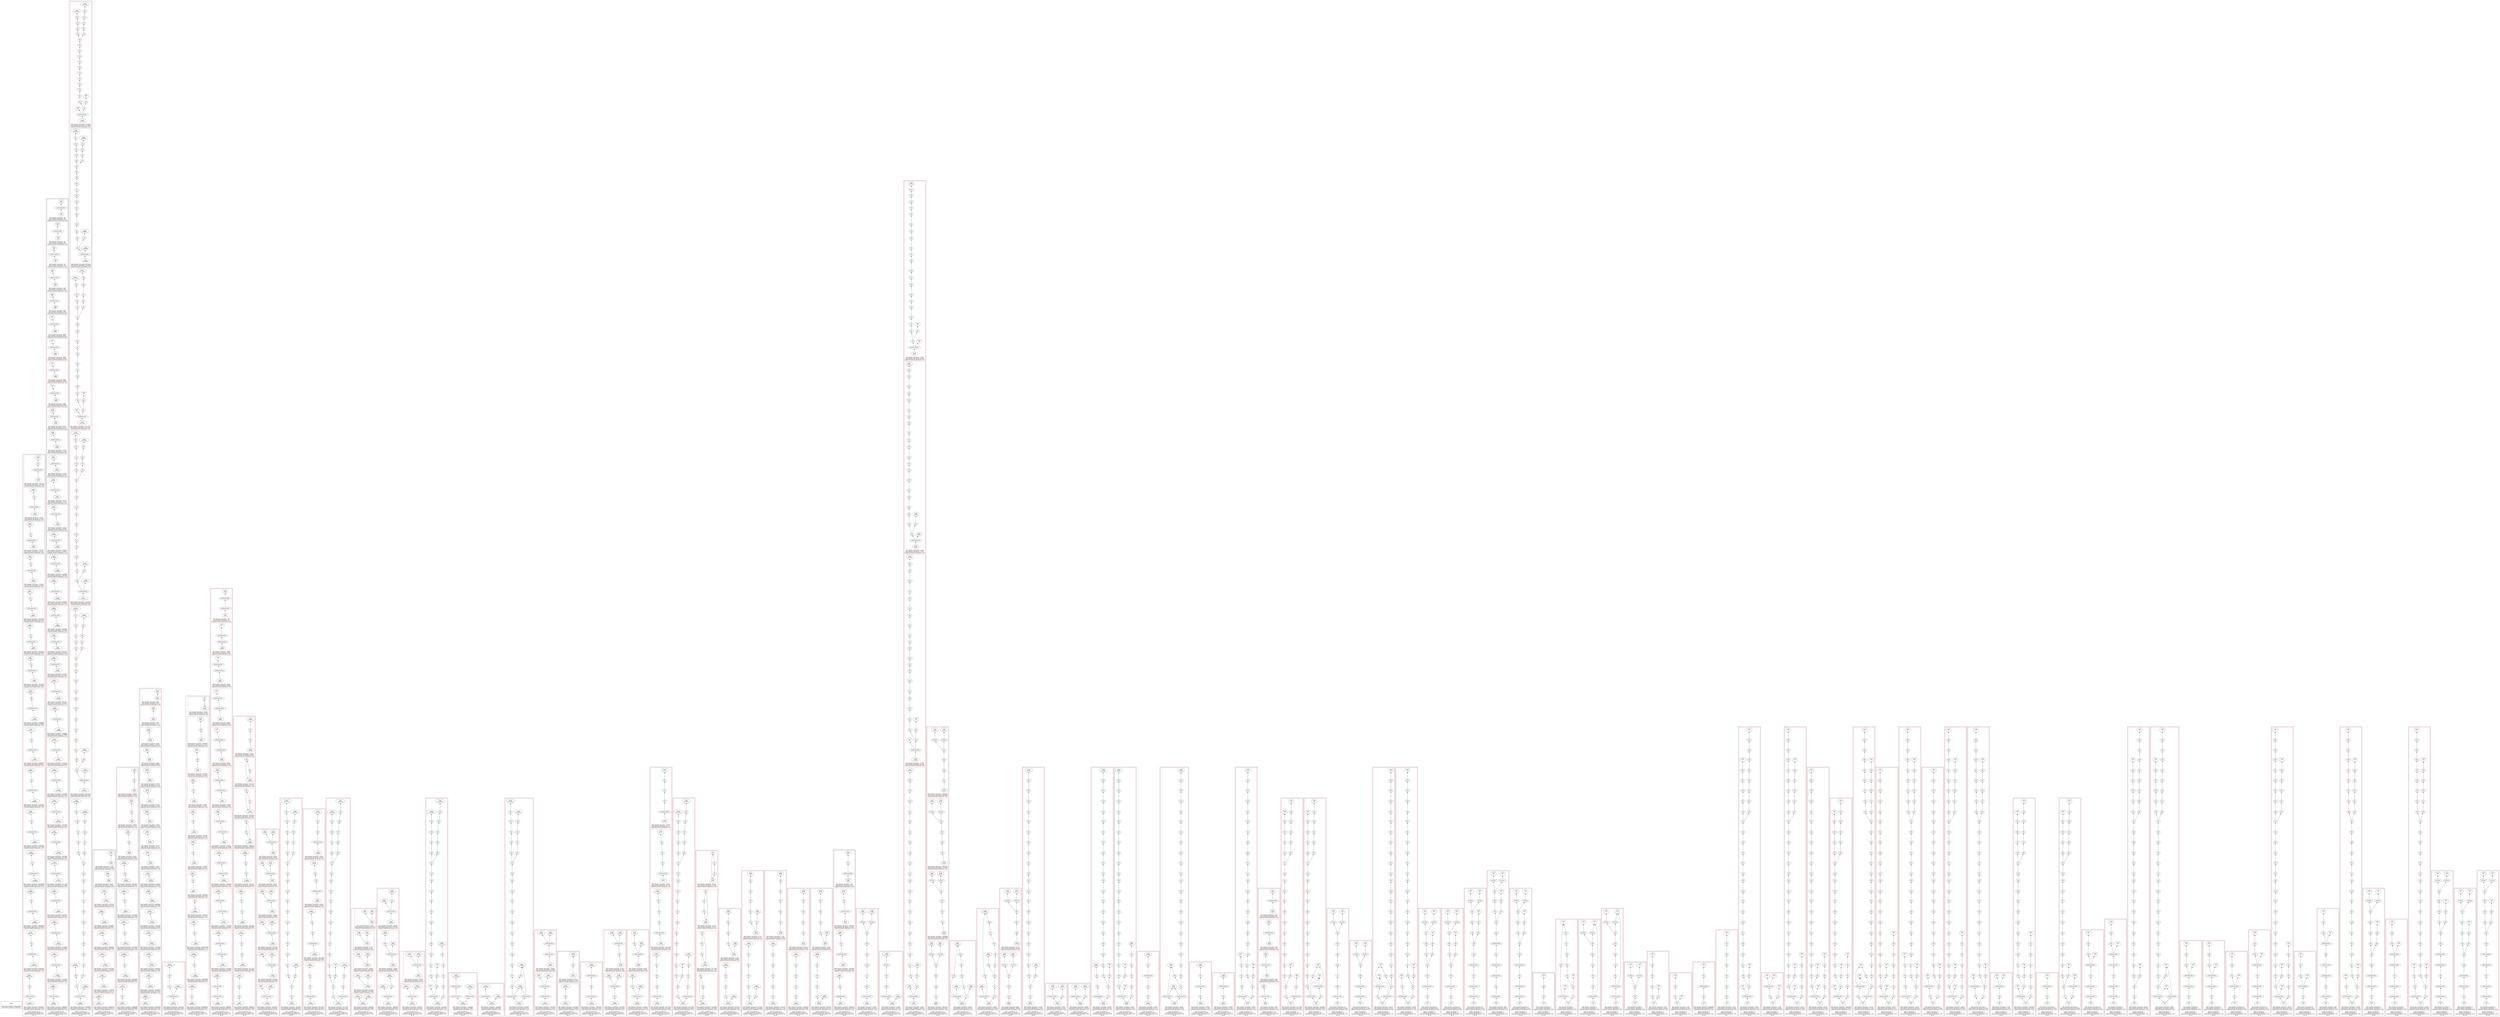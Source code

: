 strict digraph {
rankdir=BT
subgraph {
Stats [shape=plaintext]
cluster=true
label="Total loads executed: 10361602495\nTotal stores executed: 524915052"
}
subgraph {
subgraph {
"12_5_1318" [label="Phi"]
"12_5_1313" [label="Load\n72271"]
"12_5_1318" -> "12_5_1313"
"12_5_1319" [label="GetElementPtr"]
"12_5_1319" -> "12_5_1318"
{
rank=min
"12_5_1320" [label="Load\n72271"]
}
"12_5_1320" -> "12_5_1319"
cluster=true
label="Raw dynamic executions: 13673453\nRaw memory operations: 13781067\nCaptured memory operations: 0.0%"
}
subgraph {
{
rank=max
"12_11" [shape=point style=invis]
"12_11" -> "12_5_1320" [style=invis]
}
{
rank=min
"12_11_1413" [label="Load\n107613"]
}
"12_11_1412" [label="GetElementPtr"]
"12_11_1413" -> "12_11_1412"
"12_11_1410" [label="Phi"]
"12_11_1412" -> "12_11_1410"
"12_11_1411" [label="Load\n107613"]
"12_11_1410" -> "12_11_1411"
cluster=true
label="Raw dynamic executions: 107614\nRaw memory operations: 215228\nCaptured memory operations: 0.0%"
color=red
}
subgraph {
{
rank=max
"12_24" [shape=point style=invis]
"12_24" -> "12_11_1413" [style=invis]
}
"12_24_1749" [label="GetElementPtr"]
"12_24_1738" [label="Phi"]
"12_24_1749" -> "12_24_1738"
{
rank=min
"12_24_1750" [label="Load\n107614"]
}
"12_24_1750" -> "12_24_1749"
"12_24_1727" [label="Load\n107614"]
"12_24_1738" -> "12_24_1727"
cluster=true
label="Raw dynamic executions: 1076140\nRaw memory operations: 1183754\nCaptured memory operations: 0.0%"
}
subgraph {
{
rank=max
"12_27" [shape=point style=invis]
"12_27" -> "12_24_1750" [style=invis]
}
"12_27_2073" [label="Phi"]
"12_27_2062" [label="Load\n131056"]
"12_27_2073" -> "12_27_2062"
{
rank=min
"12_27_2085" [label="Load\n131056"]
}
"12_27_2084" [label="GetElementPtr"]
"12_27_2085" -> "12_27_2084"
"12_27_2084" -> "12_27_2073"
cluster=true
label="Raw dynamic executions: 1310560\nRaw memory operations: 1441616\nCaptured memory operations: 0.0%"
color=red
}
subgraph {
{
rank=max
"12_29" [shape=point style=invis]
"12_29" -> "12_27_2085" [style=invis]
}
"12_29_2374" [label="Phi"]
"12_29_2344" [label="Load\n399574"]
"12_29_2374" -> "12_29_2344"
{
rank=min
"12_29_2379" [label="Load\n399574"]
}
"12_29_2378" [label="GetElementPtr"]
"12_29_2379" -> "12_29_2378"
"12_29_2378" -> "12_29_2374"
cluster=true
label="Raw dynamic executions: 19559459\nRaw memory operations: 20031304\nCaptured memory operations: 0.0%"
}
subgraph {
{
rank=max
"12_30" [shape=point style=invis]
"12_30" -> "12_29_2379" [style=invis]
}
{
rank=min
"12_30_2408" [label="Load\n399574"]
}
"12_30_2407" [label="GetElementPtr"]
"12_30_2408" -> "12_30_2407"
"12_30_2406" [label="Phi"]
"12_30_2407" -> "12_30_2406"
"12_30_2344" [label="Load\n399574"]
"12_30_2406" -> "12_30_2344"
cluster=true
label="Raw dynamic executions: 19559459\nRaw memory operations: 20031304\nCaptured memory operations: 0.0%"
color=red
}
subgraph {
{
rank=max
"12_28" [shape=point style=invis]
"12_28" -> "12_30_2408" [style=invis]
}
{
rank=min
"12_28_2329" [label="Load\n471845"]
}
"12_28_2328" [label="GetElementPtr"]
"12_28_2329" -> "12_28_2328"
"12_28_2310" [label="Phi"]
"12_28_2308" [label="Load\n471845"]
"12_28_2310" -> "12_28_2308"
"12_28_2328" -> "12_28_2310"
cluster=true
label="Raw dynamic executions: 13673453\nRaw memory operations: 14145298\nCaptured memory operations: 0.0%"
}
subgraph {
{
rank=max
"12_20" [shape=point style=invis]
"12_20" -> "12_28_2329" [style=invis]
}
{
rank=min
"12_20_1506" [label="Load\n4435765"]
}
"12_20_1505" [label="GetElementPtr"]
"12_20_1506" -> "12_20_1505"
"12_20_1495" [label="Phi"]
"12_20_1511" [label="Load\n4435765"]
"12_20_1495" -> "12_20_1511"
"12_20_1505" -> "12_20_1495"
cluster=true
label="Raw dynamic executions: 20949882\nRaw memory operations: 41790860\nCaptured memory operations: 0.0%"
}
subgraph {
{
rank=max
"12_21" [shape=point style=invis]
"12_21" -> "12_20_1506" [style=invis]
}
{
rank=min
"12_21_1506" [label="Load\n16514117"]
}
"12_21_1505" [label="GetElementPtr"]
"12_21_1506" -> "12_21_1505"
"12_21_1495" [label="Phi"]
"12_21_1505" -> "12_21_1495"
"12_21_1464" [label="Load\n16514117"]
"12_21_1495" -> "12_21_1464"
cluster=true
label="Raw dynamic executions: 20949882\nRaw memory operations: 81940910\nCaptured memory operations: 0.3%"
color=red
}
subgraph {
{
rank=max
"12_16" [shape=point style=invis]
"12_16" -> "12_21_1506" [style=invis]
}
"12_16_1496" [label="GetElementPtr"]
"12_16_1495" [label="Phi"]
"12_16_1496" -> "12_16_1495"
{
rank=min
"12_16_1497" [label="Load\n20840974"]
}
"12_16_1497" -> "12_16_1496"
"12_16_1511" [label="Load\n20840974"]
"12_16_1495" -> "12_16_1511"
cluster=true
label="Raw dynamic executions: 81832002\nRaw memory operations: 102672980\nCaptured memory operations: 0.3%"
color=red
}
subgraph {
{
rank=max
"12_18" [shape=point style=invis]
"12_18" -> "12_16_1497" [style=invis]
}
{
rank=min
"12_18_1501" [label="Load\n20840974"]
}
"12_18_1500" [label="GetElementPtr"]
"12_18_1501" -> "12_18_1500"
"12_18_1495" [label="Phi"]
"12_18_1511" [label="Load\n20840974"]
"12_18_1495" -> "12_18_1511"
"12_18_1500" -> "12_18_1495"
cluster=true
label="Raw dynamic executions: 81832002\nRaw memory operations: 102672980\nCaptured memory operations: 0.3%"
color=red
}
subgraph {
{
rank=max
"12_0" [shape=point style=invis]
"12_0" -> "12_18_1501" [style=invis]
}
"12_0_299" [label="GetElementPtr"]
"12_0_288" [label="Phi"]
"12_0_299" -> "12_0_288"
{
rank=min
"12_0_300" [label="Load\n30494866"]
}
"12_0_300" -> "12_0_299"
"12_0_278" [label="Load\n30494866"]
"12_0_288" -> "12_0_278"
cluster=true
label="Raw dynamic executions: 304948660\nRaw memory operations: 335443526\nCaptured memory operations: 0.5%"
}
subgraph {
{
rank=max
"12_1" [shape=point style=invis]
"12_1" -> "12_0_300" [style=invis]
}
{
rank=min
"12_1_398" [label="Load\n30494866"]
}
"12_1_397" [label="GetElementPtr"]
"12_1_398" -> "12_1_397"
"12_1_386" [label="Phi"]
"12_1_397" -> "12_1_386"
"12_1_376" [label="Load\n30494866"]
"12_1_386" -> "12_1_376"
cluster=true
label="Raw dynamic executions: 304948660\nRaw memory operations: 335443526\nCaptured memory operations: 0.5%"
}
subgraph {
{
rank=max
"12_17" [shape=point style=invis]
"12_17" -> "12_1_398" [style=invis]
}
"12_17_1496" [label="GetElementPtr"]
"12_17_1495" [label="Phi"]
"12_17_1496" -> "12_17_1495"
{
rank=min
"12_17_1497" [label="Load\n60991028"]
}
"12_17_1497" -> "12_17_1496"
"12_17_1464" [label="Load\n60991028"]
"12_17_1495" -> "12_17_1464"
cluster=true
label="Raw dynamic executions: 81832002\nRaw memory operations: 142823030\nCaptured memory operations: 1.1%"
color=red
}
subgraph {
{
rank=max
"12_19" [shape=point style=invis]
"12_19" -> "12_17_1497" [style=invis]
}
{
rank=min
"12_19_1501" [label="Load\n60991028"]
}
"12_19_1500" [label="GetElementPtr"]
"12_19_1501" -> "12_19_1500"
"12_19_1495" [label="Phi"]
"12_19_1500" -> "12_19_1495"
"12_19_1464" [label="Load\n60991028"]
"12_19_1495" -> "12_19_1464"
cluster=true
label="Raw dynamic executions: 81832002\nRaw memory operations: 142823030\nCaptured memory operations: 1.1%"
color=red
}
cluster=true
label="Static occurrences: 33\nMemory operations: 494586504\nCaptured memory operations: 4.5%\nId: 12"
}
subgraph {
subgraph {
{
rank=min
"31_41_1103" [label="Load\n100"]
}
"31_41_1102" [label="GetElementPtr"]
"31_41_1103" -> "31_41_1102"
"31_41_1101" [label="Load\n100"]
"31_41_1102" -> "31_41_1101"
cluster=true
label="Raw dynamic executions: 100\nRaw memory operations: 200\nCaptured memory operations: 0.0%"
}
subgraph {
{
rank=max
"31_42" [shape=point style=invis]
"31_42" -> "31_41_1103" [style=invis]
}
{
rank=min
"31_42_1112" [label="Load\n100"]
}
"31_42_1111" [label="GetElementPtr"]
"31_42_1112" -> "31_42_1111"
"31_42_1106" [label="Load\n100"]
"31_42_1111" -> "31_42_1106"
cluster=true
label="Raw dynamic executions: 100\nRaw memory operations: 200\nCaptured memory operations: 0.0%"
}
subgraph {
{
rank=max
"31_43" [shape=point style=invis]
"31_43" -> "31_42_1112" [style=invis]
}
"31_43_1115" [label="GetElementPtr"]
"31_43_1106" [label="Load\n100"]
"31_43_1115" -> "31_43_1106"
{
rank=min
"31_43_1116" [label="Load\n100"]
}
"31_43_1116" -> "31_43_1115"
cluster=true
label="Raw dynamic executions: 100\nRaw memory operations: 200\nCaptured memory operations: 0.0%"
color=red
}
subgraph {
{
rank=max
"31_91" [shape=point style=invis]
"31_91" -> "31_43_1116" [style=invis]
}
"31_91_3272" [label="GetElementPtr"]
"31_91_3271" [label="Load\n1650"]
"31_91_3272" -> "31_91_3271"
{
rank=min
"31_91_3274" [label="Load\n1650"]
}
"31_91_3274" -> "31_91_3272"
cluster=true
label="Raw dynamic executions: 1650\nRaw memory operations: 3300\nCaptured memory operations: 0.0%"
}
subgraph {
{
rank=max
"31_93" [shape=point style=invis]
"31_93" -> "31_91_3274" [style=invis]
}
"31_93_3438" [label="GetElementPtr"]
"31_93_3437" [label="Load\n1650"]
"31_93_3438" -> "31_93_3437"
{
rank=min
"31_93_3440" [label="Load\n1650"]
}
"31_93_3440" -> "31_93_3438"
cluster=true
label="Raw dynamic executions: 1650\nRaw memory operations: 3300\nCaptured memory operations: 0.0%"
}
subgraph {
{
rank=max
"31_15" [shape=point style=invis]
"31_15" -> "31_93_3440" [style=invis]
}
"31_15_641" [label="GetElementPtr"]
"31_15_624" [label="Load\n1"]
"31_15_641" -> "31_15_624"
{
rank=min
"31_15_657" [label="Load\n26903"]
}
"31_15_657" -> "31_15_641"
cluster=true
label="Raw dynamic executions: 26903\nRaw memory operations: 26904\nCaptured memory operations: 0.0%"
}
subgraph {
{
rank=max
"31_16" [shape=point style=invis]
"31_16" -> "31_15_657" [style=invis]
}
"31_16_642" [label="GetElementPtr"]
"31_16_624" [label="Load\n1"]
"31_16_642" -> "31_16_624"
{
rank=min
"31_16_658" [label="Load\n26903"]
}
"31_16_658" -> "31_16_642"
cluster=true
label="Raw dynamic executions: 26903\nRaw memory operations: 26904\nCaptured memory operations: 0.0%"
color=red
}
subgraph {
{
rank=max
"31_17" [shape=point style=invis]
"31_17" -> "31_16_658" [style=invis]
}
"31_17_643" [label="GetElementPtr"]
"31_17_624" [label="Load\n1"]
"31_17_643" -> "31_17_624"
{
rank=min
"31_17_661" [label="Load\n26903"]
}
"31_17_661" -> "31_17_643"
cluster=true
label="Raw dynamic executions: 26903\nRaw memory operations: 26904\nCaptured memory operations: 0.0%"
color=red
}
subgraph {
{
rank=max
"31_18" [shape=point style=invis]
"31_18" -> "31_17_661" [style=invis]
}
"31_18_644" [label="GetElementPtr"]
"31_18_624" [label="Load\n1"]
"31_18_644" -> "31_18_624"
{
rank=min
"31_18_662" [label="Load\n26903"]
}
"31_18_662" -> "31_18_644"
cluster=true
label="Raw dynamic executions: 26903\nRaw memory operations: 26904\nCaptured memory operations: 0.0%"
color=red
}
subgraph {
{
rank=max
"31_60" [shape=point style=invis]
"31_60" -> "31_18_662" [style=invis]
}
"31_60_1860" [label="GetElementPtr"]
"31_60_1857" [label="Load\n53163"]
"31_60_1860" -> "31_60_1857"
{
rank=min
"31_60_1861" [label="Load\n53163"]
}
"31_60_1861" -> "31_60_1860"
cluster=true
label="Raw dynamic executions: 53163\nRaw memory operations: 106327\nCaptured memory operations: 0.0%"
}
subgraph {
{
rank=max
"31_92" [shape=point style=invis]
"31_92" -> "31_60_1861" [style=invis]
}
"31_92_3288" [label="GetElementPtr"]
"31_92_3262" [label="Load\n3596"]
"31_92_3288" -> "31_92_3262"
{
rank=min
"31_92_3309" [label="Load\n105629"]
}
"31_92_3309" -> "31_92_3288"
cluster=true
label="Raw dynamic executions: 105629\nRaw memory operations: 211259\nCaptured memory operations: 0.0%"
}
subgraph {
{
rank=max
"31_40" [shape=point style=invis]
"31_40" -> "31_92_3309" [style=invis]
}
{
rank=min
"31_40_1063" [label="Load\n107614"]
}
"31_40_1062" [label="GetElementPtr"]
"31_40_1063" -> "31_40_1062"
"31_40_1061" [label="Load\n107614"]
"31_40_1062" -> "31_40_1061"
cluster=true
label="Raw dynamic executions: 107614\nRaw memory operations: 215228\nCaptured memory operations: 0.0%"
}
subgraph {
{
rank=max
"31_88" [shape=point style=invis]
"31_88" -> "31_40_1063" [style=invis]
}
"31_88_3145" [label="GetElementPtr"]
"31_88_3144" [label="Load\n107614"]
"31_88_3145" -> "31_88_3144"
{
rank=min
"31_88_3146" [label="Load\n107614"]
}
"31_88_3146" -> "31_88_3145"
cluster=true
label="Raw dynamic executions: 107614\nRaw memory operations: 215228\nCaptured memory operations: 0.0%"
}
subgraph {
{
rank=max
"31_61" [shape=point style=invis]
"31_61" -> "31_88_3146" [style=invis]
}
"31_61_2134" [label="GetElementPtr"]
"31_61_2130" [label="Load\n131043"]
"31_61_2134" -> "31_61_2130"
{
rank=min
"31_61_2135" [label="Load\n131043"]
}
"31_61_2135" -> "31_61_2134"
cluster=true
label="Raw dynamic executions: 131043\nRaw memory operations: 262099\nCaptured memory operations: 0.0%"
}
subgraph {
{
rank=max
"31_77" [shape=point style=invis]
"31_77" -> "31_61_2135" [style=invis]
}
"31_77_2541" [label="GetElementPtr"]
"31_77_2538" [label="Load\n6754458"]
"31_77_2541" -> "31_77_2538"
{
rank=min
"31_77_2542" [label="Load\n6754458"]
}
"31_77_2542" -> "31_77_2541"
cluster=true
label="Raw dynamic executions: 6754458\nRaw memory operations: 13508917\nCaptured memory operations: 0.1%"
}
subgraph {
{
rank=max
"31_71" [shape=point style=invis]
"31_71" -> "31_77_2542" [style=invis]
}
{
rank=min
"31_71_2484" [label="Load\n6918996"]
}
"31_71_2483" [label="GetElementPtr"]
"31_71_2484" -> "31_71_2483"
"31_71_2480" [label="Load\n6918996"]
"31_71_2483" -> "31_71_2480"
cluster=true
label="Raw dynamic executions: 6918996\nRaw memory operations: 13837992\nCaptured memory operations: 0.1%"
}
subgraph {
{
rank=max
"31_72" [shape=point style=invis]
"31_72" -> "31_71_2484" [style=invis]
}
"31_72_2486" [label="GetElementPtr"]
"31_72_2480" [label="Load\n6918996"]
"31_72_2486" -> "31_72_2480"
{
rank=min
"31_72_2487" [label="Load\n6918996"]
}
"31_72_2487" -> "31_72_2486"
cluster=true
label="Raw dynamic executions: 6918996\nRaw memory operations: 13837992\nCaptured memory operations: 0.1%"
color=red
}
subgraph {
{
rank=max
"31_73" [shape=point style=invis]
"31_73" -> "31_72_2487" [style=invis]
}
"31_73_2491" [label="GetElementPtr"]
"31_73_2480" [label="Load\n6918996"]
"31_73_2491" -> "31_73_2480"
{
rank=min
"31_73_2492" [label="Load\n6918996"]
}
"31_73_2492" -> "31_73_2491"
cluster=true
label="Raw dynamic executions: 6918996\nRaw memory operations: 13837992\nCaptured memory operations: 0.1%"
color=red
}
subgraph {
{
rank=max
"31_74" [shape=point style=invis]
"31_74" -> "31_73_2492" [style=invis]
}
"31_74_2503" [label="GetElementPtr"]
"31_74_2500" [label="Load\n9767097"]
"31_74_2503" -> "31_74_2500"
{
rank=min
"31_74_2504" [label="Load\n9767097"]
}
"31_74_2504" -> "31_74_2503"
cluster=true
label="Raw dynamic executions: 9767097\nRaw memory operations: 19534201\nCaptured memory operations: 0.1%"
}
subgraph {
{
rank=max
"31_75" [shape=point style=invis]
"31_75" -> "31_74_2504" [style=invis]
}
{
rank=min
"31_75_2508" [label="Load\n9767097"]
}
"31_75_2507" [label="GetElementPtr"]
"31_75_2508" -> "31_75_2507"
"31_75_2500" [label="Load\n9767097"]
"31_75_2507" -> "31_75_2500"
cluster=true
label="Raw dynamic executions: 9767097\nRaw memory operations: 19534201\nCaptured memory operations: 0.1%"
color=red
}
subgraph {
{
rank=max
"31_76" [shape=point style=invis]
"31_76" -> "31_75_2508" [style=invis]
}
{
rank=min
"31_76_2511" [label="Load\n9767097"]
}
"31_76_2510" [label="GetElementPtr"]
"31_76_2511" -> "31_76_2510"
"31_76_2500" [label="Load\n9767097"]
"31_76_2510" -> "31_76_2500"
cluster=true
label="Raw dynamic executions: 9767097\nRaw memory operations: 19534201\nCaptured memory operations: 0.1%"
color=red
}
subgraph {
{
rank=max
"31_65" [shape=point style=invis]
"31_65" -> "31_76_2511" [style=invis]
}
{
rank=min
"31_65_2223" [label="Load\n11968229"]
}
"31_65_2222" [label="GetElementPtr"]
"31_65_2223" -> "31_65_2222"
"31_65_2211" [label="Load\n11968229"]
"31_65_2222" -> "31_65_2211"
cluster=true
label="Raw dynamic executions: 11968229\nRaw memory operations: 35708638\nCaptured memory operations: 0.2%"
}
subgraph {
{
rank=max
"31_53" [shape=point style=invis]
"31_53" -> "31_65_2223" [style=invis]
}
"31_53_1327" [label="GetElementPtr"]
"31_53_1320" [label="Load\n13673453"]
"31_53_1327" -> "31_53_1320"
{
rank=min
"31_53_1328" [label="Load\n13673453"]
}
"31_53_1328" -> "31_53_1327"
cluster=true
label="Raw dynamic executions: 13673453\nRaw memory operations: 27346906\nCaptured memory operations: 0.2%"
color=red
}
subgraph {
{
rank=max
"31_66" [shape=point style=invis]
"31_66" -> "31_53_1328" [style=invis]
}
"31_66_2234" [label="GetElementPtr"]
"31_66_2231" [label="Load\n16075990"]
"31_66_2234" -> "31_66_2231"
{
rank=min
"31_66_2235" [label="Load\n16075990"]
}
"31_66_2235" -> "31_66_2234"
cluster=true
label="Raw dynamic executions: 16075990\nRaw memory operations: 32151987\nCaptured memory operations: 0.2%"
}
subgraph {
{
rank=max
"31_67" [shape=point style=invis]
"31_67" -> "31_66_2235" [style=invis]
}
"31_67_2238" [label="GetElementPtr"]
"31_67_2231" [label="Load\n16075990"]
"31_67_2238" -> "31_67_2231"
{
rank=min
"31_67_2239" [label="Load\n16075990"]
}
"31_67_2239" -> "31_67_2238"
cluster=true
label="Raw dynamic executions: 16075990\nRaw memory operations: 32151987\nCaptured memory operations: 0.2%"
color=red
}
subgraph {
{
rank=max
"31_68" [shape=point style=invis]
"31_68" -> "31_67_2239" [style=invis]
}
{
rank=min
"31_68_2242" [label="Load\n16075990"]
}
"31_68_2241" [label="GetElementPtr"]
"31_68_2242" -> "31_68_2241"
"31_68_2231" [label="Load\n16075990"]
"31_68_2241" -> "31_68_2231"
cluster=true
label="Raw dynamic executions: 16075990\nRaw memory operations: 32151987\nCaptured memory operations: 0.2%"
color=red
}
subgraph {
{
rank=max
"31_78" [shape=point style=invis]
"31_78" -> "31_68_2242" [style=invis]
}
{
rank=min
"31_78_2769" [label="Load\n16777180"]
}
"31_78_2768" [label="GetElementPtr"]
"31_78_2769" -> "31_78_2768"
"31_78_2764" [label="Load\n16777180"]
"31_78_2768" -> "31_78_2764"
cluster=true
label="Raw dynamic executions: 16777180\nRaw memory operations: 33554380\nCaptured memory operations: 0.3%"
}
subgraph {
{
rank=max
"31_58" [shape=point style=invis]
"31_58" -> "31_78_2769" [style=invis]
}
{
rank=min
"31_58_1515" [label="Load\n20840974"]
}
"31_58_1514" [label="GetElementPtr"]
"31_58_1515" -> "31_58_1514"
"31_58_1511" [label="Load\n20840974"]
"31_58_1514" -> "31_58_1511"
cluster=true
label="Raw dynamic executions: 20840974\nRaw memory operations: 41681952\nCaptured memory operations: 0.3%"
color=red
}
subgraph {
{
rank=max
"31_63" [shape=point style=invis]
"31_63" -> "31_58_1515" [style=invis]
}
"31_63_2214" [label="GetElementPtr"]
"31_63_2211" [label="Load\n23740409"]
"31_63_2214" -> "31_63_2211"
{
rank=min
"31_63_2215" [label="Load\n23740409"]
}
"31_63_2215" -> "31_63_2214"
cluster=true
label="Raw dynamic executions: 23740409\nRaw memory operations: 47480818\nCaptured memory operations: 0.4%"
color=red
}
subgraph {
{
rank=max
"31_64" [shape=point style=invis]
"31_64" -> "31_63_2215" [style=invis]
}
{
rank=min
"31_64_2218" [label="Load\n23740409"]
}
"31_64_2217" [label="GetElementPtr"]
"31_64_2218" -> "31_64_2217"
"31_64_2211" [label="Load\n23740409"]
"31_64_2217" -> "31_64_2211"
cluster=true
label="Raw dynamic executions: 23740409\nRaw memory operations: 47480818\nCaptured memory operations: 0.4%"
color=red
}
subgraph {
{
rank=max
"31_10" [shape=point style=invis]
"31_10" -> "31_64_2218" [style=invis]
}
{
rank=min
"31_10_271" [label="Load\n30494867"]
}
"31_10_270" [label="GetElementPtr"]
"31_10_271" -> "31_10_270"
"31_10_269" [label="Load\n30494867"]
"31_10_270" -> "31_10_269"
cluster=true
label="Raw dynamic executions: 30494867\nRaw memory operations: 60989734\nCaptured memory operations: 0.5%"
}
cluster=true
label="Static occurrences: 96\nMemory operations: 493575417\nCaptured memory operations: 4.5%\nId: 31"
}
subgraph {
subgraph {
"42_5_2745" [label="LShr"]
"42_5_2744" [label="Mul"]
"42_5_2745" -> "42_5_2744"
{
rank=min
"42_5_2794" [label="Load\n3575536"]
}
"42_5_2784" [label="GetElementPtr"]
"42_5_2794" -> "42_5_2784"
"42_5_2720" [label="Load\n20"]
"42_5_2784" -> "42_5_2720"
"42_5_2758" [label="Xor"]
"42_5_2757" [label="LShr"]
"42_5_2758" -> "42_5_2757"
"42_5_2747" [label="Mul"]
"42_5_2746" [label="Xor"]
"42_5_2747" -> "42_5_2746"
"42_5_2760" [label="And"]
"42_5_2759" [label="Mul"]
"42_5_2760" -> "42_5_2759"
"42_5_2746" -> "42_5_2745"
"42_5_2753" [label="Mul"]
"42_5_2752" [label="Xor"]
"42_5_2753" -> "42_5_2752"
"42_5_2751" [label="LShr"]
"42_5_2752" -> "42_5_2751"
"42_5_2759" -> "42_5_2758"
"42_5_2750" [label="Add"]
"42_5_2751" -> "42_5_2750"
"42_5_2756" [label="Mul"]
"42_5_2755" [label="Xor"]
"42_5_2756" -> "42_5_2755"
"42_5_2743" [label="Load\n3575536"]
"42_5_2744" -> "42_5_2743"
"42_5_2749" [label="Mul"]
"42_5_2750" -> "42_5_2749"
"42_5_2757" -> "42_5_2756"
"42_5_2748" [label="Xor"]
"42_5_2748" -> "42_5_2747"
"42_5_2741" [label="Add"]
"42_5_2740" [label="Mul"]
"42_5_2741" -> "42_5_2740"
"42_5_2754" [label="LShr"]
"42_5_2754" -> "42_5_2753"
"42_5_2731" [label="Add"]
"42_5_2760" -> "42_5_2731"
"42_5_2737" [label="Mul"]
"42_5_2736" [label="Load\n3575536"]
"42_5_2737" -> "42_5_2736"
"42_5_2784" -> "42_5_2760"
"42_5_2748" -> "42_5_2741"
"42_5_2738" [label="LShr"]
"42_5_2738" -> "42_5_2737"
"42_5_2749" -> "42_5_2748"
"42_5_2755" -> "42_5_2754"
"42_5_2739" [label="Xor"]
"42_5_2740" -> "42_5_2739"
"42_5_2726" [label="Load\n20"]
"42_5_2731" -> "42_5_2726"
"42_5_2739" -> "42_5_2738"
cluster=true
label="Raw dynamic executions: 3575536\nRaw memory operations: 37129976\nCaptured memory operations: 0.0%"
color=red
}
subgraph {
{
rank=max
"42_3" [shape=point style=invis]
"42_3" -> "42_5_2794" [style=invis]
}
"42_3_2529" [label="And"]
"42_3_2461" [label="Mul"]
"42_3_2529" -> "42_3_2461"
"42_3_2460" [label="Xor"]
"42_3_2461" -> "42_3_2460"
"42_3_2441" [label="Xor"]
"42_3_2440" [label="LShr"]
"42_3_2441" -> "42_3_2440"
"42_3_2530" [label="GetElementPtr"]
"42_3_2530" -> "42_3_2529"
{
rank=min
"42_3_2553" [label="Load\n6918994"]
}
"42_3_2553" -> "42_3_2530"
"42_3_2450" [label="Xor"]
"42_3_2443" [label="Add"]
"42_3_2450" -> "42_3_2443"
"42_3_2449" [label="Mul"]
"42_3_2450" -> "42_3_2449"
"42_3_2459" [label="LShr"]
"42_3_2460" -> "42_3_2459"
"42_3_2454" [label="Xor"]
"42_3_2453" [label="LShr"]
"42_3_2454" -> "42_3_2453"
"42_3_2448" [label="Xor"]
"42_3_2447" [label="LShr"]
"42_3_2448" -> "42_3_2447"
"42_3_2449" -> "42_3_2448"
"42_3_2456" [label="LShr"]
"42_3_2455" [label="Mul"]
"42_3_2456" -> "42_3_2455"
"42_3_2528" [label="Add"]
"42_3_2521" [label="Load\n6918994"]
"42_3_2528" -> "42_3_2521"
"42_3_2529" -> "42_3_2528"
"42_3_2457" [label="Xor"]
"42_3_2457" -> "42_3_2456"
"42_3_2451" [label="Mul"]
"42_3_2451" -> "42_3_2450"
"42_3_2452" [label="Add"]
"42_3_2453" -> "42_3_2452"
"42_3_2446" [label="Mul"]
"42_3_2445" [label="Load\n6918994"]
"42_3_2446" -> "42_3_2445"
"42_3_2452" -> "42_3_2451"
"42_3_2442" [label="Mul"]
"42_3_2443" -> "42_3_2442"
"42_3_2455" -> "42_3_2454"
"42_3_2447" -> "42_3_2446"
"42_3_2523" [label="Load\n6918994"]
"42_3_2530" -> "42_3_2523"
"42_3_2458" [label="Mul"]
"42_3_2459" -> "42_3_2458"
"42_3_2439" [label="Mul"]
"42_3_2438" [label="Load\n6918994"]
"42_3_2439" -> "42_3_2438"
"42_3_2458" -> "42_3_2457"
"42_3_2440" -> "42_3_2439"
"42_3_2442" -> "42_3_2441"
cluster=true
label="Raw dynamic executions: 6918994\nRaw memory operations: 61612806\nCaptured memory operations: 0.3%"
}
subgraph {
{
rank=max
"42_4" [shape=point style=invis]
"42_4" -> "42_3_2553" [style=invis]
}
"42_4_2745" [label="LShr"]
"42_4_2744" [label="Mul"]
"42_4_2745" -> "42_4_2744"
"42_4_2784" [label="GetElementPtr"]
"42_4_2720" [label="Load\n20"]
"42_4_2784" -> "42_4_2720"
"42_4_2758" [label="Xor"]
"42_4_2757" [label="LShr"]
"42_4_2758" -> "42_4_2757"
"42_4_2747" [label="Mul"]
"42_4_2746" [label="Xor"]
"42_4_2747" -> "42_4_2746"
"42_4_2760" [label="And"]
"42_4_2759" [label="Mul"]
"42_4_2760" -> "42_4_2759"
"42_4_2746" -> "42_4_2745"
"42_4_2753" [label="Mul"]
"42_4_2752" [label="Xor"]
"42_4_2753" -> "42_4_2752"
"42_4_2751" [label="LShr"]
"42_4_2752" -> "42_4_2751"
"42_4_2759" -> "42_4_2758"
"42_4_2750" [label="Add"]
"42_4_2751" -> "42_4_2750"
"42_4_2756" [label="Mul"]
"42_4_2755" [label="Xor"]
"42_4_2756" -> "42_4_2755"
"42_4_2743" [label="Load\n16777200"]
"42_4_2744" -> "42_4_2743"
"42_4_2749" [label="Mul"]
"42_4_2750" -> "42_4_2749"
"42_4_2757" -> "42_4_2756"
"42_4_2748" [label="Xor"]
"42_4_2748" -> "42_4_2747"
"42_4_2741" [label="Add"]
"42_4_2740" [label="Mul"]
"42_4_2741" -> "42_4_2740"
"42_4_2754" [label="LShr"]
"42_4_2754" -> "42_4_2753"
"42_4_2731" [label="Add"]
"42_4_2760" -> "42_4_2731"
"42_4_2737" [label="Mul"]
"42_4_2736" [label="Load\n16777200"]
"42_4_2737" -> "42_4_2736"
"42_4_2784" -> "42_4_2760"
"42_4_2748" -> "42_4_2741"
"42_4_2738" [label="LShr"]
"42_4_2738" -> "42_4_2737"
"42_4_2749" -> "42_4_2748"
"42_4_2755" -> "42_4_2754"
"42_4_2739" [label="Xor"]
"42_4_2740" -> "42_4_2739"
{
rank=min
"42_4_2785" [label="Load\n16777200"]
}
"42_4_2785" -> "42_4_2784"
"42_4_2726" [label="Load\n20"]
"42_4_2731" -> "42_4_2726"
"42_4_2739" -> "42_4_2738"
cluster=true
label="Raw dynamic executions: 16777200\nRaw memory operations: 50331640\nCaptured memory operations: 0.4%"
color=red
}
subgraph {
{
rank=max
"42_1" [shape=point style=invis]
"42_1" -> "42_4_2785" [style=invis]
}
"42_1_2461" [label="Mul"]
"42_1_2460" [label="Xor"]
"42_1_2461" -> "42_1_2460"
"42_1_2441" [label="Xor"]
"42_1_2440" [label="LShr"]
"42_1_2441" -> "42_1_2440"
"42_1_2476" [label="GetElementPtr"]
"42_1_2465" [label="And"]
"42_1_2476" -> "42_1_2465"
"42_1_2450" [label="Xor"]
"42_1_2443" [label="Add"]
"42_1_2450" -> "42_1_2443"
"42_1_2449" [label="Mul"]
"42_1_2450" -> "42_1_2449"
"42_1_2459" [label="LShr"]
"42_1_2460" -> "42_1_2459"
"42_1_2464" [label="Add"]
"42_1_2465" -> "42_1_2464"
"42_1_2454" [label="Xor"]
"42_1_2453" [label="LShr"]
"42_1_2454" -> "42_1_2453"
"42_1_2448" [label="Xor"]
"42_1_2447" [label="LShr"]
"42_1_2448" -> "42_1_2447"
{
rank=min
"42_1_2477" [label="Load\n13673452"]
}
"42_1_2477" -> "42_1_2476"
"42_1_2449" -> "42_1_2448"
"42_1_2463" [label="Load\n13673452"]
"42_1_2464" -> "42_1_2463"
"42_1_2456" [label="LShr"]
"42_1_2455" [label="Mul"]
"42_1_2456" -> "42_1_2455"
"42_1_2457" [label="Xor"]
"42_1_2457" -> "42_1_2456"
"42_1_2451" [label="Mul"]
"42_1_2451" -> "42_1_2450"
"42_1_2452" [label="Add"]
"42_1_2453" -> "42_1_2452"
"42_1_2446" [label="Mul"]
"42_1_2445" [label="Load\n13673452"]
"42_1_2446" -> "42_1_2445"
"42_1_2452" -> "42_1_2451"
"42_1_2442" [label="Mul"]
"42_1_2443" -> "42_1_2442"
"42_1_2455" -> "42_1_2454"
"42_1_2447" -> "42_1_2446"
"42_1_2465" -> "42_1_2461"
"42_1_2471" [label="Load\n13673452"]
"42_1_2476" -> "42_1_2471"
"42_1_2458" [label="Mul"]
"42_1_2459" -> "42_1_2458"
"42_1_2439" [label="Mul"]
"42_1_2438" [label="Load\n13673452"]
"42_1_2439" -> "42_1_2438"
"42_1_2458" -> "42_1_2457"
"42_1_2440" -> "42_1_2439"
"42_1_2442" -> "42_1_2441"
cluster=true
label="Raw dynamic executions: 13673452\nRaw memory operations: 68367263\nCaptured memory operations: 0.6%"
color=red
}
subgraph {
{
rank=max
"42_2" [shape=point style=invis]
"42_2" -> "42_1_2477" [style=invis]
}
"42_2_2529" [label="And"]
"42_2_2461" [label="Mul"]
"42_2_2529" -> "42_2_2461"
"42_2_2460" [label="Xor"]
"42_2_2461" -> "42_2_2460"
"42_2_2441" [label="Xor"]
"42_2_2440" [label="LShr"]
"42_2_2441" -> "42_2_2440"
{
rank=min
"42_2_2534" [label="Load\n13673453"]
}
"42_2_2530" [label="GetElementPtr"]
"42_2_2534" -> "42_2_2530"
"42_2_2530" -> "42_2_2529"
"42_2_2450" [label="Xor"]
"42_2_2443" [label="Add"]
"42_2_2450" -> "42_2_2443"
"42_2_2449" [label="Mul"]
"42_2_2450" -> "42_2_2449"
"42_2_2459" [label="LShr"]
"42_2_2460" -> "42_2_2459"
"42_2_2454" [label="Xor"]
"42_2_2453" [label="LShr"]
"42_2_2454" -> "42_2_2453"
"42_2_2448" [label="Xor"]
"42_2_2447" [label="LShr"]
"42_2_2448" -> "42_2_2447"
"42_2_2449" -> "42_2_2448"
"42_2_2456" [label="LShr"]
"42_2_2455" [label="Mul"]
"42_2_2456" -> "42_2_2455"
"42_2_2528" [label="Add"]
"42_2_2521" [label="Load\n13673453"]
"42_2_2528" -> "42_2_2521"
"42_2_2529" -> "42_2_2528"
"42_2_2457" [label="Xor"]
"42_2_2457" -> "42_2_2456"
"42_2_2451" [label="Mul"]
"42_2_2451" -> "42_2_2450"
"42_2_2452" [label="Add"]
"42_2_2453" -> "42_2_2452"
"42_2_2446" [label="Mul"]
"42_2_2445" [label="Load\n13673453"]
"42_2_2446" -> "42_2_2445"
"42_2_2452" -> "42_2_2451"
"42_2_2442" [label="Mul"]
"42_2_2443" -> "42_2_2442"
"42_2_2455" -> "42_2_2454"
"42_2_2447" -> "42_2_2446"
"42_2_2523" [label="Load\n13673453"]
"42_2_2530" -> "42_2_2523"
"42_2_2458" [label="Mul"]
"42_2_2459" -> "42_2_2458"
"42_2_2439" [label="Mul"]
"42_2_2438" [label="Load\n13673453"]
"42_2_2439" -> "42_2_2438"
"42_2_2458" -> "42_2_2457"
"42_2_2440" -> "42_2_2439"
"42_2_2442" -> "42_2_2441"
cluster=true
label="Raw dynamic executions: 13673453\nRaw memory operations: 68367265\nCaptured memory operations: 0.6%"
color=red
}
subgraph {
{
rank=max
"42_0" [shape=point style=invis]
"42_0" -> "42_2_2534" [style=invis]
}
"42_0_2174" [label="Add"]
"42_0_2173" [label="Mul"]
"42_0_2174" -> "42_0_2173"
"42_0_2187" [label="LShr"]
"42_0_2186" [label="Mul"]
"42_0_2187" -> "42_0_2186"
"42_0_2196" [label="And"]
"42_0_2195" [label="Add"]
"42_0_2196" -> "42_0_2195"
"42_0_2184" [label="LShr"]
"42_0_2183" [label="Add"]
"42_0_2184" -> "42_0_2183"
"42_0_2177" [label="Mul"]
"42_0_2176" [label="Load\n30494865"]
"42_0_2177" -> "42_0_2176"
"42_0_2185" [label="Xor"]
"42_0_2185" -> "42_0_2184"
"42_0_2191" [label="Xor"]
"42_0_2190" [label="LShr"]
"42_0_2191" -> "42_0_2190"
"42_0_2172" [label="Xor"]
"42_0_2171" [label="LShr"]
"42_0_2172" -> "42_0_2171"
"42_0_2207" [label="GetElementPtr"]
"42_0_2202" [label="Load\n30494865"]
"42_0_2207" -> "42_0_2202"
"42_0_2207" -> "42_0_2196"
"42_0_2194" [label="Load\n30494865"]
"42_0_2195" -> "42_0_2194"
"42_0_2170" [label="Mul"]
"42_0_2171" -> "42_0_2170"
"42_0_2182" [label="Mul"]
"42_0_2183" -> "42_0_2182"
"42_0_2189" [label="Mul"]
"42_0_2188" [label="Xor"]
"42_0_2189" -> "42_0_2188"
"42_0_2179" [label="Xor"]
"42_0_2178" [label="LShr"]
"42_0_2179" -> "42_0_2178"
"42_0_2169" [label="Load\n30494865"]
"42_0_2170" -> "42_0_2169"
"42_0_2181" [label="Xor"]
"42_0_2181" -> "42_0_2174"
"42_0_2186" -> "42_0_2185"
"42_0_2192" [label="Mul"]
"42_0_2196" -> "42_0_2192"
"42_0_2180" [label="Mul"]
"42_0_2181" -> "42_0_2180"
"42_0_2182" -> "42_0_2181"
"42_0_2190" -> "42_0_2189"
{
rank=min
"42_0_2208" [label="Load\n30494865"]
}
"42_0_2208" -> "42_0_2207"
"42_0_2188" -> "42_0_2187"
"42_0_2180" -> "42_0_2179"
"42_0_2192" -> "42_0_2191"
"42_0_2178" -> "42_0_2177"
"42_0_2173" -> "42_0_2172"
cluster=true
label="Raw dynamic executions: 30494865\nRaw memory operations: 152474328\nCaptured memory operations: 1.4%"
}
cluster=true
label="Static occurrences: 6\nMemory operations: 384862108\nCaptured memory operations: 3.5%\nId: 42"
}
subgraph {
subgraph {
{
rank=min
"81_20_2157" [label="Load\n27782"]
}
"81_20_2151" [label="Load\n27782"]
"81_20_2157" -> "81_20_2151"
cluster=true
label="Raw dynamic executions: 27782\nRaw memory operations: 158838\nCaptured memory operations: 0.0%"
}
subgraph {
{
rank=max
"81_19" [shape=point style=invis]
"81_19" -> "81_20_2157" [style=invis]
}
{
rank=min
"81_19_1870" [label="Load\n54450"]
}
"81_19_1853" [label="Load\n54450"]
"81_19_1870" -> "81_19_1853"
cluster=true
label="Raw dynamic executions: 54450\nRaw memory operations: 162064\nCaptured memory operations: 0.0%"
}
subgraph {
{
rank=max
"81_27" [shape=point style=invis]
"81_27" -> "81_19_1870" [style=invis]
}
{
rank=min
"81_27_2791" [label="Load\n3575536"]
}
"81_27_2785" [label="Load\n3575536"]
"81_27_2791" -> "81_27_2785"
cluster=true
label="Raw dynamic executions: 3575536\nRaw memory operations: 20352736\nCaptured memory operations: 0.0%"
color=red
}
subgraph {
{
rank=max
"81_26" [shape=point style=invis]
"81_26" -> "81_27_2791" [style=invis]
}
{
rank=min
"81_26_2551" [label="Load\n6918994"]
}
"81_26_2534" [label="Load\n6918994"]
"81_26_2551" -> "81_26_2534"
cluster=true
label="Raw dynamic executions: 6918994\nRaw memory operations: 20592447\nCaptured memory operations: 0.1%"
color=red
}
subgraph {
{
rank=max
"81_25" [shape=point style=invis]
"81_25" -> "81_26_2551" [style=invis]
}
{
rank=min
"81_25_2480" [label="Load\n6918996"]
}
"81_25_2477" [label="Load\n6918996"]
"81_25_2480" -> "81_25_2477"
cluster=true
label="Raw dynamic executions: 6918996\nRaw memory operations: 20592448\nCaptured memory operations: 0.1%"
color=red
}
subgraph {
{
rank=max
"81_14" [shape=point style=invis]
"81_14" -> "81_25_2480" [style=invis]
}
{
rank=min
"81_14_1323" [label="Load\n13673453"]
}
"81_14_1320" [label="Load\n13673453"]
"81_14_1323" -> "81_14_1320"
cluster=true
label="Raw dynamic executions: 13673453\nRaw memory operations: 27346906\nCaptured memory operations: 0.2%"
color=red
}
subgraph {
{
rank=max
"81_21" [shape=point style=invis]
"81_21" -> "81_14_1323" [style=invis]
}
{
rank=min
"81_21_2211" [label="Load\n23740409"]
}
"81_21_2208" [label="Load\n23740409"]
"81_21_2211" -> "81_21_2208"
cluster=true
label="Raw dynamic executions: 23740409\nRaw memory operations: 54235274\nCaptured memory operations: 0.4%"
color=red
}
subgraph {
{
rank=max
"81_16" [shape=point style=invis]
"81_16" -> "81_21_2211" [style=invis]
}
{
rank=min
"81_16_1464" [label="Load\n60991028"]
}
"81_16_1461" [label="Load\n60991028"]
"81_16_1464" -> "81_16_1461"
cluster=true
label="Raw dynamic executions: 60991028\nRaw memory operations: 122088374\nCaptured memory operations: 1.1%"
color=red
}
cluster=true
label="Static occurrences: 39\nMemory operations: 231801300\nCaptured memory operations: 2.1%\nId: 81"
}
subgraph {
subgraph {
"38_8_3279" [label="Phi"]
"38_8_3274" [label="Load\n1650"]
"38_8_3279" -> "38_8_3274"
{
rank=min
"38_8_3280" [label="Store\n1650"]
}
"38_8_3280" -> "38_8_3279"
cluster=true
label="Raw dynamic executions: 105630\nRaw memory operations: 107280\nCaptured memory operations: 0.0%"
color=red
}
subgraph {
{
rank=max
"38_9" [shape=point style=invis]
"38_9" -> "38_8_3280" [style=invis]
}
{
rank=min
"38_9_3446" [label="Store\n1650"]
}
"38_9_3445" [label="Phi"]
"38_9_3446" -> "38_9_3445"
"38_9_3440" [label="Load\n1650"]
"38_9_3445" -> "38_9_3440"
cluster=true
label="Raw dynamic executions: 105629\nRaw memory operations: 107279\nCaptured memory operations: 0.0%"
color=red
}
subgraph {
{
rank=max
"38_4" [shape=point style=invis]
"38_4" -> "38_9_3446" [style=invis]
}
{
rank=min
"38_4_1885" [label="Store\n54450"]
}
"38_4_1884" [label="Phi"]
"38_4_1885" -> "38_4_1884"
"38_4_1872" [label="Load\n54450"]
"38_4_1884" -> "38_4_1872"
cluster=true
label="Raw dynamic executions: 107614\nRaw memory operations: 162064\nCaptured memory operations: 0.0%"
}
subgraph {
{
rank=max
"38_6" [shape=point style=invis]
"38_6" -> "38_4_1885" [style=invis]
}
"38_6_2558" [label="Phi"]
"38_6_2553" [label="Load\n6918994"]
"38_6_2558" -> "38_6_2553"
{
rank=min
"38_6_2559" [label="Store\n6918994"]
}
"38_6_2559" -> "38_6_2558"
cluster=true
label="Raw dynamic executions: 13673453\nRaw memory operations: 20592447\nCaptured memory operations: 0.1%"
color=red
}
subgraph {
{
rank=max
"38_3" [shape=point style=invis]
"38_3" -> "38_6_2559" [style=invis]
}
"38_3_471" [label="Phi"]
"38_3_469" [label="Load\n13608572"]
"38_3_471" -> "38_3_469"
{
rank=min
"38_3_522" [label="Store\n13608572"]
}
"38_3_522" -> "38_3_471"
cluster=true
label="Raw dynamic executions: 13673453\nRaw memory operations: 44103438\nCaptured memory operations: 0.2%"
}
subgraph {
{
rank=max
"38_2" [shape=point style=invis]
"38_2" -> "38_3_522" [style=invis]
}
{
rank=min
"38_2_521" [label="Store\n13630720"]
}
"38_2_375" [label="Phi"]
"38_2_521" -> "38_2_375"
"38_2_373" [label="Load\n13630720"]
"38_2_375" -> "38_2_373"
cluster=true
label="Raw dynamic executions: 13673453\nRaw memory operations: 44125586\nCaptured memory operations: 0.2%"
}
subgraph {
{
rank=max
"38_1" [shape=point style=invis]
"38_1" -> "38_2_521" [style=invis]
}
{
rank=min
"38_1_474" [label="Store\n30429985"]
}
"38_1_471" [label="Phi"]
"38_1_474" -> "38_1_471"
"38_1_469" [label="Load\n30429985"]
"38_1_471" -> "38_1_469"
cluster=true
label="Raw dynamic executions: 30494866\nRaw memory operations: 60924851\nCaptured memory operations: 0.5%"
color=red
}
subgraph {
{
rank=max
"38_0" [shape=point style=invis]
"38_0" -> "38_1_474" [style=invis]
}
"38_0_375" [label="Phi"]
"38_0_373" [label="Load\n30452133"]
"38_0_375" -> "38_0_373"
{
rank=min
"38_0_473" [label="Store\n30452133"]
}
"38_0_473" -> "38_0_375"
cluster=true
label="Raw dynamic executions: 30494866\nRaw memory operations: 60946999\nCaptured memory operations: 0.5%"
color=red
}
cluster=true
label="Static occurrences: 10\nMemory operations: 190196374\nCaptured memory operations: 1.7%\nId: 38"
}
subgraph {
subgraph {
{
rank=min
"52_43_3275" [label="Store\n1650"]
}
"52_43_3274" [label="Load\n1650"]
"52_43_3275" -> "52_43_3274"
cluster=true
label="Raw dynamic executions: 1650\nRaw memory operations: 3300\nCaptured memory operations: 0.0%"
color=red
}
subgraph {
{
rank=max
"52_46" [shape=point style=invis]
"52_46" -> "52_43_3275" [style=invis]
}
{
rank=min
"52_46_3441" [label="Store\n1650"]
}
"52_46_3440" [label="Load\n1650"]
"52_46_3441" -> "52_46_3440"
cluster=true
label="Raw dynamic executions: 1650\nRaw memory operations: 3300\nCaptured memory operations: 0.0%"
color=red
}
subgraph {
{
rank=max
"52_15" [shape=point style=invis]
"52_15" -> "52_46_3441" [style=invis]
}
{
rank=min
"52_15_1868" [label="Store\n53164"]
}
"52_15_1867" [label="Load\n53164"]
"52_15_1868" -> "52_15_1867"
cluster=true
label="Raw dynamic executions: 53164\nRaw memory operations: 106328\nCaptured memory operations: 0.0%"
}
subgraph {
{
rank=max
"52_16" [shape=point style=invis]
"52_16" -> "52_15_1868" [style=invis]
}
{
rank=min
"52_16_1871" [label="Store\n54450"]
}
"52_16_1870" [label="Load\n54450"]
"52_16_1871" -> "52_16_1870"
cluster=true
label="Raw dynamic executions: 54450\nRaw memory operations: 108900\nCaptured memory operations: 0.0%"
color=red
}
subgraph {
{
rank=max
"52_11" [shape=point style=invis]
"52_11" -> "52_16_1871" [style=invis]
}
{
rank=min
"52_11_1806" [label="Store\n107614"]
}
"52_11_1804" [label="Load\n107614"]
"52_11_1806" -> "52_11_1804"
cluster=true
label="Raw dynamic executions: 107614\nRaw memory operations: 215228\nCaptured memory operations: 0.0%"
}
subgraph {
{
rank=max
"52_12" [shape=point style=invis]
"52_12" -> "52_11_1806" [style=invis]
}
{
rank=min
"52_12_1812" [label="Store\n107614"]
}
"52_12_1811" [label="Load\n107614"]
"52_12_1812" -> "52_12_1811"
cluster=true
label="Raw dynamic executions: 107614\nRaw memory operations: 215228\nCaptured memory operations: 0.0%"
}
subgraph {
{
rank=max
"52_14" [shape=point style=invis]
"52_14" -> "52_12_1812" [style=invis]
}
{
rank=min
"52_14_1828" [label="Store\n107614"]
}
"52_14_1826" [label="Load\n107614"]
"52_14_1828" -> "52_14_1826"
cluster=true
label="Raw dynamic executions: 107614\nRaw memory operations: 215228\nCaptured memory operations: 0.0%"
}
subgraph {
{
rank=max
"52_9" [shape=point style=invis]
"52_9" -> "52_14_1828" [style=invis]
}
{
rank=min
"52_9_1702" [label="Store\n131071"]
}
"52_9_1701" [label="Load\n131071"]
"52_9_1702" -> "52_9_1701"
cluster=true
label="Raw dynamic executions: 131071\nRaw memory operations: 262142\nCaptured memory operations: 0.0%"
}
subgraph {
{
rank=max
"52_10" [shape=point style=invis]
"52_10" -> "52_9_1702" [style=invis]
}
{
rank=min
"52_10_1706" [label="Store\n131071"]
}
"52_10_1705" [label="Load\n131071"]
"52_10_1706" -> "52_10_1705"
cluster=true
label="Raw dynamic executions: 131071\nRaw memory operations: 262142\nCaptured memory operations: 0.0%"
color=red
}
subgraph {
{
rank=max
"52_26" [shape=point style=invis]
"52_26" -> "52_10_1706" [style=invis]
}
{
rank=min
"52_26_2549" [label="Store\n6754459"]
}
"52_26_2548" [label="Load\n6754459"]
"52_26_2549" -> "52_26_2548"
cluster=true
label="Raw dynamic executions: 6754459\nRaw memory operations: 13508918\nCaptured memory operations: 0.1%"
}
subgraph {
{
rank=max
"52_27" [shape=point style=invis]
"52_27" -> "52_26_2549" [style=invis]
}
{
rank=min
"52_27_2552" [label="Store\n6918994"]
}
"52_27_2551" [label="Load\n6918994"]
"52_27_2552" -> "52_27_2551"
cluster=true
label="Raw dynamic executions: 6918994\nRaw memory operations: 13837988\nCaptured memory operations: 0.1%"
color=red
}
subgraph {
{
rank=max
"52_17" [shape=point style=invis]
"52_17" -> "52_27_2552" [style=invis]
}
{
rank=min
"52_17_2262" [label="Store\n13673453"]
}
"52_17_2260" [label="Load\n13673453"]
"52_17_2262" -> "52_17_2260"
cluster=true
label="Raw dynamic executions: 13673453\nRaw memory operations: 27346906\nCaptured memory operations: 0.2%"
}
subgraph {
{
rank=max
"52_20" [shape=point style=invis]
"52_20" -> "52_17_2262" [style=invis]
}
{
rank=min
"52_20_2284" [label="Store\n13673453"]
}
"52_20_2282" [label="Load\n13673453"]
"52_20_2284" -> "52_20_2282"
cluster=true
label="Raw dynamic executions: 13673453\nRaw memory operations: 27346906\nCaptured memory operations: 0.2%"
}
subgraph {
{
rank=max
"52_21" [shape=point style=invis]
"52_21" -> "52_20_2284" [style=invis]
}
{
rank=min
"52_21_2334" [label="Store\n13673453"]
}
"52_21_2329" [label="Load\n13673453"]
"52_21_2334" -> "52_21_2329"
cluster=true
label="Raw dynamic executions: 13673453\nRaw memory operations: 27346906\nCaptured memory operations: 0.2%"
color=red
}
subgraph {
{
rank=max
"52_22" [shape=point style=invis]
"52_22" -> "52_21_2334" [style=invis]
}
{
rank=min
"52_22_2376" [label="Store\n19559459"]
}
"52_22_2375" [label="Load\n19559459"]
"52_22_2376" -> "52_22_2375"
cluster=true
label="Raw dynamic executions: 19559459\nRaw memory operations: 39118918\nCaptured memory operations: 0.3%"
}
subgraph {
{
rank=max
"52_23" [shape=point style=invis]
"52_23" -> "52_22_2376" [style=invis]
}
{
rank=min
"52_23_2380" [label="Store\n19559459"]
}
"52_23_2379" [label="Load\n19559459"]
"52_23_2380" -> "52_23_2379"
cluster=true
label="Raw dynamic executions: 19559459\nRaw memory operations: 39118918\nCaptured memory operations: 0.3%"
color=red
}
cluster=true
label="Static occurrences: 51\nMemory operations: 189017326\nCaptured memory operations: 1.7%\nId: 52"
}
subgraph {
subgraph {
"62_0_1448" [label="Add"]
"62_0_1447" [label="Load\n61097346"]
"62_0_1448" -> "62_0_1447"
"62_0_1460" [label="GetElementPtr"]
"62_0_1449" [label="And"]
"62_0_1460" -> "62_0_1449"
"62_0_1455" [label="Load\n61097346"]
"62_0_1460" -> "62_0_1455"
{
rank=min
"62_0_1461" [label="Load\n61097346"]
}
"62_0_1461" -> "62_0_1460"
"62_0_1449" -> "62_0_1448"
cluster=true
label="Raw dynamic executions: 61097346\nRaw memory operations: 183292040\nCaptured memory operations: 1.6%"
color=red
}
cluster=true
label="Static occurrences: 1\nMemory operations: 183292038\nCaptured memory operations: 1.6%\nId: 62"
}
subgraph {
subgraph {
"21_19_1410" [label="Phi"]
{
rank=min
"21_19_1411" [label="Load\n107613"]
}
"21_19_1410" -> "21_19_1411"
"21_19_1411" -> "21_19_1410"
cluster=true
label="Raw dynamic executions: 107614\nRaw memory operations: 107614\nCaptured memory operations: 0.0%"
color=red
}
subgraph {
{
rank=max
"21_40" [shape=point style=invis]
"21_40" -> "21_19_1411" [style=invis]
}
{
rank=min
"21_40_3291" [label="Load\n71912"]
}
"21_40_3290" [label="Phi"]
"21_40_3291" -> "21_40_3290"
"21_40_3283" [label="Load\n71912"]
"21_40_3290" -> "21_40_3283"
cluster=true
label="Raw dynamic executions: 13648443\nRaw memory operations: 13754073\nCaptured memory operations: 0.0%"
}
subgraph {
{
rank=max
"21_10" [shape=point style=invis]
"21_10" -> "21_40_3291" [style=invis]
}
"21_10_1069" [label="Phi"]
"21_10_1063" [label="Load\n72271"]
"21_10_1069" -> "21_10_1063"
{
rank=min
"21_10_1070" [label="Load\n72271"]
}
"21_10_1070" -> "21_10_1069"
cluster=true
label="Raw dynamic executions: 13673453\nRaw memory operations: 13781067\nCaptured memory operations: 0.0%"
color=red
}
subgraph {
{
rank=max
"21_38" [shape=point style=invis]
"21_38" -> "21_10_1070" [style=invis]
}
"21_38_3261" [label="Phi"]
"21_38_3467" [label="Load\n105629"]
"21_38_3261" -> "21_38_3467"
{
rank=min
"21_38_3262" [label="Load\n105629"]
}
"21_38_3262" -> "21_38_3261"
cluster=true
label="Raw dynamic executions: 105630\nRaw memory operations: 211260\nCaptured memory operations: 0.0%"
color=red
}
subgraph {
{
rank=max
"21_23" [shape=point style=invis]
"21_23" -> "21_38_3262" [style=invis]
}
{
rank=min
"21_23_1740" [label="Load\n107614"]
}
"21_23_1738" [label="Phi"]
"21_23_1740" -> "21_23_1738"
"21_23_1727" [label="Load\n107614"]
"21_23_1738" -> "21_23_1727"
cluster=true
label="Raw dynamic executions: 1076140\nRaw memory operations: 1183754\nCaptured memory operations: 0.0%"
color=red
}
subgraph {
{
rank=max
"21_25" [shape=point style=invis]
"21_25" -> "21_23_1740" [style=invis]
}
"21_25_2073" [label="Phi"]
"21_25_2062" [label="Load\n131056"]
"21_25_2073" -> "21_25_2062"
{
rank=min
"21_25_2075" [label="Load\n131056"]
}
"21_25_2075" -> "21_25_2073"
cluster=true
label="Raw dynamic executions: 1310560\nRaw memory operations: 1441616\nCaptured memory operations: 0.0%"
color=red
}
subgraph {
{
rank=max
"21_31" [shape=point style=invis]
"21_31" -> "21_25_2075" [style=invis]
}
{
rank=min
"21_31_2375" [label="Load\n399574"]
}
"21_31_2374" [label="Phi"]
"21_31_2375" -> "21_31_2374"
"21_31_2344" [label="Load\n399574"]
"21_31_2374" -> "21_31_2344"
cluster=true
label="Raw dynamic executions: 19559459\nRaw memory operations: 20031304\nCaptured memory operations: 0.0%"
color=red
}
subgraph {
{
rank=max
"21_4" [shape=point style=invis]
"21_4" -> "21_31_2375" [style=invis]
}
"21_4_566" [label="Phi"]
{
rank=min
"21_4_567" [label="Load\n13673452"]
}
"21_4_566" -> "21_4_567"
"21_4_567" -> "21_4_566"
cluster=true
label="Raw dynamic executions: 13673453\nRaw memory operations: 13673453\nCaptured memory operations: 0.1%"
color=red
}
subgraph {
{
rank=max
"21_11" [shape=point style=invis]
"21_11" -> "21_4_567" [style=invis]
}
"21_11_1078" [label="Phi"]
"21_11_1072" [label="Load\n9234210"]
"21_11_1078" -> "21_11_1072"
{
rank=min
"21_11_1079" [label="Load\n9234210"]
}
"21_11_1079" -> "21_11_1078"
cluster=true
label="Raw dynamic executions: 6948554249\nRaw memory operations: 6962227702\nCaptured memory operations: 0.1%"
}
subgraph {
{
rank=max
"21_0" [shape=point style=invis]
"21_0" -> "21_11_1079" [style=invis]
}
{
rank=min
"21_0_290" [label="Load\n30494866"]
}
"21_0_288" [label="Phi"]
"21_0_290" -> "21_0_288"
"21_0_278" [label="Load\n30494866"]
"21_0_288" -> "21_0_278"
cluster=true
label="Raw dynamic executions: 304948660\nRaw memory operations: 335443526\nCaptured memory operations: 0.5%"
color=red
}
subgraph {
{
rank=max
"21_2" [shape=point style=invis]
"21_2" -> "21_0_290" [style=invis]
}
{
rank=min
"21_2_388" [label="Load\n30494866"]
}
"21_2_386" [label="Phi"]
"21_2_388" -> "21_2_386"
"21_2_376" [label="Load\n30494866"]
"21_2_386" -> "21_2_376"
cluster=true
label="Raw dynamic executions: 304948660\nRaw memory operations: 335443526\nCaptured memory operations: 0.5%"
color=red
}
cluster=true
label="Static occurrences: 41\nMemory operations: 156005177\nCaptured memory operations: 1.4%\nId: 21"
}
subgraph {
subgraph {
{
rank=min
"90_16_1106" [label="Load\n100"]
}
"90_16_1105" [label="GetElementPtr"]
"90_16_1106" -> "90_16_1105"
"90_16_1104" [label="GetElementPtr"]
"90_16_1105" -> "90_16_1104"
"90_16_1103" [label="Load\n100"]
"90_16_1104" -> "90_16_1103"
cluster=true
label="Raw dynamic executions: 100\nRaw memory operations: 200\nCaptured memory operations: 0.0%"
color=red
}
subgraph {
{
rank=max
"90_6" [shape=point style=invis]
"90_6" -> "90_16_1106" [style=invis]
}
{
rank=min
"90_6_649" [label="Load\n26903"]
}
"90_6_645" [label="GetElementPtr"]
"90_6_649" -> "90_6_645"
"90_6_641" [label="GetElementPtr"]
"90_6_624" [label="Load\n1"]
"90_6_641" -> "90_6_624"
"90_6_645" -> "90_6_641"
cluster=true
label="Raw dynamic executions: 26903\nRaw memory operations: 26904\nCaptured memory operations: 0.0%"
color=red
}
subgraph {
{
rank=max
"90_7" [shape=point style=invis]
"90_7" -> "90_6_649" [style=invis]
}
{
rank=min
"90_7_650" [label="Load\n26903"]
}
"90_7_646" [label="GetElementPtr"]
"90_7_650" -> "90_7_646"
"90_7_642" [label="GetElementPtr"]
"90_7_624" [label="Load\n1"]
"90_7_642" -> "90_7_624"
"90_7_646" -> "90_7_642"
cluster=true
label="Raw dynamic executions: 26903\nRaw memory operations: 26904\nCaptured memory operations: 0.0%"
color=red
}
subgraph {
{
rank=max
"90_8" [shape=point style=invis]
"90_8" -> "90_7_650" [style=invis]
}
"90_8_647" [label="GetElementPtr"]
"90_8_643" [label="GetElementPtr"]
"90_8_647" -> "90_8_643"
"90_8_624" [label="Load\n1"]
"90_8_643" -> "90_8_624"
{
rank=min
"90_8_653" [label="Load\n26903"]
}
"90_8_653" -> "90_8_647"
cluster=true
label="Raw dynamic executions: 26903\nRaw memory operations: 26904\nCaptured memory operations: 0.0%"
color=red
}
subgraph {
{
rank=max
"90_9" [shape=point style=invis]
"90_9" -> "90_8_653" [style=invis]
}
{
rank=min
"90_9_654" [label="Load\n26903"]
}
"90_9_648" [label="GetElementPtr"]
"90_9_654" -> "90_9_648"
"90_9_644" [label="GetElementPtr"]
"90_9_624" [label="Load\n1"]
"90_9_644" -> "90_9_624"
"90_9_648" -> "90_9_644"
cluster=true
label="Raw dynamic executions: 26903\nRaw memory operations: 26904\nCaptured memory operations: 0.0%"
color=red
}
subgraph {
{
rank=max
"90_15" [shape=point style=invis]
"90_15" -> "90_9_654" [style=invis]
}
"90_15_1062" [label="GetElementPtr"]
"90_15_1061" [label="Load\n107614"]
"90_15_1062" -> "90_15_1061"
{
rank=min
"90_15_1065" [label="Load\n107614"]
}
"90_15_1064" [label="GetElementPtr"]
"90_15_1065" -> "90_15_1064"
"90_15_1064" -> "90_15_1062"
cluster=true
label="Raw dynamic executions: 107614\nRaw memory operations: 215228\nCaptured memory operations: 0.0%"
color=red
}
subgraph {
{
rank=max
"90_22" [shape=point style=invis]
"90_22" -> "90_15_1065" [style=invis]
}
"90_22_2291" [label="GetElementPtr"]
"90_22_2252" [label="GetElementPtr"]
"90_22_2291" -> "90_22_2252"
"90_22_2251" [label="Load\n471845"]
"90_22_2252" -> "90_22_2251"
{
rank=min
"90_22_2308" [label="Load\n471845"]
}
"90_22_2308" -> "90_22_2291"
cluster=true
label="Raw dynamic executions: 471845\nRaw memory operations: 14145298\nCaptured memory operations: 0.0%"
color=red
}
subgraph {
{
rank=max
"90_21" [shape=point style=invis]
"90_21" -> "90_22_2308" [style=invis]
}
"90_21_2291" [label="GetElementPtr"]
"90_21_2252" [label="GetElementPtr"]
"90_21_2291" -> "90_21_2252"
"90_21_2251" [label="Load\n13201608"]
"90_21_2252" -> "90_21_2251"
{
rank=min
"90_21_2303" [label="Load\n13201608"]
}
"90_21_2303" -> "90_21_2291"
cluster=true
label="Raw dynamic executions: 13201608\nRaw memory operations: 26875061\nCaptured memory operations: 0.2%"
color=red
}
subgraph {
{
rank=max
"90_19" [shape=point style=invis]
"90_19" -> "90_21_2303" [style=invis]
}
"90_19_2291" [label="GetElementPtr"]
"90_19_2252" [label="GetElementPtr"]
"90_19_2291" -> "90_19_2252"
"90_19_2251" [label="Load\n13673453"]
"90_19_2252" -> "90_19_2251"
{
rank=min
"90_19_2292" [label="Load\n13673453"]
}
"90_19_2292" -> "90_19_2291"
cluster=true
label="Raw dynamic executions: 13673453\nRaw memory operations: 27346906\nCaptured memory operations: 0.2%"
color=red
}
subgraph {
{
rank=max
"90_20" [shape=point style=invis]
"90_20" -> "90_19_2292" [style=invis]
}
"90_20_2252" [label="GetElementPtr"]
"90_20_2251" [label="Load\n13673453"]
"90_20_2252" -> "90_20_2251"
{
rank=min
"90_20_2294" [label="Load\n13673453"]
}
"90_20_2293" [label="GetElementPtr"]
"90_20_2294" -> "90_20_2293"
"90_20_2293" -> "90_20_2252"
cluster=true
label="Raw dynamic executions: 13673453\nRaw memory operations: 27346906\nCaptured memory operations: 0.2%"
color=red
}
subgraph {
{
rank=max
"90_4" [shape=point style=invis]
"90_4" -> "90_20_2294" [style=invis]
}
"90_4_272" [label="GetElementPtr"]
"90_4_271" [label="Load\n30494867"]
"90_4_272" -> "90_4_271"
{
rank=min
"90_4_274" [label="Load\n30494867"]
}
"90_4_273" [label="GetElementPtr"]
"90_4_274" -> "90_4_273"
"90_4_273" -> "90_4_272"
cluster=true
label="Raw dynamic executions: 30494867\nRaw memory operations: 60989734\nCaptured memory operations: 0.5%"
color=red
}
cluster=true
label="Static occurrences: 23\nMemory operations: 143353512\nCaptured memory operations: 1.3%\nId: 90"
}
subgraph {
subgraph {
"19_4_2164" [label="Phi"]
"19_4_2155" [label="Load\n103266"]
"19_4_2164" -> "19_4_2155"
{
rank=min
"19_4_2130" [label="Load\n103266"]
}
"19_4_2059" [label="Phi"]
"19_4_2130" -> "19_4_2059"
"19_4_2059" -> "19_4_2164"
cluster=true
label="Raw dynamic executions: 131056\nRaw memory operations: 234330\nCaptured memory operations: 0.0%"
color=red
}
subgraph {
{
rank=max
"19_10" [shape=point style=invis]
"19_10" -> "19_4_2130" [style=invis]
}
"19_10_2499" [label="Phi"]
"19_10_2495" [label="Phi"]
"19_10_2499" -> "19_10_2495"
{
rank=min
"19_10_2500" [label="Load\n2848108"]
}
"19_10_2495" -> "19_10_2500"
"19_10_2500" -> "19_10_2499"
cluster=true
label="Raw dynamic executions: 9767104\nRaw memory operations: 9767104\nCaptured memory operations: 0.0%"
color=red
}
subgraph {
{
rank=max
"19_9" [shape=point style=invis]
"19_9" -> "19_10_2500" [style=invis]
}
"19_9_2230" [label="Phi"]
"19_9_2226" [label="Phi"]
"19_9_2230" -> "19_9_2226"
{
rank=min
"19_9_2231" [label="Load\n4107768"]
}
"19_9_2231" -> "19_9_2230"
"19_9_2226" -> "19_9_2231"
cluster=true
label="Raw dynamic executions: 16075997\nRaw memory operations: 16075997\nCaptured memory operations: 0.0%"
color=red
}
subgraph {
{
rank=max
"19_3" [shape=point style=invis]
"19_3" -> "19_9_2231" [style=invis]
}
{
rank=min
"19_3_1511" [label="Load\n4326861"]
}
"19_3_1510" [label="Phi"]
"19_3_1511" -> "19_3_1510"
"19_3_1495" [label="Phi"]
"19_3_1495" -> "19_3_1511"
"19_3_1510" -> "19_3_1495"
cluster=true
label="Raw dynamic executions: 20840978\nRaw memory operations: 20840978\nCaptured memory operations: 0.0%"
color=red
}
subgraph {
{
rank=max
"19_11" [shape=point style=invis]
"19_11" -> "19_3_1511" [style=invis]
}
"19_11_2499" [label="Phi"]
"19_11_2495" [label="Phi"]
"19_11_2499" -> "19_11_2495"
{
rank=min
"19_11_2500" [label="Load\n6918996"]
}
"19_11_2500" -> "19_11_2499"
"19_11_2480" [label="Load\n6918996"]
"19_11_2495" -> "19_11_2480"
cluster=true
label="Raw dynamic executions: 9767104\nRaw memory operations: 16686100\nCaptured memory operations: 0.1%"
color=red
}
subgraph {
{
rank=max
"19_8" [shape=point style=invis]
"19_8" -> "19_11_2500" [style=invis]
}
"19_8_2230" [label="Phi"]
"19_8_2226" [label="Phi"]
"19_8_2230" -> "19_8_2226"
{
rank=min
"19_8_2231" [label="Load\n11968229"]
}
"19_8_2231" -> "19_8_2230"
"19_8_2211" [label="Load\n11968229"]
"19_8_2226" -> "19_8_2211"
cluster=true
label="Raw dynamic executions: 16075997\nRaw memory operations: 39816406\nCaptured memory operations: 0.2%"
color=red
}
subgraph {
{
rank=max
"19_12" [shape=point style=invis]
"19_12" -> "19_8_2231" [style=invis]
}
"19_12_2798" [label="Phi"]
"19_12_2789" [label="Load\n13201648"]
"19_12_2798" -> "19_12_2789"
"19_12_2733" [label="Phi"]
"19_12_2733" -> "19_12_2798"
{
rank=min
"19_12_2764" [label="Load\n13201648"]
}
"19_12_2764" -> "19_12_2733"
cluster=true
label="Raw dynamic executions: 16777200\nRaw memory operations: 29978864\nCaptured memory operations: 0.2%"
color=red
}
subgraph {
{
rank=max
"19_2" [shape=point style=invis]
"19_2" -> "19_12_2764" [style=invis]
}
"19_2_1495" [label="Phi"]
"19_2_1464" [label="Load\n16514117"]
"19_2_1495" -> "19_2_1464"
{
rank=min
"19_2_1511" [label="Load\n16514117"]
}
"19_2_1510" [label="Phi"]
"19_2_1511" -> "19_2_1510"
"19_2_1510" -> "19_2_1495"
cluster=true
label="Raw dynamic executions: 20840978\nRaw memory operations: 81832006\nCaptured memory operations: 0.3%"
color=red
}
cluster=true
label="Static occurrences: 16\nMemory operations: 108695315\nCaptured memory operations: 0.9%\nId: 19"
}
subgraph {
subgraph {
"46_4_1856" [label="GetElementPtr"]
"46_4_1842" [label="Load\n53164"]
"46_4_1856" -> "46_4_1842"
"46_4_1840" [label="Load\n53164"]
"46_4_1856" -> "46_4_1840"
{
rank=min
"46_4_1857" [label="Load\n53164"]
}
"46_4_1857" -> "46_4_1856"
cluster=true
label="Raw dynamic executions: 53164\nRaw memory operations: 268392\nCaptured memory operations: 0.0%"
color=red
}
subgraph {
{
rank=max
"46_5" [shape=point style=invis]
"46_5" -> "46_4_1857" [style=invis]
}
"46_5_1856" [label="GetElementPtr"]
"46_5_1842" [label="Load\n53164"]
"46_5_1856" -> "46_5_1842"
{
rank=min
"46_5_1867" [label="Load\n53164"]
}
"46_5_1867" -> "46_5_1856"
"46_5_1840" [label="Load\n53164"]
"46_5_1856" -> "46_5_1840"
cluster=true
label="Raw dynamic executions: 53164\nRaw memory operations: 268392\nCaptured memory operations: 0.0%"
color=red
}
subgraph {
{
rank=max
"46_12" [shape=point style=invis]
"46_12" -> "46_5_1867" [style=invis]
}
"46_12_3282" [label="GetElementPtr"]
"46_12_3262" [label="Load\n105630"]
"46_12_3282" -> "46_12_3262"
"46_12_3281" [label="Load\n105630"]
"46_12_3282" -> "46_12_3281"
{
rank=min
"46_12_3283" [label="Load\n105630"]
}
"46_12_3283" -> "46_12_3282"
cluster=true
label="Raw dynamic executions: 105630\nRaw memory operations: 316890\nCaptured memory operations: 0.0%"
color=red
}
subgraph {
{
rank=max
"46_8" [shape=point style=invis]
"46_8" -> "46_12_3283" [style=invis]
}
"46_8_2537" [label="GetElementPtr"]
"46_8_2521" [label="Load\n6754459"]
"46_8_2537" -> "46_8_2521"
{
rank=min
"46_8_2538" [label="Load\n6754459"]
}
"46_8_2538" -> "46_8_2537"
"46_8_2523" [label="Load\n6754459"]
"46_8_2537" -> "46_8_2523"
cluster=true
label="Raw dynamic executions: 6754459\nRaw memory operations: 34101365\nCaptured memory operations: 0.1%"
color=red
}
subgraph {
{
rank=max
"46_9" [shape=point style=invis]
"46_9" -> "46_8_2538" [style=invis]
}
{
rank=min
"46_9_2548" [label="Load\n6754459"]
}
"46_9_2537" [label="GetElementPtr"]
"46_9_2548" -> "46_9_2537"
"46_9_2521" [label="Load\n6754459"]
"46_9_2537" -> "46_9_2521"
"46_9_2523" [label="Load\n6754459"]
"46_9_2537" -> "46_9_2523"
cluster=true
label="Raw dynamic executions: 6754459\nRaw memory operations: 34101365\nCaptured memory operations: 0.1%"
color=red
}
subgraph {
{
rank=max
"46_1" [shape=point style=invis]
"46_1" -> "46_9_2548" [style=invis]
}
"46_1_1071" [label="GetElementPtr"]
"46_1_1061" [label="Load\n72271"]
"46_1_1071" -> "46_1_1061"
{
rank=min
"46_1_1072" [label="Load\n13673453"]
}
"46_1_1072" -> "46_1_1071"
"46_1_1070" [label="Load\n13673453"]
"46_1_1071" -> "46_1_1070"
cluster=true
label="Raw dynamic executions: 13673453\nRaw memory operations: 27454520\nCaptured memory operations: 0.2%"
color=red
}
cluster=true
label="Static occurrences: 13\nMemory operations: 68582009\nCaptured memory operations: 0.6%\nId: 46"
}
subgraph {
subgraph {
"92_0_2529" [label="And"]
"92_0_2461" [label="Mul"]
"92_0_2529" -> "92_0_2461"
"92_0_2460" [label="Xor"]
"92_0_2461" -> "92_0_2460"
"92_0_2441" [label="Xor"]
"92_0_2440" [label="LShr"]
"92_0_2441" -> "92_0_2440"
"92_0_2450" [label="Xor"]
"92_0_2443" [label="Add"]
"92_0_2450" -> "92_0_2443"
"92_0_2449" [label="Mul"]
"92_0_2450" -> "92_0_2449"
"92_0_2459" [label="LShr"]
"92_0_2460" -> "92_0_2459"
"92_0_2454" [label="Xor"]
"92_0_2453" [label="LShr"]
"92_0_2454" -> "92_0_2453"
"92_0_2448" [label="Xor"]
"92_0_2447" [label="LShr"]
"92_0_2448" -> "92_0_2447"
"92_0_2449" -> "92_0_2448"
"92_0_2456" [label="LShr"]
"92_0_2455" [label="Mul"]
"92_0_2456" -> "92_0_2455"
"92_0_2528" [label="Add"]
"92_0_2521" [label="Load\n13673453"]
"92_0_2528" -> "92_0_2521"
{
rank=min
"92_0_2533" [label="Store\n13673453"]
}
"92_0_2532" [label="And"]
"92_0_2533" -> "92_0_2532"
"92_0_2529" -> "92_0_2528"
"92_0_2457" [label="Xor"]
"92_0_2457" -> "92_0_2456"
"92_0_2451" [label="Mul"]
"92_0_2451" -> "92_0_2450"
"92_0_2452" [label="Add"]
"92_0_2453" -> "92_0_2452"
"92_0_2446" [label="Mul"]
"92_0_2445" [label="Load\n13673453"]
"92_0_2446" -> "92_0_2445"
"92_0_2452" -> "92_0_2451"
"92_0_2442" [label="Mul"]
"92_0_2443" -> "92_0_2442"
"92_0_2455" -> "92_0_2454"
"92_0_2447" -> "92_0_2446"
"92_0_2532" -> "92_0_2529"
"92_0_2458" [label="Mul"]
"92_0_2459" -> "92_0_2458"
"92_0_2439" [label="Mul"]
"92_0_2438" [label="Load\n13673453"]
"92_0_2439" -> "92_0_2438"
"92_0_2458" -> "92_0_2457"
"92_0_2440" -> "92_0_2439"
"92_0_2442" -> "92_0_2441"
cluster=true
label="Raw dynamic executions: 13673453\nRaw memory operations: 54693812\nCaptured memory operations: 0.5%"
color=red
}
cluster=true
label="Static occurrences: 1\nMemory operations: 54693812\nCaptured memory operations: 0.5%\nId: 92"
}
subgraph {
subgraph {
"13_0_2164" [label="Phi"]
"13_0_2155" [label="Load\n103266"]
"13_0_2164" -> "13_0_2155"
"13_0_2061" [label="GetElementPtr"]
"13_0_2059" [label="Phi"]
"13_0_2061" -> "13_0_2059"
"13_0_2059" -> "13_0_2164"
{
rank=min
"13_0_2062" [label="Load\n103266"]
}
"13_0_2062" -> "13_0_2061"
cluster=true
label="Raw dynamic executions: 131056\nRaw memory operations: 234330\nCaptured memory operations: 0.0%"
color=red
}
subgraph {
{
rank=max
"13_1" [shape=point style=invis]
"13_1" -> "13_0_2062" [style=invis]
}
"13_1_2164" [label="Phi"]
"13_1_2155" [label="Load\n103266"]
"13_1_2164" -> "13_1_2155"
{
rank=min
"13_1_2064" [label="Load\n103266"]
}
"13_1_2063" [label="GetElementPtr"]
"13_1_2064" -> "13_1_2063"
"13_1_2059" [label="Phi"]
"13_1_2063" -> "13_1_2059"
"13_1_2059" -> "13_1_2164"
cluster=true
label="Raw dynamic executions: 131056\nRaw memory operations: 234330\nCaptured memory operations: 0.0%"
color=red
}
subgraph {
{
rank=max
"13_2" [shape=point style=invis]
"13_2" -> "13_1_2064" [style=invis]
}
"13_2_2798" [label="Phi"]
"13_2_2789" [label="Load\n13201648"]
"13_2_2798" -> "13_2_2789"
"13_2_2733" [label="Phi"]
"13_2_2733" -> "13_2_2798"
{
rank=min
"13_2_2736" [label="Load\n13201648"]
}
"13_2_2735" [label="GetElementPtr"]
"13_2_2736" -> "13_2_2735"
"13_2_2735" -> "13_2_2733"
cluster=true
label="Raw dynamic executions: 16777200\nRaw memory operations: 29978864\nCaptured memory operations: 0.2%"
color=red
}
subgraph {
{
rank=max
"13_3" [shape=point style=invis]
"13_3" -> "13_2_2736" [style=invis]
}
"13_3_2742" [label="GetElementPtr"]
"13_3_2733" [label="Phi"]
"13_3_2742" -> "13_3_2733"
"13_3_2798" [label="Phi"]
"13_3_2789" [label="Load\n13201648"]
"13_3_2798" -> "13_3_2789"
"13_3_2733" -> "13_3_2798"
{
rank=min
"13_3_2743" [label="Load\n13201648"]
}
"13_3_2743" -> "13_3_2742"
cluster=true
label="Raw dynamic executions: 16777200\nRaw memory operations: 29978864\nCaptured memory operations: 0.2%"
color=red
}
cluster=true
label="Static occurrences: 4\nMemory operations: 53219656\nCaptured memory operations: 0.4%\nId: 13"
}
subgraph {
subgraph {
"66_0_2745" [label="LShr"]
"66_0_2744" [label="Mul"]
"66_0_2745" -> "66_0_2744"
"66_0_2798" [label="Phi"]
"66_0_2789" [label="Load\n13201648"]
"66_0_2798" -> "66_0_2789"
{
rank=min
"66_0_2763" [label="Store\n13201648"]
}
"66_0_2762" [label="And"]
"66_0_2763" -> "66_0_2762"
"66_0_2758" [label="Xor"]
"66_0_2757" [label="LShr"]
"66_0_2758" -> "66_0_2757"
"66_0_2760" [label="And"]
"66_0_2759" [label="Mul"]
"66_0_2760" -> "66_0_2759"
"66_0_2747" [label="Mul"]
"66_0_2746" [label="Xor"]
"66_0_2747" -> "66_0_2746"
"66_0_2733" [label="Phi"]
"66_0_2733" -> "66_0_2798"
"66_0_2762" -> "66_0_2760"
"66_0_2746" -> "66_0_2745"
"66_0_2753" [label="Mul"]
"66_0_2752" [label="Xor"]
"66_0_2753" -> "66_0_2752"
"66_0_2761" [label="GetElementPtr"]
"66_0_2763" -> "66_0_2761"
"66_0_2759" -> "66_0_2758"
"66_0_2751" [label="LShr"]
"66_0_2752" -> "66_0_2751"
"66_0_2756" [label="Mul"]
"66_0_2755" [label="Xor"]
"66_0_2756" -> "66_0_2755"
"66_0_2750" [label="Add"]
"66_0_2751" -> "66_0_2750"
"66_0_2743" [label="Load\n13201648"]
"66_0_2744" -> "66_0_2743"
"66_0_2757" -> "66_0_2756"
"66_0_2749" [label="Mul"]
"66_0_2750" -> "66_0_2749"
"66_0_2748" [label="Xor"]
"66_0_2748" -> "66_0_2747"
"66_0_2741" [label="Add"]
"66_0_2740" [label="Mul"]
"66_0_2741" -> "66_0_2740"
"66_0_2754" [label="LShr"]
"66_0_2754" -> "66_0_2753"
"66_0_2731" [label="Add"]
"66_0_2760" -> "66_0_2731"
"66_0_2737" [label="Mul"]
"66_0_2736" [label="Load\n13201648"]
"66_0_2737" -> "66_0_2736"
"66_0_2761" -> "66_0_2733"
"66_0_2748" -> "66_0_2741"
"66_0_2738" [label="LShr"]
"66_0_2738" -> "66_0_2737"
"66_0_2749" -> "66_0_2748"
"66_0_2755" -> "66_0_2754"
"66_0_2739" [label="Xor"]
"66_0_2740" -> "66_0_2739"
"66_0_2726" [label="Load\n0"]
"66_0_2731" -> "66_0_2726"
"66_0_2739" -> "66_0_2738"
cluster=true
label="Raw dynamic executions: 16777200\nRaw memory operations: 63533284\nCaptured memory operations: 0.4%"
color=red
}
cluster=true
label="Static occurrences: 1\nMemory operations: 52806592\nCaptured memory operations: 0.4%\nId: 66"
}
subgraph {
subgraph {
{
rank=min
"7_5_3436" [label="Store\n1650"]
}
"7_5_3435" [label="Load\n1650"]
"7_5_3436" -> "7_5_3435"
"7_5_3291" [label="Load\n1650"]
"7_5_3436" -> "7_5_3291"
cluster=true
label="Raw dynamic executions: 1650\nRaw memory operations: 13651743\nCaptured memory operations: 0.0%"
color=red
}
subgraph {
{
rank=max
"7_0" [shape=point style=invis]
"7_0" -> "7_5_3436" [style=invis]
}
{
rank=min
"7_0_2161" [label="Store\n27782"]
}
"7_0_2160" [label="Load\n27782"]
"7_0_2161" -> "7_0_2160"
"7_0_2159" [label="Load\n27782"]
"7_0_2161" -> "7_0_2159"
cluster=true
label="Raw dynamic executions: 27782\nRaw memory operations: 83346\nCaptured memory operations: 0.0%"
}
subgraph {
{
rank=max
"7_4" [shape=point style=invis]
"7_4" -> "7_0_2161" [style=invis]
}
{
rank=min
"7_4_3326" [label="Store\n103979"]
}
"7_4_3291" [label="Load\n103979"]
"7_4_3326" -> "7_4_3291"
"7_4_3321" [label="Load\n103979"]
"7_4_3326" -> "7_4_3321"
cluster=true
label="Raw dynamic executions: 103979\nRaw memory operations: 13858051\nCaptured memory operations: 0.0%"
color=red
}
subgraph {
{
rank=max
"7_2" [shape=point style=invis]
"7_2" -> "7_4_3326" [style=invis]
}
{
rank=min
"7_2_2795" [label="Store\n3575536"]
}
"7_2_2794" [label="Load\n3575536"]
"7_2_2795" -> "7_2_2794"
"7_2_2793" [label="Load\n3575536"]
"7_2_2795" -> "7_2_2793"
cluster=true
label="Raw dynamic executions: 3575536\nRaw memory operations: 10726608\nCaptured memory operations: 0.0%"
color=red
}
subgraph {
{
rank=max
"7_1" [shape=point style=invis]
"7_1" -> "7_2_2795" [style=invis]
}
{
rank=min
"7_1_2298" [label="Store\n13201608"]
}
"7_1_2292" [label="Load\n13201608"]
"7_1_2298" -> "7_1_2292"
"7_1_2297" [label="Load\n13201608"]
"7_1_2298" -> "7_1_2297"
cluster=true
label="Raw dynamic executions: 13201608\nRaw memory operations: 40076669\nCaptured memory operations: 0.3%"
color=red
}
cluster=true
label="Static occurrences: 7\nMemory operations: 50731668\nCaptured memory operations: 0.4%\nId: 7"
}
subgraph {
subgraph {
"29_2_3299" [label="GetElementPtr"]
"29_2_3298" [label="Load\n105629"]
"29_2_3299" -> "29_2_3298"
"29_2_3297" [label="LShr"]
"29_2_3291" [label="Load\n105629"]
"29_2_3297" -> "29_2_3291"
"29_2_3299" -> "29_2_3297"
{
rank=min
"29_2_3313" [label="Load\n105629"]
}
"29_2_3313" -> "29_2_3299"
cluster=true
label="Raw dynamic executions: 105629\nRaw memory operations: 27402515\nCaptured memory operations: 0.0%"
color=red
}
subgraph {
{
rank=max
"29_3" [shape=point style=invis]
"29_3" -> "29_2_3313" [style=invis]
}
"29_3_3458" [label="GetElementPtr"]
"29_3_3456" [label="LShr"]
"29_3_3458" -> "29_3_3456"
{
rank=min
"29_3_3459" [label="Load\n105630"]
}
"29_3_3459" -> "29_3_3458"
"29_3_3457" [label="Load\n105630"]
"29_3_3458" -> "29_3_3457"
"29_3_3262" [label="Load\n105630"]
"29_3_3456" -> "29_3_3262"
cluster=true
label="Raw dynamic executions: 105630\nRaw memory operations: 316890\nCaptured memory operations: 0.0%"
color=red
}
subgraph {
{
rank=max
"29_1" [shape=point style=invis]
"29_1" -> "29_3_3459" [style=invis]
}
{
rank=min
"29_1_3300" [label="Load\n13648443"]
}
"29_1_3299" [label="GetElementPtr"]
"29_1_3300" -> "29_1_3299"
"29_1_3298" [label="Load\n13648443"]
"29_1_3299" -> "29_1_3298"
"29_1_3297" [label="LShr"]
"29_1_3291" [label="Load\n13648443"]
"29_1_3297" -> "29_1_3291"
"29_1_3299" -> "29_1_3297"
cluster=true
label="Raw dynamic executions: 13648443\nRaw memory operations: 40945329\nCaptured memory operations: 0.3%"
color=red
}
cluster=true
label="Static occurrences: 4\nMemory operations: 41579109\nCaptured memory operations: 0.3%\nId: 29"
}
subgraph {
subgraph {
"55_3_1830" [label="GetElementPtr"]
"55_3_1829" [label="Load\n107614"]
"55_3_1830" -> "55_3_1829"
"55_3_1826" [label="Load\n107614"]
"55_3_1830" -> "55_3_1826"
{
rank=min
"55_3_1831" [label="Store\n107614"]
}
"55_3_1831" -> "55_3_1830"
cluster=true
label="Raw dynamic executions: 107614\nRaw memory operations: 322842\nCaptured memory operations: 0.0%"
color=red
}
subgraph {
{
rank=max
"55_4" [shape=point style=invis]
"55_4" -> "55_3_1831" [style=invis]
}
"55_4_2286" [label="GetElementPtr"]
"55_4_2285" [label="Load\n13673453"]
"55_4_2286" -> "55_4_2285"
"55_4_2282" [label="Load\n13673453"]
"55_4_2286" -> "55_4_2282"
{
rank=min
"55_4_2287" [label="Store\n13673453"]
}
"55_4_2287" -> "55_4_2286"
cluster=true
label="Raw dynamic executions: 13673453\nRaw memory operations: 41020359\nCaptured memory operations: 0.3%"
color=red
}
cluster=true
label="Static occurrences: 5\nMemory operations: 41343210\nCaptured memory operations: 0.3%\nId: 55"
}
subgraph {
subgraph {
"93_0_2745" [label="LShr"]
"93_0_2744" [label="Mul"]
"93_0_2745" -> "93_0_2744"
"93_0_2798" [label="Phi"]
"93_0_2789" [label="Load\n10222900"]
"93_0_2798" -> "93_0_2789"
{
rank=min
"93_0_2788" [label="Store\n10222900"]
}
"93_0_2784" [label="GetElementPtr"]
"93_0_2788" -> "93_0_2784"
"93_0_2720" [label="Load\n0"]
"93_0_2784" -> "93_0_2720"
"93_0_2758" [label="Xor"]
"93_0_2757" [label="LShr"]
"93_0_2758" -> "93_0_2757"
"93_0_2760" [label="And"]
"93_0_2759" [label="Mul"]
"93_0_2760" -> "93_0_2759"
"93_0_2747" [label="Mul"]
"93_0_2746" [label="Xor"]
"93_0_2747" -> "93_0_2746"
"93_0_2783" [label="Phi"]
"93_0_2733" [label="Phi"]
"93_0_2783" -> "93_0_2733"
"93_0_2733" -> "93_0_2798"
"93_0_2746" -> "93_0_2745"
"93_0_2753" [label="Mul"]
"93_0_2752" [label="Xor"]
"93_0_2753" -> "93_0_2752"
"93_0_2759" -> "93_0_2758"
"93_0_2751" [label="LShr"]
"93_0_2752" -> "93_0_2751"
"93_0_2734" [label="Phi"]
"93_0_2788" -> "93_0_2734"
"93_0_2756" [label="Mul"]
"93_0_2755" [label="Xor"]
"93_0_2756" -> "93_0_2755"
"93_0_2750" [label="Add"]
"93_0_2751" -> "93_0_2750"
"93_0_2743" [label="Load\n10222900"]
"93_0_2744" -> "93_0_2743"
"93_0_2757" -> "93_0_2756"
"93_0_2749" [label="Mul"]
"93_0_2750" -> "93_0_2749"
"93_0_2748" [label="Xor"]
"93_0_2748" -> "93_0_2747"
"93_0_2799" [label="Phi"]
"93_0_2734" -> "93_0_2799"
"93_0_2799" -> "93_0_2783"
"93_0_2741" [label="Add"]
"93_0_2740" [label="Mul"]
"93_0_2741" -> "93_0_2740"
"93_0_2754" [label="LShr"]
"93_0_2754" -> "93_0_2753"
"93_0_2731" [label="Add"]
"93_0_2760" -> "93_0_2731"
"93_0_2737" [label="Mul"]
"93_0_2736" [label="Load\n10222900"]
"93_0_2737" -> "93_0_2736"
"93_0_2784" -> "93_0_2760"
"93_0_2748" -> "93_0_2741"
"93_0_2738" [label="LShr"]
"93_0_2738" -> "93_0_2737"
"93_0_2749" -> "93_0_2748"
"93_0_2755" -> "93_0_2754"
"93_0_2739" [label="Xor"]
"93_0_2740" -> "93_0_2739"
"93_0_2726" [label="Load\n0"]
"93_0_2731" -> "93_0_2726"
"93_0_2739" -> "93_0_2738"
cluster=true
label="Raw dynamic executions: 13201664\nRaw memory operations: 59957768\nCaptured memory operations: 0.3%"
color=red
}
cluster=true
label="Static occurrences: 1\nMemory operations: 40891600\nCaptured memory operations: 0.3%\nId: 93"
}
subgraph {
subgraph {
"25_0_2291" [label="GetElementPtr"]
"25_0_2252" [label="GetElementPtr"]
"25_0_2291" -> "25_0_2252"
"25_0_2251" [label="Load\n13201608"]
"25_0_2252" -> "25_0_2251"
{
rank=min
"25_0_2305" [label="Store\n13201608"]
}
"25_0_2305" -> "25_0_2291"
"25_0_2304" [label="GetElementPtr"]
"25_0_2305" -> "25_0_2304"
"25_0_2303" [label="Load\n13201608"]
"25_0_2304" -> "25_0_2303"
cluster=true
label="Raw dynamic executions: 13201608\nRaw memory operations: 40076669\nCaptured memory operations: 0.3%"
color=red
}
cluster=true
label="Static occurrences: 1\nMemory operations: 39604824\nCaptured memory operations: 0.3%\nId: 25"
}
subgraph {
subgraph {
{
rank=min
"100_0_2301" [label="Store\n13201608"]
}
"100_0_2299" [label="GetElementPtr"]
"100_0_2301" -> "100_0_2299"
"100_0_2292" [label="Load\n13201608"]
"100_0_2299" -> "100_0_2292"
"100_0_2300" [label="Load\n13201608"]
"100_0_2301" -> "100_0_2300"
cluster=true
label="Raw dynamic executions: 13201608\nRaw memory operations: 40076669\nCaptured memory operations: 0.3%"
color=red
}
cluster=true
label="Static occurrences: 1\nMemory operations: 39604824\nCaptured memory operations: 0.3%\nId: 100"
}
subgraph {
subgraph {
"76_0_2529" [label="And"]
"76_0_2461" [label="Mul"]
"76_0_2529" -> "76_0_2461"
"76_0_2460" [label="Xor"]
"76_0_2461" -> "76_0_2460"
"76_0_2441" [label="Xor"]
"76_0_2440" [label="LShr"]
"76_0_2441" -> "76_0_2440"
"76_0_2530" [label="GetElementPtr"]
"76_0_2530" -> "76_0_2529"
"76_0_2537" [label="GetElementPtr"]
"76_0_2521" [label="Load\n6754459"]
"76_0_2537" -> "76_0_2521"
"76_0_2450" [label="Xor"]
"76_0_2443" [label="Add"]
"76_0_2450" -> "76_0_2443"
"76_0_2449" [label="Mul"]
"76_0_2450" -> "76_0_2449"
"76_0_2459" [label="LShr"]
"76_0_2460" -> "76_0_2459"
"76_0_2454" [label="Xor"]
"76_0_2453" [label="LShr"]
"76_0_2454" -> "76_0_2453"
"76_0_2448" [label="Xor"]
"76_0_2447" [label="LShr"]
"76_0_2448" -> "76_0_2447"
"76_0_2523" [label="Load\n6754459"]
"76_0_2537" -> "76_0_2523"
"76_0_2449" -> "76_0_2448"
{
rank=min
"76_0_2547" [label="Store\n6754459"]
}
"76_0_2547" -> "76_0_2530"
"76_0_2456" [label="LShr"]
"76_0_2455" [label="Mul"]
"76_0_2456" -> "76_0_2455"
"76_0_2528" [label="Add"]
"76_0_2528" -> "76_0_2521"
"76_0_2529" -> "76_0_2528"
"76_0_2457" [label="Xor"]
"76_0_2457" -> "76_0_2456"
"76_0_2451" [label="Mul"]
"76_0_2451" -> "76_0_2450"
"76_0_2452" [label="Add"]
"76_0_2453" -> "76_0_2452"
"76_0_2446" [label="Mul"]
"76_0_2445" [label="Load\n6754459"]
"76_0_2446" -> "76_0_2445"
"76_0_2452" -> "76_0_2451"
"76_0_2442" [label="Mul"]
"76_0_2443" -> "76_0_2442"
"76_0_2455" -> "76_0_2454"
"76_0_2447" -> "76_0_2446"
"76_0_2530" -> "76_0_2523"
"76_0_2458" [label="Mul"]
"76_0_2459" -> "76_0_2458"
"76_0_2439" [label="Mul"]
"76_0_2438" [label="Load\n6754459"]
"76_0_2439" -> "76_0_2438"
"76_0_2547" -> "76_0_2537"
"76_0_2458" -> "76_0_2457"
"76_0_2440" -> "76_0_2439"
"76_0_2442" -> "76_0_2441"
cluster=true
label="Raw dynamic executions: 6754459\nRaw memory operations: 61448271\nCaptured memory operations: 0.3%"
color=red
}
cluster=true
label="Static occurrences: 1\nMemory operations: 33772295\nCaptured memory operations: 0.3%\nId: 76"
}
subgraph {
subgraph {
"9_1_3282" [label="GetElementPtr"]
"9_1_3262" [label="Load\n105630"]
"9_1_3282" -> "9_1_3262"
"9_1_3281" [label="Load\n105630"]
"9_1_3282" -> "9_1_3281"
"9_1_3284" [label="GetElementPtr"]
"9_1_3284" -> "9_1_3282"
{
rank=min
"9_1_3285" [label="Load\n105630"]
}
"9_1_3285" -> "9_1_3284"
cluster=true
label="Raw dynamic executions: 105630\nRaw memory operations: 316890\nCaptured memory operations: 0.0%"
color=red
}
subgraph {
{
rank=max
"9_0" [shape=point style=invis]
"9_0" -> "9_1_3285" [style=invis]
}
{
rank=min
"9_0_1074" [label="Load\n13673453"]
}
"9_0_1073" [label="GetElementPtr"]
"9_0_1074" -> "9_0_1073"
"9_0_1071" [label="GetElementPtr"]
"9_0_1073" -> "9_0_1071"
"9_0_1061" [label="Load\n72271"]
"9_0_1071" -> "9_0_1061"
"9_0_1070" [label="Load\n13673453"]
"9_0_1071" -> "9_0_1070"
cluster=true
label="Raw dynamic executions: 13673453\nRaw memory operations: 27454520\nCaptured memory operations: 0.2%"
color=red
}
cluster=true
label="Static occurrences: 2\nMemory operations: 27736067\nCaptured memory operations: 0.2%\nId: 9"
}
subgraph {
subgraph {
{
rank=min
"32_0_1888" [label="Store\n107614"]
}
"32_0_1887" [label="Add"]
"32_0_1888" -> "32_0_1887"
"32_0_1886" [label="Load\n107614"]
"32_0_1887" -> "32_0_1886"
cluster=true
label="Raw dynamic executions: 107614\nRaw memory operations: 215228\nCaptured memory operations: 0.0%"
}
subgraph {
{
rank=max
"32_1" [shape=point style=invis]
"32_1" -> "32_0_1888" [style=invis]
}
"32_1_2561" [label="Add"]
"32_1_2560" [label="Load\n13673453"]
"32_1_2561" -> "32_1_2560"
{
rank=min
"32_1_2562" [label="Store\n13673453"]
}
"32_1_2562" -> "32_1_2561"
cluster=true
label="Raw dynamic executions: 13673453\nRaw memory operations: 27346906\nCaptured memory operations: 0.2%"
}
cluster=true
label="Static occurrences: 2\nMemory operations: 27562134\nCaptured memory operations: 0.2%\nId: 32"
}
subgraph {
subgraph {
{
rank=min
"53_1_2329" [label="Load\n13201608"]
}
"53_1_2328" [label="GetElementPtr"]
"53_1_2329" -> "53_1_2328"
"53_1_2304" [label="GetElementPtr"]
"53_1_2303" [label="Load\n13201608"]
"53_1_2304" -> "53_1_2303"
"53_1_2310" [label="Phi"]
"53_1_2310" -> "53_1_2304"
"53_1_2328" -> "53_1_2310"
cluster=true
label="Raw dynamic executions: 13673453\nRaw memory operations: 26875061\nCaptured memory operations: 0.2%"
color=red
}
cluster=true
label="Static occurrences: 2\nMemory operations: 26403216\nCaptured memory operations: 0.2%\nId: 53"
}
subgraph {
subgraph {
"99_0_1856" [label="GetElementPtr"]
"99_0_1842" [label="Load\n53164"]
"99_0_1856" -> "99_0_1842"
"99_0_1884" [label="Phi"]
"99_0_1884" -> "99_0_1856"
"99_0_1840" [label="Load\n53164"]
"99_0_1856" -> "99_0_1840"
{
rank=min
"99_0_1885" [label="Store\n53164"]
}
"99_0_1885" -> "99_0_1884"
cluster=true
label="Raw dynamic executions: 107614\nRaw memory operations: 322842\nCaptured memory operations: 0.0%"
color=red
}
subgraph {
{
rank=max
"99_1" [shape=point style=invis]
"99_1" -> "99_0_1885" [style=invis]
}
"99_1_2537" [label="GetElementPtr"]
"99_1_2521" [label="Load\n6754459"]
"99_1_2537" -> "99_1_2521"
"99_1_2523" [label="Load\n6754459"]
"99_1_2537" -> "99_1_2523"
{
rank=min
"99_1_2559" [label="Store\n6754459"]
}
"99_1_2558" [label="Phi"]
"99_1_2559" -> "99_1_2558"
"99_1_2558" -> "99_1_2537"
cluster=true
label="Raw dynamic executions: 13673453\nRaw memory operations: 41020359\nCaptured memory operations: 0.1%"
color=red
}
cluster=true
label="Static occurrences: 2\nMemory operations: 20422869\nCaptured memory operations: 0.1%\nId: 99"
}
subgraph {
subgraph {
"91_0_1862" [label="And"]
"91_0_1861" [label="Load\n53163"]
"91_0_1862" -> "91_0_1861"
{
rank=min
"91_0_1864" [label="Store\n53163"]
}
"91_0_1863" [label="GetElementPtr"]
"91_0_1864" -> "91_0_1863"
"91_0_1863" -> "91_0_1862"
"91_0_1842" [label="Load\n53163"]
"91_0_1863" -> "91_0_1842"
cluster=true
label="Raw dynamic executions: 53163\nRaw memory operations: 213940\nCaptured memory operations: 0.0%"
color=red
}
subgraph {
{
rank=max
"91_1" [shape=point style=invis]
"91_1" -> "91_0_1864" [style=invis]
}
"91_1_2543" [label="And"]
"91_1_2542" [label="Load\n6754458"]
"91_1_2543" -> "91_1_2542"
"91_1_2544" [label="GetElementPtr"]
"91_1_2544" -> "91_1_2543"
{
rank=min
"91_1_2545" [label="Store\n6754458"]
}
"91_1_2545" -> "91_1_2544"
"91_1_2523" [label="Load\n6754458"]
"91_1_2544" -> "91_1_2523"
cluster=true
label="Raw dynamic executions: 6754458\nRaw memory operations: 27182369\nCaptured memory operations: 0.1%"
color=red
}
cluster=true
label="Static occurrences: 2\nMemory operations: 20422863\nCaptured memory operations: 0.1%\nId: 91"
}
subgraph {
subgraph {
"57_0_2164" [label="Phi"]
"57_0_2148" [label="Phi"]
"57_0_2164" -> "57_0_2148"
"57_0_2130" [label="Load\n27777"]
"57_0_2148" -> "57_0_2130"
"57_0_2061" [label="GetElementPtr"]
"57_0_2059" [label="Phi"]
"57_0_2061" -> "57_0_2059"
"57_0_2059" -> "57_0_2164"
{
rank=min
"57_0_2062" [label="Load\n27777"]
}
"57_0_2062" -> "57_0_2061"
cluster=true
label="Raw dynamic executions: 131056\nRaw memory operations: 262112\nCaptured memory operations: 0.0%"
color=red
}
subgraph {
{
rank=max
"57_2" [shape=point style=invis]
"57_2" -> "57_0_2062" [style=invis]
}
{
rank=min
"57_2_2064" [label="Load\n27777"]
}
"57_2_2063" [label="GetElementPtr"]
"57_2_2064" -> "57_2_2063"
"57_2_2059" [label="Phi"]
"57_2_2063" -> "57_2_2059"
"57_2_2164" [label="Phi"]
"57_2_2148" [label="Phi"]
"57_2_2164" -> "57_2_2148"
"57_2_2130" [label="Load\n27777"]
"57_2_2148" -> "57_2_2130"
"57_2_2059" -> "57_2_2164"
cluster=true
label="Raw dynamic executions: 131056\nRaw memory operations: 262112\nCaptured memory operations: 0.0%"
color=red
}
subgraph {
{
rank=max
"57_5" [shape=point style=invis]
"57_5" -> "57_2_2064" [style=invis]
}
"57_5_2733" [label="Phi"]
"57_5_2798" [label="Phi"]
"57_5_2733" -> "57_5_2798"
{
rank=min
"57_5_2736" [label="Load\n3575532"]
}
"57_5_2735" [label="GetElementPtr"]
"57_5_2736" -> "57_5_2735"
"57_5_2735" -> "57_5_2733"
"57_5_2782" [label="Phi"]
"57_5_2798" -> "57_5_2782"
"57_5_2764" [label="Load\n3575532"]
"57_5_2782" -> "57_5_2764"
cluster=true
label="Raw dynamic executions: 16777200\nRaw memory operations: 33554400\nCaptured memory operations: 0.0%"
color=red
}
subgraph {
{
rank=max
"57_7" [shape=point style=invis]
"57_7" -> "57_5_2736" [style=invis]
}
"57_7_2742" [label="GetElementPtr"]
"57_7_2733" [label="Phi"]
"57_7_2742" -> "57_7_2733"
"57_7_2798" [label="Phi"]
"57_7_2733" -> "57_7_2798"
"57_7_2782" [label="Phi"]
"57_7_2798" -> "57_7_2782"
"57_7_2764" [label="Load\n3575532"]
"57_7_2782" -> "57_7_2764"
{
rank=min
"57_7_2743" [label="Load\n3575532"]
}
"57_7_2743" -> "57_7_2742"
cluster=true
label="Raw dynamic executions: 16777200\nRaw memory operations: 33554400\nCaptured memory operations: 0.0%"
color=red
}
cluster=true
label="Static occurrences: 8\nMemory operations: 14413236\nCaptured memory operations: 0.1%\nId: 57"
}
subgraph {
subgraph {
"63_1_2745" [label="LShr"]
"63_1_2744" [label="Mul"]
"63_1_2745" -> "63_1_2744"
{
rank=min
"63_1_2763" [label="Store\n3575532"]
}
"63_1_2762" [label="And"]
"63_1_2763" -> "63_1_2762"
"63_1_2758" [label="Xor"]
"63_1_2757" [label="LShr"]
"63_1_2758" -> "63_1_2757"
"63_1_2760" [label="And"]
"63_1_2759" [label="Mul"]
"63_1_2760" -> "63_1_2759"
"63_1_2747" [label="Mul"]
"63_1_2746" [label="Xor"]
"63_1_2747" -> "63_1_2746"
"63_1_2733" [label="Phi"]
"63_1_2798" [label="Phi"]
"63_1_2733" -> "63_1_2798"
"63_1_2762" -> "63_1_2760"
"63_1_2746" -> "63_1_2745"
"63_1_2753" [label="Mul"]
"63_1_2752" [label="Xor"]
"63_1_2753" -> "63_1_2752"
"63_1_2761" [label="GetElementPtr"]
"63_1_2763" -> "63_1_2761"
"63_1_2759" -> "63_1_2758"
"63_1_2751" [label="LShr"]
"63_1_2752" -> "63_1_2751"
"63_1_2756" [label="Mul"]
"63_1_2755" [label="Xor"]
"63_1_2756" -> "63_1_2755"
"63_1_2750" [label="Add"]
"63_1_2751" -> "63_1_2750"
"63_1_2743" [label="Load\n3575532"]
"63_1_2744" -> "63_1_2743"
"63_1_2757" -> "63_1_2756"
"63_1_2749" [label="Mul"]
"63_1_2750" -> "63_1_2749"
"63_1_2748" [label="Xor"]
"63_1_2748" -> "63_1_2747"
"63_1_2741" [label="Add"]
"63_1_2740" [label="Mul"]
"63_1_2741" -> "63_1_2740"
"63_1_2754" [label="LShr"]
"63_1_2754" -> "63_1_2753"
"63_1_2731" [label="Add"]
"63_1_2760" -> "63_1_2731"
"63_1_2737" [label="Mul"]
"63_1_2736" [label="Load\n3575532"]
"63_1_2737" -> "63_1_2736"
"63_1_2761" -> "63_1_2733"
"63_1_2782" [label="Phi"]
"63_1_2798" -> "63_1_2782"
"63_1_2748" -> "63_1_2741"
"63_1_2738" [label="LShr"]
"63_1_2738" -> "63_1_2737"
"63_1_2749" -> "63_1_2748"
"63_1_2764" [label="Load\n3575532"]
"63_1_2782" -> "63_1_2764"
"63_1_2755" -> "63_1_2754"
"63_1_2739" [label="Xor"]
"63_1_2740" -> "63_1_2739"
"63_1_2726" [label="Load\n0"]
"63_1_2731" -> "63_1_2726"
"63_1_2739" -> "63_1_2738"
cluster=true
label="Raw dynamic executions: 16777200\nRaw memory operations: 67108820\nCaptured memory operations: 0.1%"
color=red
}
cluster=true
label="Static occurrences: 2\nMemory operations: 14302128\nCaptured memory operations: 0.1%\nId: 63"
}
subgraph {
subgraph {
"58_0_2164" [label="Phi"]
"58_0_2148" [label="Phi"]
"58_0_2164" -> "58_0_2148"
{
rank=min
"58_0_2130" [label="Load\n27777"]
}
"58_0_2059" [label="Phi"]
"58_0_2130" -> "58_0_2059"
"58_0_2148" -> "58_0_2130"
"58_0_2059" -> "58_0_2164"
cluster=true
label="Raw dynamic executions: 131056\nRaw memory operations: 131056\nCaptured memory operations: 0.0%"
color=red
}
subgraph {
{
rank=max
"58_2" [shape=point style=invis]
"58_2" -> "58_0_2130" [style=invis]
}
{
rank=min
"58_2_2155" [label="Load\n80007"]
}
"58_2_2149" [label="Phi"]
"58_2_2155" -> "58_2_2149"
"58_2_2164" [label="Phi"]
"58_2_2164" -> "58_2_2155"
"58_2_2059" [label="Phi"]
"58_2_2149" -> "58_2_2059"
"58_2_2059" -> "58_2_2164"
cluster=true
label="Raw dynamic executions: 103274\nRaw memory operations: 103274\nCaptured memory operations: 0.0%"
color=red
}
subgraph {
{
rank=max
"58_4" [shape=point style=invis]
"58_4" -> "58_2_2155" [style=invis]
}
"58_4_2733" [label="Phi"]
"58_4_2798" [label="Phi"]
"58_4_2733" -> "58_4_2798"
{
rank=min
"58_4_2764" [label="Load\n3575532"]
}
"58_4_2764" -> "58_4_2733"
"58_4_2782" [label="Phi"]
"58_4_2798" -> "58_4_2782"
"58_4_2782" -> "58_4_2764"
cluster=true
label="Raw dynamic executions: 16777200\nRaw memory operations: 16777200\nCaptured memory operations: 0.0%"
color=red
}
subgraph {
{
rank=max
"58_5" [shape=point style=invis]
"58_5" -> "58_4_2764" [style=invis]
}
"58_5_2798" [label="Phi"]
{
rank=min
"58_5_2789" [label="Load\n10222900"]
}
"58_5_2798" -> "58_5_2789"
"58_5_2783" [label="Phi"]
"58_5_2733" [label="Phi"]
"58_5_2783" -> "58_5_2733"
"58_5_2733" -> "58_5_2798"
"58_5_2789" -> "58_5_2783"
cluster=true
label="Raw dynamic executions: 13201664\nRaw memory operations: 13201664\nCaptured memory operations: 0.0%"
color=red
}
cluster=true
label="Static occurrences: 6\nMemory operations: 13906216\nCaptured memory operations: 0.1%\nId: 58"
}
subgraph {
subgraph {
{
rank=min
"24_0_2158" [label="Store\n23259"]
}
"24_0_2149" [label="Phi"]
"24_0_2158" -> "24_0_2149"
"24_0_2164" [label="Phi"]
"24_0_2155" [label="Load\n23259"]
"24_0_2164" -> "24_0_2155"
"24_0_2157" [label="Load\n23259"]
"24_0_2158" -> "24_0_2157"
"24_0_2059" [label="Phi"]
"24_0_2149" -> "24_0_2059"
"24_0_2059" -> "24_0_2164"
cluster=true
label="Raw dynamic executions: 27782\nRaw memory operations: 158838\nCaptured memory operations: 0.0%"
color=red
}
subgraph {
{
rank=max
"24_1" [shape=point style=invis]
"24_1" -> "24_0_2158" [style=invis]
}
"24_1_2798" [label="Phi"]
"24_1_2789" [label="Load\n2978748"]
"24_1_2798" -> "24_1_2789"
"24_1_2783" [label="Phi"]
"24_1_2733" [label="Phi"]
"24_1_2783" -> "24_1_2733"
"24_1_2733" -> "24_1_2798"
{
rank=min
"24_1_2792" [label="Store\n2978748"]
}
"24_1_2791" [label="Load\n2978748"]
"24_1_2792" -> "24_1_2791"
"24_1_2792" -> "24_1_2783"
cluster=true
label="Raw dynamic executions: 3575536\nRaw memory operations: 20352736\nCaptured memory operations: 0.0%"
color=red
}
cluster=true
label="Static occurrences: 2\nMemory operations: 9006021\nCaptured memory operations: 0.0%\nId: 24"
}
subgraph {
subgraph {
"77_0_2060" [label="Phi"]
"77_0_2165" [label="Phi"]
"77_0_2060" -> "77_0_2165"
"77_0_2148" [label="Phi"]
"77_0_2130" [label="Load\n23254"]
"77_0_2148" -> "77_0_2130"
{
rank=min
"77_0_2162" [label="Store\n23254"]
}
"77_0_2162" -> "77_0_2148"
"77_0_2164" [label="Phi"]
"77_0_2155" [label="Load\n23254"]
"77_0_2164" -> "77_0_2155"
"77_0_2149" [label="Phi"]
"77_0_2165" -> "77_0_2149"
"77_0_2059" [label="Phi"]
"77_0_2149" -> "77_0_2059"
"77_0_2059" -> "77_0_2164"
"77_0_2162" -> "77_0_2060"
cluster=true
label="Raw dynamic executions: 27782\nRaw memory operations: 262112\nCaptured memory operations: 0.0%"
color=red
}
subgraph {
{
rank=max
"77_3" [shape=point style=invis]
"77_3" -> "77_0_2162" [style=invis]
}
{
rank=min
"77_3_2796" [label="Store\n2978744"]
}
"77_3_2734" [label="Phi"]
"77_3_2796" -> "77_3_2734"
"77_3_2798" [label="Phi"]
"77_3_2789" [label="Load\n2978744"]
"77_3_2798" -> "77_3_2789"
"77_3_2783" [label="Phi"]
"77_3_2733" [label="Phi"]
"77_3_2783" -> "77_3_2733"
"77_3_2733" -> "77_3_2798"
"77_3_2799" [label="Phi"]
"77_3_2734" -> "77_3_2799"
"77_3_2799" -> "77_3_2783"
"77_3_2782" [label="Phi"]
"77_3_2796" -> "77_3_2782"
"77_3_2764" [label="Load\n2978744"]
"77_3_2782" -> "77_3_2764"
cluster=true
label="Raw dynamic executions: 3575536\nRaw memory operations: 33554400\nCaptured memory operations: 0.0%"
color=red
}
cluster=true
label="Static occurrences: 4\nMemory operations: 9005994\nCaptured memory operations: 0.0%\nId: 77"
}
subgraph {
subgraph {
"48_0_2060" [label="Phi"]
"48_0_2165" [label="Phi"]
"48_0_2060" -> "48_0_2165"
"48_0_2164" [label="Phi"]
"48_0_2155" [label="Load\n23259"]
"48_0_2164" -> "48_0_2155"
{
rank=min
"48_0_2159" [label="Load\n23259"]
}
"48_0_2159" -> "48_0_2060"
"48_0_2149" [label="Phi"]
"48_0_2165" -> "48_0_2149"
"48_0_2059" [label="Phi"]
"48_0_2149" -> "48_0_2059"
"48_0_2059" -> "48_0_2164"
cluster=true
label="Raw dynamic executions: 27782\nRaw memory operations: 131056\nCaptured memory operations: 0.0%"
color=red
}
subgraph {
{
rank=max
"48_1" [shape=point style=invis]
"48_1" -> "48_0_2159" [style=invis]
}
"48_1_2798" [label="Phi"]
"48_1_2789" [label="Load\n2978748"]
"48_1_2798" -> "48_1_2789"
"48_1_2783" [label="Phi"]
"48_1_2733" [label="Phi"]
"48_1_2783" -> "48_1_2733"
"48_1_2733" -> "48_1_2798"
"48_1_2734" [label="Phi"]
"48_1_2799" [label="Phi"]
"48_1_2734" -> "48_1_2799"
"48_1_2799" -> "48_1_2783"
{
rank=min
"48_1_2793" [label="Load\n2978748"]
}
"48_1_2793" -> "48_1_2734"
cluster=true
label="Raw dynamic executions: 3575536\nRaw memory operations: 16777200\nCaptured memory operations: 0.0%"
color=red
}
cluster=true
label="Static occurrences: 2\nMemory operations: 6004014\nCaptured memory operations: 0.0%\nId: 48"
}
subgraph {
subgraph {
"51_0_2148" [label="Phi"]
"51_0_2130" [label="Load\n23249"]
"51_0_2148" -> "51_0_2130"
{
rank=min
"51_0_2155" [label="Load\n23249"]
}
"51_0_2149" [label="Phi"]
"51_0_2155" -> "51_0_2149"
"51_0_2164" [label="Phi"]
"51_0_2164" -> "51_0_2148"
"51_0_2059" [label="Phi"]
"51_0_2149" -> "51_0_2059"
"51_0_2059" -> "51_0_2164"
cluster=true
label="Raw dynamic executions: 103274\nRaw memory operations: 234330\nCaptured memory operations: 0.0%"
color=red
}
subgraph {
{
rank=max
"51_6" [shape=point style=invis]
"51_6" -> "51_0_2155" [style=invis]
}
"51_6_2783" [label="Phi"]
"51_6_2733" [label="Phi"]
"51_6_2783" -> "51_6_2733"
"51_6_2798" [label="Phi"]
"51_6_2733" -> "51_6_2798"
"51_6_2782" [label="Phi"]
"51_6_2798" -> "51_6_2782"
"51_6_2764" [label="Load\n2978736"]
"51_6_2782" -> "51_6_2764"
{
rank=min
"51_6_2789" [label="Load\n2978736"]
}
"51_6_2789" -> "51_6_2783"
cluster=true
label="Raw dynamic executions: 13201664\nRaw memory operations: 29978864\nCaptured memory operations: 0.0%"
color=red
}
cluster=true
label="Static occurrences: 10\nMemory operations: 6003970\nCaptured memory operations: 0.0%\nId: 51"
}
subgraph {
subgraph {
{
rank=min
"60_0_2158" [label="Store\n4523"]
}
"60_0_2149" [label="Phi"]
"60_0_2158" -> "60_0_2149"
"60_0_2148" [label="Phi"]
"60_0_2130" [label="Load\n4523"]
"60_0_2148" -> "60_0_2130"
"60_0_2164" [label="Phi"]
"60_0_2164" -> "60_0_2148"
"60_0_2157" [label="Load\n4523"]
"60_0_2158" -> "60_0_2157"
"60_0_2059" [label="Phi"]
"60_0_2149" -> "60_0_2059"
"60_0_2059" -> "60_0_2164"
cluster=true
label="Raw dynamic executions: 27782\nRaw memory operations: 186620\nCaptured memory operations: 0.0%"
color=red
}
subgraph {
{
rank=max
"60_3" [shape=point style=invis]
"60_3" -> "60_0_2158" [style=invis]
}
"60_3_2783" [label="Phi"]
"60_3_2733" [label="Phi"]
"60_3_2783" -> "60_3_2733"
"60_3_2798" [label="Phi"]
"60_3_2733" -> "60_3_2798"
{
rank=min
"60_3_2792" [label="Store\n596788"]
}
"60_3_2791" [label="Load\n596788"]
"60_3_2792" -> "60_3_2791"
"60_3_2782" [label="Phi"]
"60_3_2798" -> "60_3_2782"
"60_3_2764" [label="Load\n596788"]
"60_3_2782" -> "60_3_2764"
"60_3_2792" -> "60_3_2783"
cluster=true
label="Raw dynamic executions: 3575536\nRaw memory operations: 23928272\nCaptured memory operations: 0.0%"
color=red
}
cluster=true
label="Static occurrences: 4\nMemory operations: 1803933\nCaptured memory operations: 0.0%\nId: 60"
}
subgraph {
subgraph {
{
rank=min
"96_4_3434" [label="Store\n1642"]
}
"96_4_3433" [label="GetElementPtr"]
"96_4_3434" -> "96_4_3433"
"96_4_3431" [label="Phi"]
"96_4_3329" [label="Load\n1642"]
"96_4_3431" -> "96_4_3329"
"96_4_3433" -> "96_4_3431"
cluster=true
label="Raw dynamic executions: 1650\nRaw memory operations: 3300\nCaptured memory operations: 0.0%"
}
subgraph {
{
rank=max
"96_0" [shape=point style=invis]
"96_0" -> "96_4_3434" [style=invis]
}
"96_0_1318" [label="Phi"]
"96_0_1313" [label="Load\n72271"]
"96_0_1318" -> "96_0_1313"
"96_0_1319" [label="GetElementPtr"]
"96_0_1319" -> "96_0_1318"
{
rank=min
"96_0_1336" [label="Store\n72271"]
}
"96_0_1336" -> "96_0_1319"
cluster=true
label="Raw dynamic executions: 13673453\nRaw memory operations: 13781067\nCaptured memory operations: 0.0%"
color=red
}
subgraph {
{
rank=max
"96_2" [shape=point style=invis]
"96_2" -> "96_0_1336" [style=invis]
}
{
rank=min
"96_2_2381" [label="Store\n399574"]
}
"96_2_2378" [label="GetElementPtr"]
"96_2_2381" -> "96_2_2378"
"96_2_2374" [label="Phi"]
"96_2_2344" [label="Load\n399574"]
"96_2_2374" -> "96_2_2344"
"96_2_2378" -> "96_2_2374"
cluster=true
label="Raw dynamic executions: 19559459\nRaw memory operations: 20031304\nCaptured memory operations: 0.0%"
color=red
}
subgraph {
{
rank=max
"96_3" [shape=point style=invis]
"96_3" -> "96_2_2381" [style=invis]
}
{
rank=min
"96_3_2424" [label="Store\n399574"]
}
"96_3_2407" [label="GetElementPtr"]
"96_3_2424" -> "96_3_2407"
"96_3_2406" [label="Phi"]
"96_3_2407" -> "96_3_2406"
"96_3_2344" [label="Load\n399574"]
"96_3_2406" -> "96_3_2344"
cluster=true
label="Raw dynamic executions: 19559459\nRaw memory operations: 20031304\nCaptured memory operations: 0.0%"
color=red
}
cluster=true
label="Static occurrences: 7\nMemory operations: 1746122\nCaptured memory operations: 0.0%\nId: 96"
}
subgraph {
subgraph {
"72_0_2352" [label="AShr"]
"72_0_2347" [label="Sub"]
"72_0_2352" -> "72_0_2347"
"72_0_2345" [label="PtrToInt"]
"72_0_2347" -> "72_0_2345"
"72_0_2346" [label="PtrToInt"]
"72_0_2344" [label="Load\n471845"]
"72_0_2346" -> "72_0_2344"
"72_0_2357" [label="Or"]
"72_0_2355" [label="ICmp"]
"72_0_2357" -> "72_0_2355"
{
rank=min
"72_0_2436" [label="Store\n471845"]
}
"72_0_2435" [label="GetElementPtr"]
"72_0_2436" -> "72_0_2435"
"72_0_2343" [label="Load\n471845"]
"72_0_2345" -> "72_0_2343"
"72_0_2354" [label="Add"]
"72_0_2355" -> "72_0_2354"
"72_0_2358" [label="Select"]
"72_0_2435" -> "72_0_2358"
"72_0_2347" -> "72_0_2346"
"72_0_2354" -> "72_0_2352"
"72_0_2358" -> "72_0_2357"
cluster=true
label="Raw dynamic executions: 471845\nRaw memory operations: 1415535\nCaptured memory operations: 0.0%"
color=red
}
cluster=true
label="Static occurrences: 1\nMemory operations: 1415535\nCaptured memory operations: 0.0%\nId: 72"
}
subgraph {
subgraph {
"84_0_2366" [label="GetElementPtr"]
"84_0_2361" [label="AShr"]
"84_0_2366" -> "84_0_2361"
{
rank=min
"84_0_2369" [label="Store\n471845"]
}
"84_0_2368" [label="Load\n471845"]
"84_0_2369" -> "84_0_2368"
"84_0_2360" [label="Sub"]
"84_0_2346" [label="PtrToInt"]
"84_0_2360" -> "84_0_2346"
"84_0_2361" -> "84_0_2360"
"84_0_2344" [label="Load\n471845"]
"84_0_2346" -> "84_0_2344"
"84_0_2369" -> "84_0_2366"
cluster=true
label="Raw dynamic executions: 471845\nRaw memory operations: 1415535\nCaptured memory operations: 0.0%"
color=red
}
cluster=true
label="Static occurrences: 1\nMemory operations: 1415535\nCaptured memory operations: 0.0%\nId: 84"
}
subgraph {
subgraph {
"94_3_2118" [label="Xor"]
"94_3_2117" [label="LShr"]
"94_3_2118" -> "94_3_2117"
"94_3_2105" [label="Mul"]
"94_3_2104" [label="SExt"]
"94_3_2105" -> "94_3_2104"
"94_3_2113" [label="Phi"]
"94_3_2111" [label="Add"]
"94_3_2113" -> "94_3_2111"
"94_3_2122" [label="Mul"]
"94_3_2121" [label="Xor"]
"94_3_2122" -> "94_3_2121"
"94_3_2123" [label="LShr"]
"94_3_2123" -> "94_3_2122"
"94_3_2110" [label="Mul"]
"94_3_2109" [label="Xor"]
"94_3_2110" -> "94_3_2109"
"94_3_2115" [label="Shl"]
"94_3_2115" -> "94_3_2113"
"94_3_2103" [label="Load\n27782"]
"94_3_2104" -> "94_3_2103"
"94_3_2120" [label="LShr"]
"94_3_2119" [label="Mul"]
"94_3_2120" -> "94_3_2119"
"94_3_2126" [label="And"]
"94_3_2125" [label="Mul"]
"94_3_2126" -> "94_3_2125"
"94_3_2057" [label="Add"]
"94_3_2126" -> "94_3_2057"
"94_3_2116" [label="Add"]
"94_3_2116" -> "94_3_2115"
"94_3_2111" -> "94_3_2110"
{
rank=min
"94_3_2160" [label="Load\n27782"]
}
"94_3_2150" [label="GetElementPtr"]
"94_3_2160" -> "94_3_2150"
"94_3_2108" [label="Mul"]
"94_3_2109" -> "94_3_2108"
"94_3_2046" [label="Load\n13"]
"94_3_2150" -> "94_3_2046"
"94_3_2106" [label="LShr"]
"94_3_2106" -> "94_3_2105"
"94_3_2121" -> "94_3_2120"
"94_3_2119" -> "94_3_2118"
"94_3_2150" -> "94_3_2126"
"94_3_2117" -> "94_3_2116"
"94_3_2052" [label="Load\n13"]
"94_3_2057" -> "94_3_2052"
"94_3_2107" [label="Xor"]
"94_3_2108" -> "94_3_2107"
"94_3_2124" [label="Xor"]
"94_3_2125" -> "94_3_2124"
"94_3_2107" -> "94_3_2106"
"94_3_2124" -> "94_3_2123"
cluster=true
label="Raw dynamic executions: 27782\nRaw memory operations: 158864\nCaptured memory operations: 0.0%"
color=red
}
subgraph {
{
rank=max
"94_1" [shape=point style=invis]
"94_1" -> "94_3_2160" [style=invis]
}
"94_1_1787" [label="Mul"]
"94_1_1786" [label="Xor"]
"94_1_1787" -> "94_1_1786"
"94_1_1778" [label="Phi"]
"94_1_1776" [label="Add"]
"94_1_1778" -> "94_1_1776"
{
rank=min
"94_1_1872" [label="Load\n54450"]
}
"94_1_1849" [label="GetElementPtr"]
"94_1_1872" -> "94_1_1849"
"94_1_1790" [label="Mul"]
"94_1_1789" [label="Xor"]
"94_1_1790" -> "94_1_1789"
"94_1_1775" [label="Mul"]
"94_1_1776" -> "94_1_1775"
"94_1_1847" [label="Add"]
"94_1_1840" [label="Load\n54450"]
"94_1_1847" -> "94_1_1840"
"94_1_1769" [label="SExt"]
"94_1_1768" [label="Load\n54450"]
"94_1_1769" -> "94_1_1768"
"94_1_1783" [label="Xor"]
"94_1_1782" [label="LShr"]
"94_1_1783" -> "94_1_1782"
"94_1_1773" [label="Mul"]
"94_1_1772" [label="Xor"]
"94_1_1773" -> "94_1_1772"
"94_1_1774" [label="Xor"]
"94_1_1774" -> "94_1_1773"
"94_1_1781" [label="Add"]
"94_1_1782" -> "94_1_1781"
"94_1_1784" [label="Mul"]
"94_1_1784" -> "94_1_1783"
"94_1_1785" [label="LShr"]
"94_1_1786" -> "94_1_1785"
"94_1_1780" [label="Shl"]
"94_1_1780" -> "94_1_1778"
"94_1_1785" -> "94_1_1784"
"94_1_1771" [label="LShr"]
"94_1_1770" [label="Mul"]
"94_1_1771" -> "94_1_1770"
"94_1_1775" -> "94_1_1774"
"94_1_1788" [label="LShr"]
"94_1_1788" -> "94_1_1787"
"94_1_1848" [label="And"]
"94_1_1848" -> "94_1_1790"
"94_1_1848" -> "94_1_1847"
"94_1_1772" -> "94_1_1771"
"94_1_1770" -> "94_1_1769"
"94_1_1789" -> "94_1_1788"
"94_1_1849" -> "94_1_1848"
"94_1_1781" -> "94_1_1780"
"94_1_1842" [label="Load\n54450"]
"94_1_1849" -> "94_1_1842"
cluster=true
label="Raw dynamic executions: 54450\nRaw memory operations: 377292\nCaptured memory operations: 0.0%"
color=red
}
subgraph {
{
rank=max
"94_2" [shape=point style=invis]
"94_2" -> "94_1_1872" [style=invis]
}
"94_2_2118" [label="Xor"]
"94_2_2117" [label="LShr"]
"94_2_2118" -> "94_2_2117"
"94_2_2111" [label="Add"]
"94_2_2110" [label="Mul"]
"94_2_2111" -> "94_2_2110"
"94_2_2105" [label="Mul"]
"94_2_2104" [label="SExt"]
"94_2_2105" -> "94_2_2104"
"94_2_2109" [label="Xor"]
"94_2_2108" [label="Mul"]
"94_2_2109" -> "94_2_2108"
{
rank=min
"94_2_2151" [label="Load\n131056"]
}
"94_2_2150" [label="GetElementPtr"]
"94_2_2151" -> "94_2_2150"
"94_2_2113" [label="Phi"]
"94_2_2113" -> "94_2_2111"
"94_2_2122" [label="Mul"]
"94_2_2121" [label="Xor"]
"94_2_2122" -> "94_2_2121"
"94_2_2046" [label="Load\n13"]
"94_2_2150" -> "94_2_2046"
"94_2_2123" [label="LShr"]
"94_2_2123" -> "94_2_2122"
"94_2_2106" [label="LShr"]
"94_2_2106" -> "94_2_2105"
"94_2_2120" [label="LShr"]
"94_2_2121" -> "94_2_2120"
"94_2_2119" [label="Mul"]
"94_2_2119" -> "94_2_2118"
"94_2_2115" [label="Shl"]
"94_2_2115" -> "94_2_2113"
"94_2_2110" -> "94_2_2109"
"94_2_2103" [label="Load\n131056"]
"94_2_2104" -> "94_2_2103"
"94_2_2120" -> "94_2_2119"
"94_2_2126" [label="And"]
"94_2_2125" [label="Mul"]
"94_2_2126" -> "94_2_2125"
"94_2_2150" -> "94_2_2126"
"94_2_2116" [label="Add"]
"94_2_2117" -> "94_2_2116"
"94_2_2057" [label="Add"]
"94_2_2052" [label="Load\n13"]
"94_2_2057" -> "94_2_2052"
"94_2_2107" [label="Xor"]
"94_2_2108" -> "94_2_2107"
"94_2_2124" [label="Xor"]
"94_2_2125" -> "94_2_2124"
"94_2_2126" -> "94_2_2057"
"94_2_2116" -> "94_2_2115"
"94_2_2107" -> "94_2_2106"
"94_2_2124" -> "94_2_2123"
cluster=true
label="Raw dynamic executions: 131056\nRaw memory operations: 262138\nCaptured memory operations: 0.0%"
color=red
}
subgraph {
{
rank=max
"94_0" [shape=point style=invis]
"94_0" -> "94_2_2151" [style=invis]
}
"94_0_1787" [label="Mul"]
"94_0_1786" [label="Xor"]
"94_0_1787" -> "94_0_1786"
"94_0_1849" [label="GetElementPtr"]
"94_0_1842" [label="Load\n107614"]
"94_0_1849" -> "94_0_1842"
"94_0_1778" [label="Phi"]
"94_0_1776" [label="Add"]
"94_0_1778" -> "94_0_1776"
"94_0_1790" [label="Mul"]
"94_0_1789" [label="Xor"]
"94_0_1790" -> "94_0_1789"
"94_0_1775" [label="Mul"]
"94_0_1776" -> "94_0_1775"
"94_0_1847" [label="Add"]
"94_0_1840" [label="Load\n107614"]
"94_0_1847" -> "94_0_1840"
"94_0_1769" [label="SExt"]
"94_0_1768" [label="Load\n107614"]
"94_0_1769" -> "94_0_1768"
"94_0_1783" [label="Xor"]
"94_0_1782" [label="LShr"]
"94_0_1783" -> "94_0_1782"
"94_0_1773" [label="Mul"]
"94_0_1772" [label="Xor"]
"94_0_1773" -> "94_0_1772"
"94_0_1774" [label="Xor"]
"94_0_1774" -> "94_0_1773"
"94_0_1781" [label="Add"]
"94_0_1782" -> "94_0_1781"
"94_0_1784" [label="Mul"]
"94_0_1784" -> "94_0_1783"
"94_0_1785" [label="LShr"]
"94_0_1786" -> "94_0_1785"
"94_0_1780" [label="Shl"]
"94_0_1780" -> "94_0_1778"
"94_0_1785" -> "94_0_1784"
"94_0_1771" [label="LShr"]
"94_0_1770" [label="Mul"]
"94_0_1771" -> "94_0_1770"
"94_0_1775" -> "94_0_1774"
"94_0_1788" [label="LShr"]
"94_0_1788" -> "94_0_1787"
"94_0_1848" [label="And"]
"94_0_1848" -> "94_0_1790"
"94_0_1848" -> "94_0_1847"
"94_0_1772" -> "94_0_1771"
"94_0_1770" -> "94_0_1769"
"94_0_1789" -> "94_0_1788"
"94_0_1849" -> "94_0_1848"
"94_0_1781" -> "94_0_1780"
{
rank=min
"94_0_1853" [label="Load\n107614"]
}
"94_0_1853" -> "94_0_1849"
cluster=true
label="Raw dynamic executions: 107614\nRaw memory operations: 430456\nCaptured memory operations: 0.0%"
color=red
}
cluster=true
label="Static occurrences: 4\nMemory operations: 965984\nCaptured memory operations: 0.0%\nId: 94"
}
subgraph {
subgraph {
"20_0_375" [label="Phi"]
"20_0_363" [label="Add"]
"20_0_375" -> "20_0_363"
"20_0_361" [label="Sub"]
"20_0_359" [label="PtrToInt"]
"20_0_361" -> "20_0_359"
"20_0_360" [label="PtrToInt"]
"20_0_357" [label="Load\n42733"]
"20_0_360" -> "20_0_357"
"20_0_362" [label="SDiv"]
"20_0_362" -> "20_0_361"
"20_0_363" -> "20_0_362"
"20_0_361" -> "20_0_360"
"20_0_356" [label="Load\n42733"]
"20_0_359" -> "20_0_356"
{
rank=min
"20_0_473" [label="Store\n42733"]
}
"20_0_473" -> "20_0_375"
cluster=true
label="Raw dynamic executions: 30494866\nRaw memory operations: 30580332\nCaptured memory operations: 0.0%"
color=red
}
subgraph {
{
rank=max
"20_2" [shape=point style=invis]
"20_2" -> "20_0_473" [style=invis]
}
"20_2_375" [label="Phi"]
"20_2_363" [label="Add"]
"20_2_375" -> "20_2_363"
{
rank=min
"20_2_521" [label="Store\n42733"]
}
"20_2_521" -> "20_2_375"
"20_2_361" [label="Sub"]
"20_2_359" [label="PtrToInt"]
"20_2_361" -> "20_2_359"
"20_2_360" [label="PtrToInt"]
"20_2_357" [label="Load\n42733"]
"20_2_360" -> "20_2_357"
"20_2_362" [label="SDiv"]
"20_2_362" -> "20_2_361"
"20_2_363" -> "20_2_362"
"20_2_361" -> "20_2_360"
"20_2_356" [label="Load\n42733"]
"20_2_359" -> "20_2_356"
cluster=true
label="Raw dynamic executions: 13673453\nRaw memory operations: 13758919\nCaptured memory operations: 0.0%"
color=red
}
subgraph {
{
rank=max
"20_1" [shape=point style=invis]
"20_1" -> "20_2_521" [style=invis]
}
"20_1_471" [label="Phi"]
"20_1_461" [label="Add"]
"20_1_471" -> "20_1_461"
"20_1_459" [label="Sub"]
"20_1_457" [label="PtrToInt"]
"20_1_459" -> "20_1_457"
"20_1_458" [label="PtrToInt"]
"20_1_455" [label="Load\n64881"]
"20_1_458" -> "20_1_455"
{
rank=min
"20_1_474" [label="Store\n64881"]
}
"20_1_474" -> "20_1_471"
"20_1_460" [label="SDiv"]
"20_1_461" -> "20_1_460"
"20_1_454" [label="Load\n64881"]
"20_1_457" -> "20_1_454"
"20_1_459" -> "20_1_458"
"20_1_460" -> "20_1_459"
cluster=true
label="Raw dynamic executions: 30494866\nRaw memory operations: 30624628\nCaptured memory operations: 0.0%"
color=red
}
subgraph {
{
rank=max
"20_3" [shape=point style=invis]
"20_3" -> "20_1_474" [style=invis]
}
"20_3_471" [label="Phi"]
"20_3_461" [label="Add"]
"20_3_471" -> "20_3_461"
"20_3_459" [label="Sub"]
"20_3_457" [label="PtrToInt"]
"20_3_459" -> "20_3_457"
"20_3_458" [label="PtrToInt"]
"20_3_455" [label="Load\n64881"]
"20_3_458" -> "20_3_455"
"20_3_460" [label="SDiv"]
"20_3_461" -> "20_3_460"
"20_3_454" [label="Load\n64881"]
"20_3_457" -> "20_3_454"
{
rank=min
"20_3_522" [label="Store\n64881"]
}
"20_3_522" -> "20_3_471"
"20_3_459" -> "20_3_458"
"20_3_460" -> "20_3_459"
cluster=true
label="Raw dynamic executions: 13673453\nRaw memory operations: 13803215\nCaptured memory operations: 0.0%"
color=red
}
cluster=true
label="Static occurrences: 4\nMemory operations: 645684\nCaptured memory operations: 0.0%\nId: 20"
}
subgraph {
subgraph {
"87_0_3461" [label="Shl"]
"87_0_3460" [label="Trunc"]
"87_0_3461" -> "87_0_3460"
"87_0_3458" [label="GetElementPtr"]
"87_0_3456" [label="LShr"]
"87_0_3458" -> "87_0_3456"
"87_0_3464" [label="Or"]
"87_0_3463" [label="Shl"]
"87_0_3464" -> "87_0_3463"
"87_0_3462" [label="And"]
"87_0_3463" -> "87_0_3462"
"87_0_3457" [label="Load\n105630"]
"87_0_3458" -> "87_0_3457"
"87_0_3262" [label="Load\n105630"]
"87_0_3460" -> "87_0_3262"
"87_0_3462" -> "87_0_3461"
"87_0_3459" [label="Load\n105630"]
"87_0_3464" -> "87_0_3459"
{
rank=min
"87_0_3465" [label="Store\n105630"]
}
"87_0_3465" -> "87_0_3458"
"87_0_3456" -> "87_0_3262"
"87_0_3465" -> "87_0_3464"
cluster=true
label="Raw dynamic executions: 105630\nRaw memory operations: 422520\nCaptured memory operations: 0.0%"
color=red
}
cluster=true
label="Static occurrences: 1\nMemory operations: 422520\nCaptured memory operations: 0.0%\nId: 87"
}
subgraph {
subgraph {
{
rank=min
"16_0_3320" [label="Store\n105629"]
}
"16_0_3299" [label="GetElementPtr"]
"16_0_3320" -> "16_0_3299"
"16_0_3319" [label="Trunc"]
"16_0_3320" -> "16_0_3319"
"16_0_3316" [label="And"]
"16_0_3314" [label="ZExt"]
"16_0_3316" -> "16_0_3314"
"16_0_3318" [label="Or"]
"16_0_3319" -> "16_0_3318"
"16_0_3298" [label="Load\n105629"]
"16_0_3299" -> "16_0_3298"
"16_0_3297" [label="LShr"]
"16_0_3291" [label="Load\n105629"]
"16_0_3297" -> "16_0_3291"
"16_0_3315" [label="Xor"]
"16_0_3316" -> "16_0_3315"
"16_0_3302" [label="Trunc"]
"16_0_3302" -> "16_0_3291"
"16_0_3299" -> "16_0_3297"
"16_0_3313" [label="Load\n105629"]
"16_0_3314" -> "16_0_3313"
"16_0_3305" [label="Shl"]
"16_0_3315" -> "16_0_3305"
"16_0_3304" [label="And"]
"16_0_3303" [label="Shl"]
"16_0_3304" -> "16_0_3303"
"16_0_3303" -> "16_0_3302"
"16_0_3305" -> "16_0_3304"
"16_0_3318" -> "16_0_3316"
cluster=true
label="Raw dynamic executions: 105629\nRaw memory operations: 27508144\nCaptured memory operations: 0.0%"
color=red
}
cluster=true
label="Static occurrences: 1\nMemory operations: 422516\nCaptured memory operations: 0.0%\nId: 16"
}
subgraph {
subgraph {
"50_0_361" [label="Sub"]
"50_0_359" [label="PtrToInt"]
"50_0_361" -> "50_0_359"
"50_0_360" [label="PtrToInt"]
"50_0_357" [label="Load\n42733"]
"50_0_360" -> "50_0_357"
"50_0_362" [label="SDiv"]
"50_0_362" -> "50_0_361"
{
rank=min
"50_0_366" [label="Store\n42733"]
}
"50_0_363" [label="Add"]
"50_0_366" -> "50_0_363"
"50_0_363" -> "50_0_362"
"50_0_361" -> "50_0_360"
"50_0_356" [label="Load\n42733"]
"50_0_359" -> "50_0_356"
cluster=true
label="Raw dynamic executions: 42733\nRaw memory operations: 128199\nCaptured memory operations: 0.0%"
color=red
}
subgraph {
{
rank=max
"50_1" [shape=point style=invis]
"50_1" -> "50_0_366" [style=invis]
}
"50_1_459" [label="Sub"]
"50_1_457" [label="PtrToInt"]
"50_1_459" -> "50_1_457"
"50_1_458" [label="PtrToInt"]
"50_1_455" [label="Load\n64881"]
"50_1_458" -> "50_1_455"
"50_1_461" [label="Add"]
"50_1_460" [label="SDiv"]
"50_1_461" -> "50_1_460"
"50_1_454" [label="Load\n64881"]
"50_1_457" -> "50_1_454"
{
rank=min
"50_1_464" [label="Store\n64881"]
}
"50_1_464" -> "50_1_461"
"50_1_459" -> "50_1_458"
"50_1_460" -> "50_1_459"
cluster=true
label="Raw dynamic executions: 64881\nRaw memory operations: 194643\nCaptured memory operations: 0.0%"
color=red
}
cluster=true
label="Static occurrences: 2\nMemory operations: 322842\nCaptured memory operations: 0.0%\nId: 50"
}
subgraph {
subgraph {
"69_0_1787" [label="Mul"]
"69_0_1786" [label="Xor"]
"69_0_1787" -> "69_0_1786"
"69_0_1778" [label="Phi"]
"69_0_1776" [label="Add"]
"69_0_1778" -> "69_0_1776"
{
rank=min
"69_0_1852" [label="Store\n107614"]
}
"69_0_1851" [label="And"]
"69_0_1852" -> "69_0_1851"
"69_0_1790" [label="Mul"]
"69_0_1789" [label="Xor"]
"69_0_1790" -> "69_0_1789"
"69_0_1775" [label="Mul"]
"69_0_1776" -> "69_0_1775"
"69_0_1847" [label="Add"]
"69_0_1840" [label="Load\n107614"]
"69_0_1847" -> "69_0_1840"
"69_0_1769" [label="SExt"]
"69_0_1768" [label="Load\n107614"]
"69_0_1769" -> "69_0_1768"
"69_0_1783" [label="Xor"]
"69_0_1782" [label="LShr"]
"69_0_1783" -> "69_0_1782"
"69_0_1773" [label="Mul"]
"69_0_1772" [label="Xor"]
"69_0_1773" -> "69_0_1772"
"69_0_1774" [label="Xor"]
"69_0_1774" -> "69_0_1773"
"69_0_1781" [label="Add"]
"69_0_1782" -> "69_0_1781"
"69_0_1784" [label="Mul"]
"69_0_1784" -> "69_0_1783"
"69_0_1785" [label="LShr"]
"69_0_1786" -> "69_0_1785"
"69_0_1780" [label="Shl"]
"69_0_1780" -> "69_0_1778"
"69_0_1785" -> "69_0_1784"
"69_0_1771" [label="LShr"]
"69_0_1770" [label="Mul"]
"69_0_1771" -> "69_0_1770"
"69_0_1775" -> "69_0_1774"
"69_0_1788" [label="LShr"]
"69_0_1788" -> "69_0_1787"
"69_0_1848" [label="And"]
"69_0_1848" -> "69_0_1790"
"69_0_1848" -> "69_0_1847"
"69_0_1772" -> "69_0_1771"
"69_0_1770" -> "69_0_1769"
"69_0_1851" -> "69_0_1848"
"69_0_1789" -> "69_0_1788"
"69_0_1781" -> "69_0_1780"
cluster=true
label="Raw dynamic executions: 107614\nRaw memory operations: 322842\nCaptured memory operations: 0.0%"
color=red
}
cluster=true
label="Static occurrences: 1\nMemory operations: 322842\nCaptured memory operations: 0.0%\nId: 69"
}
subgraph {
subgraph {
"104_0_3145" [label="GetElementPtr"]
"104_0_3144" [label="Load\n107614"]
"104_0_3145" -> "104_0_3144"
{
rank=min
"104_0_3153" [label="Store\n107614"]
}
"104_0_3152" [label="And"]
"104_0_3153" -> "104_0_3152"
"104_0_3146" [label="Load\n107614"]
"104_0_3152" -> "104_0_3146"
"104_0_3153" -> "104_0_3145"
cluster=true
label="Raw dynamic executions: 107614\nRaw memory operations: 322842\nCaptured memory operations: 0.0%"
color=red
}
cluster=true
label="Static occurrences: 1\nMemory operations: 322842\nCaptured memory operations: 0.0%\nId: 104"
}
subgraph {
subgraph {
{
rank=min
"65_0_3312" [label="Store\n105629"]
}
"65_0_3311" [label="GetElementPtr"]
"65_0_3312" -> "65_0_3311"
"65_0_3310" [label="Add"]
"65_0_3309" [label="Load\n105629"]
"65_0_3310" -> "65_0_3309"
"65_0_3312" -> "65_0_3310"
"65_0_3291" [label="Load\n105629"]
"65_0_3311" -> "65_0_3291"
cluster=true
label="Raw dynamic executions: 105629\nRaw memory operations: 13859701\nCaptured memory operations: 0.0%"
color=red
}
cluster=true
label="Static occurrences: 1\nMemory operations: 316887\nCaptured memory operations: 0.0%\nId: 65"
}
subgraph {
subgraph {
"56_0_2118" [label="Xor"]
"56_0_2117" [label="LShr"]
"56_0_2118" -> "56_0_2117"
"56_0_2111" [label="Add"]
"56_0_2110" [label="Mul"]
"56_0_2111" -> "56_0_2110"
{
rank=min
"56_0_2129" [label="Store\n103266"]
}
"56_0_2127" [label="GetElementPtr"]
"56_0_2129" -> "56_0_2127"
"56_0_2164" [label="Phi"]
"56_0_2155" [label="Load\n103266"]
"56_0_2164" -> "56_0_2155"
"56_0_2128" [label="And"]
"56_0_2129" -> "56_0_2128"
"56_0_2105" [label="Mul"]
"56_0_2104" [label="SExt"]
"56_0_2105" -> "56_0_2104"
"56_0_2109" [label="Xor"]
"56_0_2108" [label="Mul"]
"56_0_2109" -> "56_0_2108"
"56_0_2113" [label="Phi"]
"56_0_2113" -> "56_0_2111"
"56_0_2122" [label="Mul"]
"56_0_2121" [label="Xor"]
"56_0_2122" -> "56_0_2121"
"56_0_2123" [label="LShr"]
"56_0_2123" -> "56_0_2122"
"56_0_2106" [label="LShr"]
"56_0_2106" -> "56_0_2105"
"56_0_2120" [label="LShr"]
"56_0_2121" -> "56_0_2120"
"56_0_2119" [label="Mul"]
"56_0_2119" -> "56_0_2118"
"56_0_2115" [label="Shl"]
"56_0_2115" -> "56_0_2113"
"56_0_2110" -> "56_0_2109"
"56_0_2103" [label="Load\n103266"]
"56_0_2104" -> "56_0_2103"
"56_0_2120" -> "56_0_2119"
"56_0_2126" [label="And"]
"56_0_2125" [label="Mul"]
"56_0_2126" -> "56_0_2125"
"56_0_2128" -> "56_0_2126"
"56_0_2116" [label="Add"]
"56_0_2117" -> "56_0_2116"
"56_0_2057" [label="Add"]
"56_0_2052" [label="Load\n0"]
"56_0_2057" -> "56_0_2052"
"56_0_2059" [label="Phi"]
"56_0_2127" -> "56_0_2059"
"56_0_2107" [label="Xor"]
"56_0_2108" -> "56_0_2107"
"56_0_2124" [label="Xor"]
"56_0_2125" -> "56_0_2124"
"56_0_2126" -> "56_0_2057"
"56_0_2059" -> "56_0_2164"
"56_0_2116" -> "56_0_2115"
"56_0_2107" -> "56_0_2106"
"56_0_2124" -> "56_0_2123"
cluster=true
label="Raw dynamic executions: 131056\nRaw memory operations: 365399\nCaptured memory operations: 0.0%"
color=red
}
cluster=true
label="Static occurrences: 1\nMemory operations: 309798\nCaptured memory operations: 0.0%\nId: 56"
}
subgraph {
subgraph {
"5_0_2118" [label="Xor"]
"5_0_2117" [label="LShr"]
"5_0_2118" -> "5_0_2117"
"5_0_2105" [label="Mul"]
"5_0_2104" [label="SExt"]
"5_0_2105" -> "5_0_2104"
"5_0_2113" [label="Phi"]
"5_0_2111" [label="Add"]
"5_0_2113" -> "5_0_2111"
"5_0_2122" [label="Mul"]
"5_0_2121" [label="Xor"]
"5_0_2122" -> "5_0_2121"
{
rank=min
"5_0_2154" [label="Store\n80007"]
}
"5_0_2150" [label="GetElementPtr"]
"5_0_2154" -> "5_0_2150"
"5_0_2123" [label="LShr"]
"5_0_2123" -> "5_0_2122"
"5_0_2110" [label="Mul"]
"5_0_2109" [label="Xor"]
"5_0_2110" -> "5_0_2109"
"5_0_2115" [label="Shl"]
"5_0_2115" -> "5_0_2113"
"5_0_2060" [label="Phi"]
"5_0_2165" [label="Phi"]
"5_0_2060" -> "5_0_2165"
"5_0_2103" [label="Load\n80007"]
"5_0_2104" -> "5_0_2103"
"5_0_2120" [label="LShr"]
"5_0_2119" [label="Mul"]
"5_0_2120" -> "5_0_2119"
"5_0_2126" [label="And"]
"5_0_2125" [label="Mul"]
"5_0_2126" -> "5_0_2125"
"5_0_2057" [label="Add"]
"5_0_2126" -> "5_0_2057"
"5_0_2154" -> "5_0_2060"
"5_0_2116" [label="Add"]
"5_0_2116" -> "5_0_2115"
"5_0_2111" -> "5_0_2110"
"5_0_2164" [label="Phi"]
"5_0_2155" [label="Load\n80007"]
"5_0_2164" -> "5_0_2155"
"5_0_2108" [label="Mul"]
"5_0_2109" -> "5_0_2108"
"5_0_2149" [label="Phi"]
"5_0_2165" -> "5_0_2149"
"5_0_2046" [label="Load\n0"]
"5_0_2150" -> "5_0_2046"
"5_0_2106" [label="LShr"]
"5_0_2106" -> "5_0_2105"
"5_0_2121" -> "5_0_2120"
"5_0_2119" -> "5_0_2118"
"5_0_2150" -> "5_0_2126"
"5_0_2117" -> "5_0_2116"
"5_0_2052" [label="Load\n0"]
"5_0_2057" -> "5_0_2052"
"5_0_2059" [label="Phi"]
"5_0_2149" -> "5_0_2059"
"5_0_2107" [label="Xor"]
"5_0_2108" -> "5_0_2107"
"5_0_2124" [label="Xor"]
"5_0_2125" -> "5_0_2124"
"5_0_2059" -> "5_0_2164"
"5_0_2107" -> "5_0_2106"
"5_0_2124" -> "5_0_2123"
cluster=true
label="Raw dynamic executions: 103274\nRaw memory operations: 337630\nCaptured memory operations: 0.0%"
color=red
}
cluster=true
label="Static occurrences: 1\nMemory operations: 240021\nCaptured memory operations: 0.0%\nId: 5"
}
subgraph {
subgraph {
{
rank=min
"54_0_1639" [label="Store\n107596"]
}
"54_0_1638" [label="Phi"]
"54_0_1639" -> "54_0_1638"
"54_0_1612" [label="Phi"]
"54_0_1638" -> "54_0_1612"
"54_0_1608" [label="GetElementPtr"]
"54_0_1612" -> "54_0_1608"
"54_0_1603" [label="Phi"]
"54_0_1608" -> "54_0_1603"
"54_0_1582" [label="Load\n107596"]
"54_0_1603" -> "54_0_1582"
cluster=true
label="Raw dynamic executions: 107596\nRaw memory operations: 215210\nCaptured memory operations: 0.0%"
color=red
}
cluster=true
label="Static occurrences: 2\nMemory operations: 215192\nCaptured memory operations: 0.0%\nId: 54"
}
subgraph {
subgraph {
"23_0_1787" [label="Mul"]
"23_0_1786" [label="Xor"]
"23_0_1787" -> "23_0_1786"
"23_0_1778" [label="Phi"]
"23_0_1776" [label="Add"]
"23_0_1778" -> "23_0_1776"
"23_0_1856" [label="GetElementPtr"]
"23_0_1842" [label="Load\n53164"]
"23_0_1856" -> "23_0_1842"
"23_0_1790" [label="Mul"]
"23_0_1789" [label="Xor"]
"23_0_1790" -> "23_0_1789"
"23_0_1775" [label="Mul"]
"23_0_1776" -> "23_0_1775"
"23_0_1847" [label="Add"]
"23_0_1840" [label="Load\n53164"]
"23_0_1847" -> "23_0_1840"
"23_0_1769" [label="SExt"]
"23_0_1768" [label="Load\n53164"]
"23_0_1769" -> "23_0_1768"
"23_0_1783" [label="Xor"]
"23_0_1782" [label="LShr"]
"23_0_1783" -> "23_0_1782"
"23_0_1773" [label="Mul"]
"23_0_1772" [label="Xor"]
"23_0_1773" -> "23_0_1772"
"23_0_1774" [label="Xor"]
"23_0_1774" -> "23_0_1773"
"23_0_1781" [label="Add"]
"23_0_1782" -> "23_0_1781"
"23_0_1784" [label="Mul"]
"23_0_1784" -> "23_0_1783"
"23_0_1785" [label="LShr"]
"23_0_1786" -> "23_0_1785"
"23_0_1856" -> "23_0_1840"
"23_0_1780" [label="Shl"]
"23_0_1780" -> "23_0_1778"
"23_0_1785" -> "23_0_1784"
"23_0_1771" [label="LShr"]
"23_0_1770" [label="Mul"]
"23_0_1771" -> "23_0_1770"
"23_0_1775" -> "23_0_1774"
"23_0_1788" [label="LShr"]
"23_0_1788" -> "23_0_1787"
"23_0_1848" [label="And"]
"23_0_1848" -> "23_0_1790"
"23_0_1848" -> "23_0_1847"
"23_0_1772" -> "23_0_1771"
{
rank=min
"23_0_1866" [label="Store\n53164"]
}
"23_0_1849" [label="GetElementPtr"]
"23_0_1866" -> "23_0_1849"
"23_0_1770" -> "23_0_1769"
"23_0_1866" -> "23_0_1856"
"23_0_1789" -> "23_0_1788"
"23_0_1849" -> "23_0_1848"
"23_0_1781" -> "23_0_1780"
"23_0_1849" -> "23_0_1842"
cluster=true
label="Raw dynamic executions: 53164\nRaw memory operations: 376006\nCaptured memory operations: 0.0%"
color=red
}
cluster=true
label="Static occurrences: 1\nMemory operations: 212656\nCaptured memory operations: 0.0%\nId: 23"
}
subgraph {
subgraph {
"64_0_3261" [label="Phi"]
"64_0_3467" [label="Load\n103979"]
"64_0_3261" -> "64_0_3467"
"64_0_3267" [label="GetElementPtr"]
"64_0_3267" -> "64_0_3261"
"64_0_3279" [label="Phi"]
"64_0_3279" -> "64_0_3267"
{
rank=min
"64_0_3280" [label="Store\n103979"]
}
"64_0_3280" -> "64_0_3279"
cluster=true
label="Raw dynamic executions: 105630\nRaw memory operations: 211260\nCaptured memory operations: 0.0%"
color=red
}
cluster=true
label="Static occurrences: 2\nMemory operations: 207960\nCaptured memory operations: 0.0%\nId: 64"
}
subgraph {
subgraph {
"86_0_3327" [label="GetElementPtr"]
"86_0_3321" [label="Load\n103979"]
"86_0_3327" -> "86_0_3321"
"86_0_3445" [label="Phi"]
"86_0_3445" -> "86_0_3327"
{
rank=min
"86_0_3446" [label="Store\n103979"]
}
"86_0_3446" -> "86_0_3445"
cluster=true
label="Raw dynamic executions: 105629\nRaw memory operations: 211258\nCaptured memory operations: 0.0%"
color=red
}
cluster=true
label="Static occurrences: 1\nMemory operations: 207958\nCaptured memory operations: 0.0%\nId: 86"
}
subgraph {
subgraph {
"74_0_2118" [label="Xor"]
"74_0_2117" [label="LShr"]
"74_0_2118" -> "74_0_2117"
"74_0_2111" [label="Add"]
"74_0_2110" [label="Mul"]
"74_0_2111" -> "74_0_2110"
{
rank=min
"74_0_2129" [label="Store\n27777"]
}
"74_0_2127" [label="GetElementPtr"]
"74_0_2129" -> "74_0_2127"
"74_0_2128" [label="And"]
"74_0_2129" -> "74_0_2128"
"74_0_2105" [label="Mul"]
"74_0_2104" [label="SExt"]
"74_0_2105" -> "74_0_2104"
"74_0_2109" [label="Xor"]
"74_0_2108" [label="Mul"]
"74_0_2109" -> "74_0_2108"
"74_0_2113" [label="Phi"]
"74_0_2113" -> "74_0_2111"
"74_0_2122" [label="Mul"]
"74_0_2121" [label="Xor"]
"74_0_2122" -> "74_0_2121"
"74_0_2164" [label="Phi"]
"74_0_2148" [label="Phi"]
"74_0_2164" -> "74_0_2148"
"74_0_2123" [label="LShr"]
"74_0_2123" -> "74_0_2122"
"74_0_2106" [label="LShr"]
"74_0_2106" -> "74_0_2105"
"74_0_2120" [label="LShr"]
"74_0_2121" -> "74_0_2120"
"74_0_2119" [label="Mul"]
"74_0_2119" -> "74_0_2118"
"74_0_2115" [label="Shl"]
"74_0_2115" -> "74_0_2113"
"74_0_2110" -> "74_0_2109"
"74_0_2103" [label="Load\n27777"]
"74_0_2104" -> "74_0_2103"
"74_0_2120" -> "74_0_2119"
"74_0_2126" [label="And"]
"74_0_2125" [label="Mul"]
"74_0_2126" -> "74_0_2125"
"74_0_2130" [label="Load\n27777"]
"74_0_2148" -> "74_0_2130"
"74_0_2128" -> "74_0_2126"
"74_0_2116" [label="Add"]
"74_0_2117" -> "74_0_2116"
"74_0_2057" [label="Add"]
"74_0_2052" [label="Load\n0"]
"74_0_2057" -> "74_0_2052"
"74_0_2059" [label="Phi"]
"74_0_2127" -> "74_0_2059"
"74_0_2107" [label="Xor"]
"74_0_2108" -> "74_0_2107"
"74_0_2124" [label="Xor"]
"74_0_2125" -> "74_0_2124"
"74_0_2126" -> "74_0_2057"
"74_0_2059" -> "74_0_2164"
"74_0_2116" -> "74_0_2115"
"74_0_2107" -> "74_0_2106"
"74_0_2124" -> "74_0_2123"
cluster=true
label="Raw dynamic executions: 131056\nRaw memory operations: 393181\nCaptured memory operations: 0.0%"
color=red
}
cluster=true
label="Static occurrences: 2\nMemory operations: 83331\nCaptured memory operations: 0.0%\nId: 74"
}
subgraph {
subgraph {
"70_5_3272" [label="GetElementPtr"]
"70_5_3271" [label="Load\n1650"]
"70_5_3272" -> "70_5_3271"
{
rank=min
"70_5_3273" [label="Store\n1650"]
}
"70_5_3273" -> "70_5_3272"
cluster=true
label="Raw dynamic executions: 1650\nRaw memory operations: 3300\nCaptured memory operations: 0.0%"
color=red
}
subgraph {
{
rank=max
"70_6" [shape=point style=invis]
"70_6" -> "70_5_3273" [style=invis]
}
{
rank=min
"70_6_3277" [label="Store\n1650"]
}
"70_6_3276" [label="GetElementPtr"]
"70_6_3277" -> "70_6_3276"
"70_6_3274" [label="Load\n1650"]
"70_6_3276" -> "70_6_3274"
cluster=true
label="Raw dynamic executions: 1650\nRaw memory operations: 3300\nCaptured memory operations: 0.0%"
color=red
}
subgraph {
{
rank=max
"70_9" [shape=point style=invis]
"70_9" -> "70_6_3277" [style=invis]
}
"70_9_3438" [label="GetElementPtr"]
"70_9_3437" [label="Load\n1650"]
"70_9_3438" -> "70_9_3437"
{
rank=min
"70_9_3439" [label="Store\n1650"]
}
"70_9_3439" -> "70_9_3438"
cluster=true
label="Raw dynamic executions: 1650\nRaw memory operations: 3300\nCaptured memory operations: 0.0%"
color=red
}
subgraph {
{
rank=max
"70_10" [shape=point style=invis]
"70_10" -> "70_9_3439" [style=invis]
}
"70_10_3442" [label="GetElementPtr"]
"70_10_3440" [label="Load\n1650"]
"70_10_3442" -> "70_10_3440"
{
rank=min
"70_10_3443" [label="Store\n1650"]
}
"70_10_3443" -> "70_10_3442"
cluster=true
label="Raw dynamic executions: 1650\nRaw memory operations: 3300\nCaptured memory operations: 0.0%"
color=red
}
cluster=true
label="Static occurrences: 15\nMemory operations: 13240\nCaptured memory operations: 0.0%\nId: 70"
}
subgraph {
subgraph {
"15_0_2745" [label="LShr"]
"15_0_2744" [label="Mul"]
"15_0_2745" -> "15_0_2744"
{
rank=min
"15_0_2763" [label="Store\n20"]
}
"15_0_2762" [label="And"]
"15_0_2763" -> "15_0_2762"
"15_0_2758" [label="Xor"]
"15_0_2757" [label="LShr"]
"15_0_2758" -> "15_0_2757"
"15_0_2760" [label="And"]
"15_0_2759" [label="Mul"]
"15_0_2760" -> "15_0_2759"
"15_0_2747" [label="Mul"]
"15_0_2746" [label="Xor"]
"15_0_2747" -> "15_0_2746"
"15_0_2762" -> "15_0_2760"
"15_0_2746" -> "15_0_2745"
"15_0_2753" [label="Mul"]
"15_0_2752" [label="Xor"]
"15_0_2753" -> "15_0_2752"
"15_0_2761" [label="GetElementPtr"]
"15_0_2763" -> "15_0_2761"
"15_0_2759" -> "15_0_2758"
"15_0_2751" [label="LShr"]
"15_0_2752" -> "15_0_2751"
"15_0_2756" [label="Mul"]
"15_0_2755" [label="Xor"]
"15_0_2756" -> "15_0_2755"
"15_0_2750" [label="Add"]
"15_0_2751" -> "15_0_2750"
"15_0_2743" [label="Load\n20"]
"15_0_2744" -> "15_0_2743"
"15_0_2757" -> "15_0_2756"
"15_0_2749" [label="Mul"]
"15_0_2750" -> "15_0_2749"
"15_0_2748" [label="Xor"]
"15_0_2748" -> "15_0_2747"
"15_0_2741" [label="Add"]
"15_0_2740" [label="Mul"]
"15_0_2741" -> "15_0_2740"
"15_0_2754" [label="LShr"]
"15_0_2754" -> "15_0_2753"
"15_0_2731" [label="Add"]
"15_0_2760" -> "15_0_2731"
"15_0_2737" [label="Mul"]
"15_0_2736" [label="Load\n20"]
"15_0_2737" -> "15_0_2736"
"15_0_2733" [label="Phi"]
"15_0_2761" -> "15_0_2733"
"15_0_2728" [label="Load\n20"]
"15_0_2733" -> "15_0_2728"
"15_0_2748" -> "15_0_2741"
"15_0_2738" [label="LShr"]
"15_0_2738" -> "15_0_2737"
"15_0_2749" -> "15_0_2748"
"15_0_2755" -> "15_0_2754"
"15_0_2739" [label="Xor"]
"15_0_2740" -> "15_0_2739"
"15_0_2726" [label="Load\n20"]
"15_0_2731" -> "15_0_2726"
"15_0_2739" -> "15_0_2738"
cluster=true
label="Raw dynamic executions: 16777200\nRaw memory operations: 50331640\nCaptured memory operations: 0.0%"
color=red
}
cluster=true
label="Static occurrences: 1\nMemory operations: 100\nCaptured memory operations: 0.0%\nId: 15"
}
subgraph {
subgraph {
"17_0_2745" [label="LShr"]
"17_0_2744" [label="Mul"]
"17_0_2745" -> "17_0_2744"
{
rank=min
"17_0_2788" [label="Store\n20"]
}
"17_0_2784" [label="GetElementPtr"]
"17_0_2788" -> "17_0_2784"
"17_0_2720" [label="Load\n20"]
"17_0_2784" -> "17_0_2720"
"17_0_2758" [label="Xor"]
"17_0_2757" [label="LShr"]
"17_0_2758" -> "17_0_2757"
"17_0_2760" [label="And"]
"17_0_2759" [label="Mul"]
"17_0_2760" -> "17_0_2759"
"17_0_2747" [label="Mul"]
"17_0_2746" [label="Xor"]
"17_0_2747" -> "17_0_2746"
"17_0_2746" -> "17_0_2745"
"17_0_2734" [label="Phi"]
"17_0_2727" [label="GetElementPtr"]
"17_0_2734" -> "17_0_2727"
"17_0_2753" [label="Mul"]
"17_0_2752" [label="Xor"]
"17_0_2753" -> "17_0_2752"
"17_0_2759" -> "17_0_2758"
"17_0_2751" [label="LShr"]
"17_0_2752" -> "17_0_2751"
"17_0_2788" -> "17_0_2734"
"17_0_2756" [label="Mul"]
"17_0_2755" [label="Xor"]
"17_0_2756" -> "17_0_2755"
"17_0_2750" [label="Add"]
"17_0_2751" -> "17_0_2750"
"17_0_2743" [label="Load\n20"]
"17_0_2744" -> "17_0_2743"
"17_0_2757" -> "17_0_2756"
"17_0_2749" [label="Mul"]
"17_0_2750" -> "17_0_2749"
"17_0_2748" [label="Xor"]
"17_0_2748" -> "17_0_2747"
"17_0_2741" [label="Add"]
"17_0_2740" [label="Mul"]
"17_0_2741" -> "17_0_2740"
"17_0_2754" [label="LShr"]
"17_0_2754" -> "17_0_2753"
"17_0_2726" [label="Load\n20"]
"17_0_2727" -> "17_0_2726"
"17_0_2727" -> "17_0_2720"
"17_0_2731" [label="Add"]
"17_0_2760" -> "17_0_2731"
"17_0_2737" [label="Mul"]
"17_0_2736" [label="Load\n20"]
"17_0_2737" -> "17_0_2736"
"17_0_2784" -> "17_0_2760"
"17_0_2748" -> "17_0_2741"
"17_0_2738" [label="LShr"]
"17_0_2738" -> "17_0_2737"
"17_0_2749" -> "17_0_2748"
"17_0_2755" -> "17_0_2754"
"17_0_2739" [label="Xor"]
"17_0_2740" -> "17_0_2739"
"17_0_2731" -> "17_0_2726"
"17_0_2739" -> "17_0_2738"
cluster=true
label="Raw dynamic executions: 13201664\nRaw memory operations: 46756104\nCaptured memory operations: 0.0%"
color=red
}
cluster=true
label="Static occurrences: 1\nMemory operations: 100\nCaptured memory operations: 0.0%\nId: 17"
}
subgraph {
subgraph {
"14_0_1722" [label="GetElementPtr"]
"14_0_1650" [label="Select"]
"14_0_1722" -> "14_0_1650"
"14_0_1646" [label="Add"]
"14_0_1587" [label="SDiv"]
"14_0_1646" -> "14_0_1587"
"14_0_1586" [label="Sub"]
"14_0_1584" [label="PtrToInt"]
"14_0_1586" -> "14_0_1584"
"14_0_1587" -> "14_0_1586"
"14_0_1649" [label="Or"]
"14_0_1650" -> "14_0_1649"
{
rank=min
"14_0_1723" [label="Store\n18"]
}
"14_0_1723" -> "14_0_1722"
"14_0_1585" [label="PtrToInt"]
"14_0_1586" -> "14_0_1585"
"14_0_1582" [label="Load\n18"]
"14_0_1584" -> "14_0_1582"
"14_0_1583" [label="Load\n18"]
"14_0_1585" -> "14_0_1583"
"14_0_1647" [label="ICmp"]
"14_0_1647" -> "14_0_1646"
"14_0_1649" -> "14_0_1647"
cluster=true
label="Raw dynamic executions: 18\nRaw memory operations: 215246\nCaptured memory operations: 0.0%"
color=red
}
cluster=true
label="Static occurrences: 1\nMemory operations: 54\nCaptured memory operations: 0.0%\nId: 14"
}
subgraph {
subgraph {
"39_0_1657" [label="GetElementPtr"]
"39_0_1587" [label="SDiv"]
"39_0_1657" -> "39_0_1587"
"39_0_1586" [label="Sub"]
"39_0_1584" [label="PtrToInt"]
"39_0_1586" -> "39_0_1584"
"39_0_1587" -> "39_0_1586"
{
rank=min
"39_0_1721" [label="Store\n18"]
}
"39_0_1720" [label="GetElementPtr"]
"39_0_1721" -> "39_0_1720"
"39_0_1585" [label="PtrToInt"]
"39_0_1586" -> "39_0_1585"
"39_0_1582" [label="Load\n18"]
"39_0_1584" -> "39_0_1582"
"39_0_1583" [label="Load\n18"]
"39_0_1585" -> "39_0_1583"
"39_0_1720" -> "39_0_1657"
cluster=true
label="Raw dynamic executions: 18\nRaw memory operations: 215246\nCaptured memory operations: 0.0%"
color=red
}
cluster=true
label="Static occurrences: 1\nMemory operations: 54\nCaptured memory operations: 0.0%\nId: 39"
}
subgraph {
subgraph {
"28_0_2118" [label="Xor"]
"28_0_2117" [label="LShr"]
"28_0_2118" -> "28_0_2117"
"28_0_2053" [label="GetElementPtr"]
"28_0_2052" [label="Load\n13"]
"28_0_2053" -> "28_0_2052"
"28_0_2105" [label="Mul"]
"28_0_2104" [label="SExt"]
"28_0_2105" -> "28_0_2104"
"28_0_2060" [label="Phi"]
"28_0_2060" -> "28_0_2053"
"28_0_2113" [label="Phi"]
"28_0_2111" [label="Add"]
"28_0_2113" -> "28_0_2111"
"28_0_2122" [label="Mul"]
"28_0_2121" [label="Xor"]
"28_0_2122" -> "28_0_2121"
{
rank=min
"28_0_2154" [label="Store\n13"]
}
"28_0_2150" [label="GetElementPtr"]
"28_0_2154" -> "28_0_2150"
"28_0_2123" [label="LShr"]
"28_0_2123" -> "28_0_2122"
"28_0_2110" [label="Mul"]
"28_0_2109" [label="Xor"]
"28_0_2110" -> "28_0_2109"
"28_0_2115" [label="Shl"]
"28_0_2115" -> "28_0_2113"
"28_0_2103" [label="Load\n13"]
"28_0_2104" -> "28_0_2103"
"28_0_2120" [label="LShr"]
"28_0_2119" [label="Mul"]
"28_0_2120" -> "28_0_2119"
"28_0_2126" [label="And"]
"28_0_2125" [label="Mul"]
"28_0_2126" -> "28_0_2125"
"28_0_2046" [label="Load\n13"]
"28_0_2053" -> "28_0_2046"
"28_0_2057" [label="Add"]
"28_0_2126" -> "28_0_2057"
"28_0_2154" -> "28_0_2060"
"28_0_2116" [label="Add"]
"28_0_2116" -> "28_0_2115"
"28_0_2111" -> "28_0_2110"
"28_0_2108" [label="Mul"]
"28_0_2109" -> "28_0_2108"
"28_0_2150" -> "28_0_2046"
"28_0_2106" [label="LShr"]
"28_0_2106" -> "28_0_2105"
"28_0_2121" -> "28_0_2120"
"28_0_2119" -> "28_0_2118"
"28_0_2150" -> "28_0_2126"
"28_0_2117" -> "28_0_2116"
"28_0_2057" -> "28_0_2052"
"28_0_2107" [label="Xor"]
"28_0_2108" -> "28_0_2107"
"28_0_2124" [label="Xor"]
"28_0_2125" -> "28_0_2124"
"28_0_2107" -> "28_0_2106"
"28_0_2124" -> "28_0_2123"
cluster=true
label="Raw dynamic executions: 103274\nRaw memory operations: 234356\nCaptured memory operations: 0.0%"
color=red
}
cluster=true
label="Static occurrences: 1\nMemory operations: 52\nCaptured memory operations: 0.0%\nId: 28"
}
subgraph {
subgraph {
"95_0_2118" [label="Xor"]
"95_0_2117" [label="LShr"]
"95_0_2118" -> "95_0_2117"
"95_0_2111" [label="Add"]
"95_0_2110" [label="Mul"]
"95_0_2111" -> "95_0_2110"
{
rank=min
"95_0_2129" [label="Store\n13"]
}
"95_0_2127" [label="GetElementPtr"]
"95_0_2129" -> "95_0_2127"
"95_0_2128" [label="And"]
"95_0_2129" -> "95_0_2128"
"95_0_2105" [label="Mul"]
"95_0_2104" [label="SExt"]
"95_0_2105" -> "95_0_2104"
"95_0_2109" [label="Xor"]
"95_0_2108" [label="Mul"]
"95_0_2109" -> "95_0_2108"
"95_0_2113" [label="Phi"]
"95_0_2113" -> "95_0_2111"
"95_0_2122" [label="Mul"]
"95_0_2121" [label="Xor"]
"95_0_2122" -> "95_0_2121"
"95_0_2123" [label="LShr"]
"95_0_2123" -> "95_0_2122"
"95_0_2106" [label="LShr"]
"95_0_2106" -> "95_0_2105"
"95_0_2120" [label="LShr"]
"95_0_2121" -> "95_0_2120"
"95_0_2119" [label="Mul"]
"95_0_2119" -> "95_0_2118"
"95_0_2115" [label="Shl"]
"95_0_2115" -> "95_0_2113"
"95_0_2110" -> "95_0_2109"
"95_0_2103" [label="Load\n13"]
"95_0_2104" -> "95_0_2103"
"95_0_2120" -> "95_0_2119"
"95_0_2126" [label="And"]
"95_0_2125" [label="Mul"]
"95_0_2126" -> "95_0_2125"
"95_0_2128" -> "95_0_2126"
"95_0_2116" [label="Add"]
"95_0_2117" -> "95_0_2116"
"95_0_2057" [label="Add"]
"95_0_2052" [label="Load\n13"]
"95_0_2057" -> "95_0_2052"
"95_0_2059" [label="Phi"]
"95_0_2127" -> "95_0_2059"
"95_0_2054" [label="Load\n13"]
"95_0_2059" -> "95_0_2054"
"95_0_2107" [label="Xor"]
"95_0_2108" -> "95_0_2107"
"95_0_2124" [label="Xor"]
"95_0_2125" -> "95_0_2124"
"95_0_2126" -> "95_0_2057"
"95_0_2116" -> "95_0_2115"
"95_0_2107" -> "95_0_2106"
"95_0_2124" -> "95_0_2123"
cluster=true
label="Raw dynamic executions: 131056\nRaw memory operations: 262138\nCaptured memory operations: 0.0%"
color=red
}
cluster=true
label="Static occurrences: 1\nMemory operations: 52\nCaptured memory operations: 0.0%\nId: 95"
}
subgraph {
subgraph {
"10_0_3331" [label="PtrToInt"]
"10_0_3329" [label="Load\n8"]
"10_0_3331" -> "10_0_3329"
"10_0_3365" [label="Add"]
"10_0_3334" [label="AShr"]
"10_0_3365" -> "10_0_3334"
"10_0_3333" [label="Sub"]
"10_0_3333" -> "10_0_3331"
"10_0_3403" [label="Sub"]
"10_0_3392" [label="Add"]
"10_0_3403" -> "10_0_3392"
"10_0_3332" [label="PtrToInt"]
"10_0_3333" -> "10_0_3332"
"10_0_3391" [label="Add"]
"10_0_3356" [label="Load\n8"]
"10_0_3391" -> "10_0_3356"
"10_0_3405" [label="GetElementPtr"]
"10_0_3404" [label="LShr"]
"10_0_3405" -> "10_0_3404"
"10_0_3417" [label="Phi"]
"10_0_3417" -> "10_0_3405"
"10_0_3392" -> "10_0_3391"
"10_0_3330" [label="Load\n8"]
"10_0_3332" -> "10_0_3330"
"10_0_3334" -> "10_0_3333"
"10_0_3404" -> "10_0_3403"
{
rank=min
"10_0_3418" [label="Store\n8"]
}
"10_0_3418" -> "10_0_3417"
"10_0_3403" -> "10_0_3365"
cluster=true
label="Raw dynamic executions: 8\nRaw memory operations: 4958\nCaptured memory operations: 0.0%"
color=red
}
cluster=true
label="Static occurrences: 1\nMemory operations: 32\nCaptured memory operations: 0.0%\nId: 10"
}
subgraph {
subgraph {
"27_0_3331" [label="PtrToInt"]
"27_0_3329" [label="Load\n8"]
"27_0_3331" -> "27_0_3329"
"27_0_3365" [label="Add"]
"27_0_3334" [label="AShr"]
"27_0_3365" -> "27_0_3334"
"27_0_3333" [label="Sub"]
"27_0_3333" -> "27_0_3331"
"27_0_3403" [label="Sub"]
"27_0_3392" [label="Add"]
"27_0_3403" -> "27_0_3392"
"27_0_3332" [label="PtrToInt"]
"27_0_3333" -> "27_0_3332"
"27_0_3391" [label="Add"]
"27_0_3356" [label="Load\n8"]
"27_0_3391" -> "27_0_3356"
"27_0_3405" [label="GetElementPtr"]
"27_0_3404" [label="LShr"]
"27_0_3405" -> "27_0_3404"
"27_0_3417" [label="Phi"]
"27_0_3417" -> "27_0_3405"
"27_0_3392" -> "27_0_3391"
"27_0_3330" [label="Load\n8"]
"27_0_3332" -> "27_0_3330"
"27_0_3334" -> "27_0_3333"
{
rank=min
"27_0_3419" [label="Load\n8"]
}
"27_0_3419" -> "27_0_3417"
"27_0_3404" -> "27_0_3403"
"27_0_3403" -> "27_0_3365"
cluster=true
label="Raw dynamic executions: 8\nRaw memory operations: 4958\nCaptured memory operations: 0.0%"
color=red
}
cluster=true
label="Static occurrences: 1\nMemory operations: 32\nCaptured memory operations: 0.0%\nId: 27"
}
subgraph {
subgraph {
"30_0_3403" [label="Sub"]
"30_0_3365" [label="Add"]
"30_0_3403" -> "30_0_3365"
"30_0_3423" [label="GetElementPtr"]
"30_0_3417" [label="Phi"]
"30_0_3423" -> "30_0_3417"
"30_0_3331" [label="PtrToInt"]
"30_0_3329" [label="Load\n8"]
"30_0_3331" -> "30_0_3329"
"30_0_3334" [label="AShr"]
"30_0_3365" -> "30_0_3334"
"30_0_3333" [label="Sub"]
"30_0_3333" -> "30_0_3331"
"30_0_3392" [label="Add"]
"30_0_3403" -> "30_0_3392"
"30_0_3332" [label="PtrToInt"]
"30_0_3333" -> "30_0_3332"
"30_0_3391" [label="Add"]
"30_0_3356" [label="Load\n8"]
"30_0_3391" -> "30_0_3356"
{
rank=min
"30_0_3425" [label="Store\n8"]
}
"30_0_3424" [label="GetElementPtr"]
"30_0_3425" -> "30_0_3424"
"30_0_3405" [label="GetElementPtr"]
"30_0_3404" [label="LShr"]
"30_0_3405" -> "30_0_3404"
"30_0_3417" -> "30_0_3405"
"30_0_3392" -> "30_0_3391"
"30_0_3330" [label="Load\n8"]
"30_0_3332" -> "30_0_3330"
"30_0_3334" -> "30_0_3333"
"30_0_3404" -> "30_0_3403"
"30_0_3424" -> "30_0_3423"
cluster=true
label="Raw dynamic executions: 8\nRaw memory operations: 4958\nCaptured memory operations: 0.0%"
color=red
}
cluster=true
label="Static occurrences: 1\nMemory operations: 32\nCaptured memory operations: 0.0%\nId: 30"
}
subgraph {
subgraph {
"33_0_3403" [label="Sub"]
"33_0_3365" [label="Add"]
"33_0_3403" -> "33_0_3365"
{
rank=min
"33_0_3434" [label="Store\n8"]
}
"33_0_3433" [label="GetElementPtr"]
"33_0_3434" -> "33_0_3433"
"33_0_3423" [label="GetElementPtr"]
"33_0_3417" [label="Phi"]
"33_0_3423" -> "33_0_3417"
"33_0_3334" [label="AShr"]
"33_0_3365" -> "33_0_3334"
"33_0_3331" [label="PtrToInt"]
"33_0_3329" [label="Load\n8"]
"33_0_3331" -> "33_0_3329"
"33_0_3333" [label="Sub"]
"33_0_3333" -> "33_0_3331"
"33_0_3392" [label="Add"]
"33_0_3403" -> "33_0_3392"
"33_0_3332" [label="PtrToInt"]
"33_0_3333" -> "33_0_3332"
"33_0_3391" [label="Add"]
"33_0_3356" [label="Load\n8"]
"33_0_3391" -> "33_0_3356"
"33_0_3431" [label="Phi"]
"33_0_3424" [label="GetElementPtr"]
"33_0_3431" -> "33_0_3424"
"33_0_3405" [label="GetElementPtr"]
"33_0_3404" [label="LShr"]
"33_0_3405" -> "33_0_3404"
"33_0_3433" -> "33_0_3431"
"33_0_3417" -> "33_0_3405"
"33_0_3392" -> "33_0_3391"
"33_0_3330" [label="Load\n8"]
"33_0_3332" -> "33_0_3330"
"33_0_3334" -> "33_0_3333"
"33_0_3404" -> "33_0_3403"
"33_0_3424" -> "33_0_3423"
cluster=true
label="Raw dynamic executions: 1650\nRaw memory operations: 6600\nCaptured memory operations: 0.0%"
color=red
}
cluster=true
label="Static occurrences: 1\nMemory operations: 32\nCaptured memory operations: 0.0%\nId: 33"
}
subgraph {
subgraph {
"35_0_3403" [label="Sub"]
"35_0_3365" [label="Add"]
"35_0_3403" -> "35_0_3365"
"35_0_3423" [label="GetElementPtr"]
"35_0_3417" [label="Phi"]
"35_0_3423" -> "35_0_3417"
"35_0_3331" [label="PtrToInt"]
"35_0_3329" [label="Load\n8"]
"35_0_3331" -> "35_0_3329"
"35_0_3334" [label="AShr"]
"35_0_3365" -> "35_0_3334"
"35_0_3333" [label="Sub"]
"35_0_3333" -> "35_0_3331"
"35_0_3392" [label="Add"]
"35_0_3403" -> "35_0_3392"
"35_0_3332" [label="PtrToInt"]
"35_0_3333" -> "35_0_3332"
"35_0_3391" [label="Add"]
"35_0_3356" [label="Load\n8"]
"35_0_3391" -> "35_0_3356"
"35_0_3405" [label="GetElementPtr"]
"35_0_3404" [label="LShr"]
"35_0_3405" -> "35_0_3404"
"35_0_3417" -> "35_0_3405"
"35_0_3392" -> "35_0_3391"
"35_0_3330" [label="Load\n8"]
"35_0_3332" -> "35_0_3330"
"35_0_3334" -> "35_0_3333"
{
rank=min
"35_0_3426" [label="Load\n8"]
}
"35_0_3424" [label="GetElementPtr"]
"35_0_3426" -> "35_0_3424"
"35_0_3404" -> "35_0_3403"
"35_0_3424" -> "35_0_3423"
cluster=true
label="Raw dynamic executions: 8\nRaw memory operations: 4958\nCaptured memory operations: 0.0%"
color=red
}
cluster=true
label="Static occurrences: 1\nMemory operations: 32\nCaptured memory operations: 0.0%\nId: 35"
}
subgraph {
subgraph {
{
rank=min
"101_1_3601" [label="Store\n0"]
}
"101_1_3575" [label="Add"]
"101_1_3601" -> "101_1_3575"
"101_1_3574" [label="Add"]
"101_1_3545" [label="Load\n0"]
"101_1_3574" -> "101_1_3545"
"101_1_3575" -> "101_1_3574"
cluster=true
label="Raw dynamic executions: 0\nRaw memory operations: 0\nCaptured memory operations: 0.0%"
}
cluster=true
label="Static occurrences: 2\nMemory operations: 16\nCaptured memory operations: 0.0%\nId: 101"
}
subgraph {
subgraph {
{
rank=min
"85_0_3244" [label="Store\n1"]
}
"85_0_3234" [label="GetElementPtr"]
"85_0_3244" -> "85_0_3234"
"85_0_3232" [label="LShr"]
"85_0_3225" [label="Load\n1"]
"85_0_3232" -> "85_0_3225"
"85_0_3243" [label="Or"]
"85_0_3244" -> "85_0_3243"
"85_0_3238" [label="And"]
"85_0_3237" [label="Shl"]
"85_0_3238" -> "85_0_3237"
"85_0_3240" [label="Xor"]
"85_0_3239" [label="Shl"]
"85_0_3240" -> "85_0_3239"
"85_0_3236" [label="Trunc"]
"85_0_3237" -> "85_0_3236"
"85_0_3239" -> "85_0_3238"
"85_0_3241" [label="And"]
"85_0_3241" -> "85_0_3240"
"85_0_3243" -> "85_0_3241"
"85_0_3233" [label="Load\n1"]
"85_0_3234" -> "85_0_3233"
"85_0_3235" [label="Load\n1"]
"85_0_3241" -> "85_0_3235"
"85_0_3234" -> "85_0_3232"
"85_0_3236" -> "85_0_3225"
cluster=true
label="Raw dynamic executions: 1\nRaw memory operations: 4\nCaptured memory operations: 0.0%"
color=red
}
cluster=true
label="Static occurrences: 1\nMemory operations: 4\nCaptured memory operations: 0.0%\nId: 85"
}
subgraph {
subgraph {
"0_0_686" [label="Phi"]
"0_0_683" [label="Phi"]
"0_0_686" -> "0_0_683"
"0_0_627" [label="Sub"]
"0_0_626" [label="PtrToInt"]
"0_0_627" -> "0_0_626"
"0_0_625" [label="PtrToInt"]
"0_0_623" [label="Load\n1"]
"0_0_625" -> "0_0_623"
{
rank=min
"0_0_690" [label="Load\n1"]
}
"0_0_687" [label="GetElementPtr"]
"0_0_690" -> "0_0_687"
"0_0_633" [label="And"]
"0_0_628" [label="SDiv"]
"0_0_633" -> "0_0_628"
"0_0_624" [label="Load\n1"]
"0_0_687" -> "0_0_624"
"0_0_683" -> "0_0_633"
"0_0_628" -> "0_0_627"
"0_0_687" -> "0_0_686"
"0_0_626" -> "0_0_624"
"0_0_627" -> "0_0_625"
cluster=true
label="Raw dynamic executions: 2\nRaw memory operations: 4\nCaptured memory operations: 0.0%"
color=red
}
cluster=true
label="Static occurrences: 1\nMemory operations: 3\nCaptured memory operations: 0.0%\nId: 0"
}
subgraph {
subgraph {
"18_0_688" [label="GetElementPtr"]
"18_0_687" [label="GetElementPtr"]
"18_0_688" -> "18_0_687"
"18_0_686" [label="Phi"]
"18_0_683" [label="Phi"]
"18_0_686" -> "18_0_683"
{
rank=min
"18_0_689" [label="Load\n1"]
}
"18_0_689" -> "18_0_688"
"18_0_627" [label="Sub"]
"18_0_626" [label="PtrToInt"]
"18_0_627" -> "18_0_626"
"18_0_625" [label="PtrToInt"]
"18_0_623" [label="Load\n1"]
"18_0_625" -> "18_0_623"
"18_0_633" [label="And"]
"18_0_628" [label="SDiv"]
"18_0_633" -> "18_0_628"
"18_0_687" -> "18_0_686"
"18_0_624" [label="Load\n1"]
"18_0_687" -> "18_0_624"
"18_0_683" -> "18_0_633"
"18_0_628" -> "18_0_627"
"18_0_626" -> "18_0_624"
"18_0_627" -> "18_0_625"
cluster=true
label="Raw dynamic executions: 2\nRaw memory operations: 4\nCaptured memory operations: 0.0%"
color=red
}
cluster=true
label="Static occurrences: 1\nMemory operations: 3\nCaptured memory operations: 0.0%\nId: 18"
}
subgraph {
subgraph {
"26_0_2810" [label="Sub"]
"26_0_2809" [label="PtrToInt"]
"26_0_2810" -> "26_0_2809"
"26_0_2811" [label="SDiv"]
"26_0_2811" -> "26_0_2810"
"26_0_2807" [label="Load\n1"]
"26_0_2809" -> "26_0_2807"
"26_0_2808" [label="PtrToInt"]
"26_0_2806" [label="Load\n1"]
"26_0_2808" -> "26_0_2806"
{
rank=min
"26_0_2812" [label="Store\n1"]
}
"26_0_2812" -> "26_0_2811"
"26_0_2810" -> "26_0_2808"
cluster=true
label="Raw dynamic executions: 1\nRaw memory operations: 3\nCaptured memory operations: 0.0%"
}
cluster=true
label="Static occurrences: 1\nMemory operations: 3\nCaptured memory operations: 0.0%\nId: 26"
}
subgraph {
subgraph {
"83_0_2060" [label="Phi"]
"83_0_2165" [label="Phi"]
"83_0_2060" -> "83_0_2165"
"83_0_2148" [label="Phi"]
"83_0_2130" [label="Load\n0"]
"83_0_2148" -> "83_0_2130"
{
rank=min
"83_0_2162" [label="Store\n0"]
}
"83_0_2162" -> "83_0_2148"
"83_0_2149" [label="Phi"]
"83_0_2165" -> "83_0_2149"
"83_0_2143" [label="Phi"]
"83_0_2149" -> "83_0_2143"
"83_0_2145" [label="Load\n0"]
"83_0_2143" -> "83_0_2145"
"83_0_2162" -> "83_0_2060"
cluster=true
label="Raw dynamic executions: 27782\nRaw memory operations: 158838\nCaptured memory operations: 0.0%"
color=red
}
cluster=true
label="Static occurrences: 10\nMemory operations: 0\nCaptured memory operations: 0.0%\nId: 83"
}
subgraph {
subgraph {
{
rank=min
"6_0_2158" [label="Store\n0"]
}
"6_0_2149" [label="Phi"]
"6_0_2158" -> "6_0_2149"
"6_0_2143" [label="Phi"]
"6_0_2149" -> "6_0_2143"
"6_0_2145" [label="Load\n0"]
"6_0_2143" -> "6_0_2145"
"6_0_2157" [label="Load\n0"]
"6_0_2158" -> "6_0_2157"
cluster=true
label="Raw dynamic executions: 27782\nRaw memory operations: 55564\nCaptured memory operations: 0.0%"
color=red
}
cluster=true
label="Static occurrences: 6\nMemory operations: 0\nCaptured memory operations: 0.0%\nId: 6"
}
subgraph {
subgraph {
"44_0_288" [label="Phi"]
"44_0_278" [label="Load\n0"]
"44_0_288" -> "44_0_278"
"44_0_315" [label="Phi"]
"44_0_309" [label="GetElementPtr"]
"44_0_315" -> "44_0_309"
{
rank=min
"44_0_318" [label="Load\n0"]
}
"44_0_318" -> "44_0_315"
"44_0_309" -> "44_0_288"
cluster=true
label="Raw dynamic executions: 30494866\nRaw memory operations: 60989732\nCaptured memory operations: 0.0%"
color=red
}
cluster=true
label="Static occurrences: 6\nMemory operations: 0\nCaptured memory operations: 0.0%\nId: 44"
}
subgraph {
subgraph {
"1_0_2060" [label="Phi"]
"1_0_2165" [label="Phi"]
"1_0_2060" -> "1_0_2165"
"1_0_2148" [label="Phi"]
"1_0_2130" [label="Load\n0"]
"1_0_2148" -> "1_0_2130"
{
rank=min
"1_0_2159" [label="Load\n0"]
}
"1_0_2159" -> "1_0_2060"
"1_0_2149" [label="Phi"]
"1_0_2165" -> "1_0_2149"
"1_0_2164" [label="Phi"]
"1_0_2164" -> "1_0_2148"
"1_0_2059" [label="Phi"]
"1_0_2149" -> "1_0_2059"
"1_0_2059" -> "1_0_2164"
cluster=true
label="Raw dynamic executions: 27782\nRaw memory operations: 158838\nCaptured memory operations: 0.0%"
color=red
}
cluster=true
label="Static occurrences: 4\nMemory operations: 0\nCaptured memory operations: 0.0%\nId: 1"
}
subgraph {
subgraph {
"36_0_1787" [label="Mul"]
"36_0_1786" [label="Xor"]
"36_0_1787" -> "36_0_1786"
"36_0_1778" [label="Phi"]
"36_0_1763" [label="Phi"]
"36_0_1778" -> "36_0_1763"
"36_0_1746" [label="Xor"]
"36_0_1745" [label="Mul"]
"36_0_1746" -> "36_0_1745"
"36_0_1751" [label="SExt"]
"36_0_1750" [label="Load\n0"]
"36_0_1751" -> "36_0_1750"
"36_0_1757" [label="Mul"]
"36_0_1756" [label="Xor"]
"36_0_1757" -> "36_0_1756"
"36_0_1743" [label="LShr"]
"36_0_1742" [label="Mul"]
"36_0_1743" -> "36_0_1742"
"36_0_1755" [label="Mul"]
"36_0_1754" [label="Xor"]
"36_0_1755" -> "36_0_1754"
"36_0_1849" [label="GetElementPtr"]
"36_0_1842" [label="Load\n0"]
"36_0_1849" -> "36_0_1842"
"36_0_1790" [label="Mul"]
"36_0_1789" [label="Xor"]
"36_0_1790" -> "36_0_1789"
"36_0_1748" [label="Add"]
"36_0_1747" [label="Mul"]
"36_0_1748" -> "36_0_1747"
"36_0_1753" [label="LShr"]
"36_0_1754" -> "36_0_1753"
"36_0_1847" [label="Add"]
"36_0_1840" [label="Load\n0"]
"36_0_1847" -> "36_0_1840"
"36_0_1756" -> "36_0_1748"
"36_0_1783" [label="Xor"]
"36_0_1782" [label="LShr"]
"36_0_1783" -> "36_0_1782"
"36_0_1744" [label="Xor"]
"36_0_1745" -> "36_0_1744"
"36_0_1758" [label="Add"]
"36_0_1763" -> "36_0_1758"
"36_0_1781" [label="Add"]
"36_0_1782" -> "36_0_1781"
"36_0_1784" [label="Mul"]
"36_0_1784" -> "36_0_1783"
"36_0_1785" [label="LShr"]
"36_0_1786" -> "36_0_1785"
"36_0_1741" [label="SExt"]
"36_0_1740" [label="Load\n0"]
"36_0_1741" -> "36_0_1740"
"36_0_1780" [label="Shl"]
"36_0_1780" -> "36_0_1778"
"36_0_1785" -> "36_0_1784"
"36_0_1744" -> "36_0_1743"
"36_0_1756" -> "36_0_1755"
"36_0_1742" -> "36_0_1741"
"36_0_1788" [label="LShr"]
"36_0_1788" -> "36_0_1787"
"36_0_1752" [label="Mul"]
"36_0_1752" -> "36_0_1751"
"36_0_1848" [label="And"]
"36_0_1848" -> "36_0_1790"
"36_0_1747" -> "36_0_1746"
"36_0_1848" -> "36_0_1847"
"36_0_1753" -> "36_0_1752"
"36_0_1789" -> "36_0_1788"
"36_0_1758" -> "36_0_1757"
"36_0_1849" -> "36_0_1848"
"36_0_1781" -> "36_0_1780"
{
rank=min
"36_0_1853" [label="Load\n0"]
}
"36_0_1853" -> "36_0_1849"
cluster=true
label="Raw dynamic executions: 107614\nRaw memory operations: 2475122\nCaptured memory operations: 0.0%"
color=red
}
cluster=true
label="Static occurrences: 4\nMemory operations: 0\nCaptured memory operations: 0.0%\nId: 36"
}
subgraph {
subgraph {
"49_0_2053" [label="GetElementPtr"]
"49_0_2052" [label="Load\n0"]
"49_0_2053" -> "49_0_2052"
"49_0_2060" [label="Phi"]
"49_0_2060" -> "49_0_2053"
"49_0_2046" [label="Load\n0"]
"49_0_2053" -> "49_0_2046"
"49_0_2148" [label="Phi"]
"49_0_2130" [label="Load\n0"]
"49_0_2148" -> "49_0_2130"
{
rank=min
"49_0_2162" [label="Store\n0"]
}
"49_0_2162" -> "49_0_2148"
"49_0_2162" -> "49_0_2060"
cluster=true
label="Raw dynamic executions: 27782\nRaw memory operations: 158864\nCaptured memory operations: 0.0%"
color=red
}
cluster=true
label="Static occurrences: 4\nMemory operations: 0\nCaptured memory operations: 0.0%\nId: 49"
}
subgraph {
subgraph {
"37_0_2118" [label="Xor"]
"37_0_2117" [label="LShr"]
"37_0_2118" -> "37_0_2117"
"37_0_2113" [label="Phi"]
"37_0_2098" [label="Phi"]
"37_0_2113" -> "37_0_2098"
"37_0_2086" [label="SExt"]
"37_0_2085" [label="Load\n0"]
"37_0_2086" -> "37_0_2085"
"37_0_2092" [label="Mul"]
"37_0_2091" [label="Xor"]
"37_0_2092" -> "37_0_2091"
"37_0_2122" [label="Mul"]
"37_0_2121" [label="Xor"]
"37_0_2122" -> "37_0_2121"
"37_0_2077" [label="Mul"]
"37_0_2076" [label="SExt"]
"37_0_2077" -> "37_0_2076"
{
rank=min
"37_0_2154" [label="Store\n0"]
}
"37_0_2150" [label="GetElementPtr"]
"37_0_2154" -> "37_0_2150"
"37_0_2123" [label="LShr"]
"37_0_2123" -> "37_0_2122"
"37_0_2115" [label="Shl"]
"37_0_2115" -> "37_0_2113"
"37_0_2060" [label="Phi"]
"37_0_2165" [label="Phi"]
"37_0_2060" -> "37_0_2165"
"37_0_2120" [label="LShr"]
"37_0_2119" [label="Mul"]
"37_0_2120" -> "37_0_2119"
"37_0_2126" [label="And"]
"37_0_2125" [label="Mul"]
"37_0_2126" -> "37_0_2125"
"37_0_2083" [label="Add"]
"37_0_2091" -> "37_0_2083"
"37_0_2075" [label="Load\n0"]
"37_0_2076" -> "37_0_2075"
"37_0_2082" [label="Mul"]
"37_0_2081" [label="Xor"]
"37_0_2082" -> "37_0_2081"
"37_0_2088" [label="LShr"]
"37_0_2087" [label="Mul"]
"37_0_2088" -> "37_0_2087"
"37_0_2057" [label="Add"]
"37_0_2126" -> "37_0_2057"
"37_0_2090" [label="Mul"]
"37_0_2091" -> "37_0_2090"
"37_0_2154" -> "37_0_2060"
"37_0_2116" [label="Add"]
"37_0_2116" -> "37_0_2115"
"37_0_2087" -> "37_0_2086"
"37_0_2093" [label="Add"]
"37_0_2098" -> "37_0_2093"
"37_0_2089" [label="Xor"]
"37_0_2089" -> "37_0_2088"
"37_0_2078" [label="LShr"]
"37_0_2078" -> "37_0_2077"
"37_0_2149" [label="Phi"]
"37_0_2165" -> "37_0_2149"
"37_0_2143" [label="Phi"]
"37_0_2149" -> "37_0_2143"
"37_0_2046" [label="Load\n0"]
"37_0_2150" -> "37_0_2046"
"37_0_2121" -> "37_0_2120"
"37_0_2119" -> "37_0_2118"
"37_0_2079" [label="Xor"]
"37_0_2079" -> "37_0_2078"
"37_0_2080" [label="Mul"]
"37_0_2080" -> "37_0_2079"
"37_0_2093" -> "37_0_2092"
"37_0_2150" -> "37_0_2126"
"37_0_2145" [label="Load\n0"]
"37_0_2143" -> "37_0_2145"
"37_0_2117" -> "37_0_2116"
"37_0_2052" [label="Load\n0"]
"37_0_2057" -> "37_0_2052"
"37_0_2124" [label="Xor"]
"37_0_2125" -> "37_0_2124"
"37_0_2090" -> "37_0_2089"
"37_0_2081" -> "37_0_2080"
"37_0_2124" -> "37_0_2123"
"37_0_2083" -> "37_0_2082"
cluster=true
label="Raw dynamic executions: 103274\nRaw memory operations: 2724420\nCaptured memory operations: 0.0%"
color=red
}
cluster=true
label="Static occurrences: 3\nMemory operations: 0\nCaptured memory operations: 0.0%\nId: 37"
}
subgraph {
subgraph {
"59_0_2118" [label="Xor"]
"59_0_2117" [label="LShr"]
"59_0_2118" -> "59_0_2117"
"59_0_2105" [label="Mul"]
"59_0_2104" [label="SExt"]
"59_0_2105" -> "59_0_2104"
"59_0_2113" [label="Phi"]
"59_0_2111" [label="Add"]
"59_0_2113" -> "59_0_2111"
"59_0_2122" [label="Mul"]
"59_0_2121" [label="Xor"]
"59_0_2122" -> "59_0_2121"
{
rank=min
"59_0_2154" [label="Store\n0"]
}
"59_0_2150" [label="GetElementPtr"]
"59_0_2154" -> "59_0_2150"
"59_0_2123" [label="LShr"]
"59_0_2123" -> "59_0_2122"
"59_0_2110" [label="Mul"]
"59_0_2109" [label="Xor"]
"59_0_2110" -> "59_0_2109"
"59_0_2115" [label="Shl"]
"59_0_2115" -> "59_0_2113"
"59_0_2060" [label="Phi"]
"59_0_2165" [label="Phi"]
"59_0_2060" -> "59_0_2165"
"59_0_2103" [label="Load\n0"]
"59_0_2104" -> "59_0_2103"
"59_0_2120" [label="LShr"]
"59_0_2119" [label="Mul"]
"59_0_2120" -> "59_0_2119"
"59_0_2126" [label="And"]
"59_0_2125" [label="Mul"]
"59_0_2126" -> "59_0_2125"
"59_0_2057" [label="Add"]
"59_0_2126" -> "59_0_2057"
"59_0_2154" -> "59_0_2060"
"59_0_2116" [label="Add"]
"59_0_2116" -> "59_0_2115"
"59_0_2111" -> "59_0_2110"
"59_0_2108" [label="Mul"]
"59_0_2109" -> "59_0_2108"
"59_0_2149" [label="Phi"]
"59_0_2165" -> "59_0_2149"
"59_0_2143" [label="Phi"]
"59_0_2149" -> "59_0_2143"
"59_0_2046" [label="Load\n0"]
"59_0_2150" -> "59_0_2046"
"59_0_2106" [label="LShr"]
"59_0_2106" -> "59_0_2105"
"59_0_2121" -> "59_0_2120"
"59_0_2119" -> "59_0_2118"
"59_0_2150" -> "59_0_2126"
"59_0_2145" [label="Load\n0"]
"59_0_2143" -> "59_0_2145"
"59_0_2117" -> "59_0_2116"
"59_0_2052" [label="Load\n0"]
"59_0_2057" -> "59_0_2052"
"59_0_2107" [label="Xor"]
"59_0_2108" -> "59_0_2107"
"59_0_2124" [label="Xor"]
"59_0_2125" -> "59_0_2124"
"59_0_2107" -> "59_0_2106"
"59_0_2124" -> "59_0_2123"
cluster=true
label="Raw dynamic executions: 103274\nRaw memory operations: 234356\nCaptured memory operations: 0.0%"
color=red
}
cluster=true
label="Static occurrences: 3\nMemory operations: 0\nCaptured memory operations: 0.0%\nId: 59"
}
subgraph {
subgraph {
"71_0_2745" [label="LShr"]
"71_0_2744" [label="Mul"]
"71_0_2745" -> "71_0_2744"
{
rank=min
"71_0_2788" [label="Store\n0"]
}
"71_0_2784" [label="GetElementPtr"]
"71_0_2788" -> "71_0_2784"
"71_0_2720" [label="Load\n0"]
"71_0_2784" -> "71_0_2720"
"71_0_2758" [label="Xor"]
"71_0_2757" [label="LShr"]
"71_0_2758" -> "71_0_2757"
"71_0_2760" [label="And"]
"71_0_2759" [label="Mul"]
"71_0_2760" -> "71_0_2759"
"71_0_2747" [label="Mul"]
"71_0_2746" [label="Xor"]
"71_0_2747" -> "71_0_2746"
"71_0_2746" -> "71_0_2745"
"71_0_2753" [label="Mul"]
"71_0_2752" [label="Xor"]
"71_0_2753" -> "71_0_2752"
"71_0_2759" -> "71_0_2758"
"71_0_2751" [label="LShr"]
"71_0_2752" -> "71_0_2751"
"71_0_2734" [label="Phi"]
"71_0_2788" -> "71_0_2734"
"71_0_2756" [label="Mul"]
"71_0_2755" [label="Xor"]
"71_0_2756" -> "71_0_2755"
"71_0_2750" [label="Add"]
"71_0_2751" -> "71_0_2750"
"71_0_2743" [label="Load\n0"]
"71_0_2744" -> "71_0_2743"
"71_0_2757" -> "71_0_2756"
"71_0_2749" [label="Mul"]
"71_0_2750" -> "71_0_2749"
"71_0_2748" [label="Xor"]
"71_0_2748" -> "71_0_2747"
"71_0_2799" [label="Phi"]
"71_0_2734" -> "71_0_2799"
"71_0_2783" [label="Phi"]
"71_0_2799" -> "71_0_2783"
"71_0_2741" [label="Add"]
"71_0_2740" [label="Mul"]
"71_0_2741" -> "71_0_2740"
"71_0_2754" [label="LShr"]
"71_0_2754" -> "71_0_2753"
"71_0_2731" [label="Add"]
"71_0_2760" -> "71_0_2731"
"71_0_2777" [label="Phi"]
"71_0_2779" [label="Load\n0"]
"71_0_2777" -> "71_0_2779"
"71_0_2783" -> "71_0_2777"
"71_0_2737" [label="Mul"]
"71_0_2736" [label="Load\n0"]
"71_0_2737" -> "71_0_2736"
"71_0_2784" -> "71_0_2760"
"71_0_2748" -> "71_0_2741"
"71_0_2738" [label="LShr"]
"71_0_2738" -> "71_0_2737"
"71_0_2749" -> "71_0_2748"
"71_0_2755" -> "71_0_2754"
"71_0_2739" [label="Xor"]
"71_0_2740" -> "71_0_2739"
"71_0_2726" [label="Load\n0"]
"71_0_2731" -> "71_0_2726"
"71_0_2739" -> "71_0_2738"
cluster=true
label="Raw dynamic executions: 13201664\nRaw memory operations: 46756104\nCaptured memory operations: 0.0%"
color=red
}
cluster=true
label="Static occurrences: 3\nMemory operations: 0\nCaptured memory operations: 0.0%\nId: 71"
}
subgraph {
subgraph {
"4_0_2118" [label="Xor"]
"4_0_2117" [label="LShr"]
"4_0_2118" -> "4_0_2117"
"4_0_2113" [label="Phi"]
"4_0_2098" [label="Phi"]
"4_0_2113" -> "4_0_2098"
"4_0_2086" [label="SExt"]
"4_0_2085" [label="Load\n0"]
"4_0_2086" -> "4_0_2085"
"4_0_2092" [label="Mul"]
"4_0_2091" [label="Xor"]
"4_0_2092" -> "4_0_2091"
"4_0_2053" [label="GetElementPtr"]
"4_0_2052" [label="Load\n0"]
"4_0_2053" -> "4_0_2052"
"4_0_2060" [label="Phi"]
"4_0_2060" -> "4_0_2053"
"4_0_2122" [label="Mul"]
"4_0_2121" [label="Xor"]
"4_0_2122" -> "4_0_2121"
"4_0_2077" [label="Mul"]
"4_0_2076" [label="SExt"]
"4_0_2077" -> "4_0_2076"
{
rank=min
"4_0_2154" [label="Store\n0"]
}
"4_0_2150" [label="GetElementPtr"]
"4_0_2154" -> "4_0_2150"
"4_0_2123" [label="LShr"]
"4_0_2123" -> "4_0_2122"
"4_0_2115" [label="Shl"]
"4_0_2115" -> "4_0_2113"
"4_0_2120" [label="LShr"]
"4_0_2119" [label="Mul"]
"4_0_2120" -> "4_0_2119"
"4_0_2126" [label="And"]
"4_0_2125" [label="Mul"]
"4_0_2126" -> "4_0_2125"
"4_0_2083" [label="Add"]
"4_0_2091" -> "4_0_2083"
"4_0_2046" [label="Load\n0"]
"4_0_2053" -> "4_0_2046"
"4_0_2075" [label="Load\n0"]
"4_0_2076" -> "4_0_2075"
"4_0_2082" [label="Mul"]
"4_0_2081" [label="Xor"]
"4_0_2082" -> "4_0_2081"
"4_0_2088" [label="LShr"]
"4_0_2087" [label="Mul"]
"4_0_2088" -> "4_0_2087"
"4_0_2057" [label="Add"]
"4_0_2126" -> "4_0_2057"
"4_0_2090" [label="Mul"]
"4_0_2091" -> "4_0_2090"
"4_0_2154" -> "4_0_2060"
"4_0_2116" [label="Add"]
"4_0_2116" -> "4_0_2115"
"4_0_2087" -> "4_0_2086"
"4_0_2093" [label="Add"]
"4_0_2098" -> "4_0_2093"
"4_0_2089" [label="Xor"]
"4_0_2089" -> "4_0_2088"
"4_0_2078" [label="LShr"]
"4_0_2078" -> "4_0_2077"
"4_0_2150" -> "4_0_2046"
"4_0_2121" -> "4_0_2120"
"4_0_2119" -> "4_0_2118"
"4_0_2079" [label="Xor"]
"4_0_2079" -> "4_0_2078"
"4_0_2080" [label="Mul"]
"4_0_2080" -> "4_0_2079"
"4_0_2093" -> "4_0_2092"
"4_0_2150" -> "4_0_2126"
"4_0_2117" -> "4_0_2116"
"4_0_2057" -> "4_0_2052"
"4_0_2124" [label="Xor"]
"4_0_2125" -> "4_0_2124"
"4_0_2090" -> "4_0_2089"
"4_0_2081" -> "4_0_2080"
"4_0_2124" -> "4_0_2123"
"4_0_2083" -> "4_0_2082"
cluster=true
label="Raw dynamic executions: 103274\nRaw memory operations: 2724420\nCaptured memory operations: 0.0%"
color=red
}
cluster=true
label="Static occurrences: 2\nMemory operations: 0\nCaptured memory operations: 0.0%\nId: 4"
}
subgraph {
subgraph {
"8_0_2118" [label="Xor"]
"8_0_2117" [label="LShr"]
"8_0_2118" -> "8_0_2117"
"8_0_2105" [label="Mul"]
"8_0_2104" [label="SExt"]
"8_0_2105" -> "8_0_2104"
"8_0_2113" [label="Phi"]
"8_0_2111" [label="Add"]
"8_0_2113" -> "8_0_2111"
"8_0_2122" [label="Mul"]
"8_0_2121" [label="Xor"]
"8_0_2122" -> "8_0_2121"
{
rank=min
"8_0_2154" [label="Store\n0"]
}
"8_0_2150" [label="GetElementPtr"]
"8_0_2154" -> "8_0_2150"
"8_0_2123" [label="LShr"]
"8_0_2123" -> "8_0_2122"
"8_0_2110" [label="Mul"]
"8_0_2109" [label="Xor"]
"8_0_2110" -> "8_0_2109"
"8_0_2115" [label="Shl"]
"8_0_2115" -> "8_0_2113"
"8_0_2060" [label="Phi"]
"8_0_2165" [label="Phi"]
"8_0_2060" -> "8_0_2165"
"8_0_2103" [label="Load\n0"]
"8_0_2104" -> "8_0_2103"
"8_0_2120" [label="LShr"]
"8_0_2119" [label="Mul"]
"8_0_2120" -> "8_0_2119"
"8_0_2126" [label="And"]
"8_0_2125" [label="Mul"]
"8_0_2126" -> "8_0_2125"
"8_0_2148" [label="Phi"]
"8_0_2130" [label="Load\n0"]
"8_0_2148" -> "8_0_2130"
"8_0_2057" [label="Add"]
"8_0_2126" -> "8_0_2057"
"8_0_2154" -> "8_0_2060"
"8_0_2116" [label="Add"]
"8_0_2116" -> "8_0_2115"
"8_0_2111" -> "8_0_2110"
"8_0_2108" [label="Mul"]
"8_0_2109" -> "8_0_2108"
"8_0_2149" [label="Phi"]
"8_0_2165" -> "8_0_2149"
"8_0_2164" [label="Phi"]
"8_0_2164" -> "8_0_2148"
"8_0_2046" [label="Load\n0"]
"8_0_2150" -> "8_0_2046"
"8_0_2106" [label="LShr"]
"8_0_2106" -> "8_0_2105"
"8_0_2121" -> "8_0_2120"
"8_0_2119" -> "8_0_2118"
"8_0_2150" -> "8_0_2126"
"8_0_2117" -> "8_0_2116"
"8_0_2052" [label="Load\n0"]
"8_0_2057" -> "8_0_2052"
"8_0_2059" [label="Phi"]
"8_0_2149" -> "8_0_2059"
"8_0_2107" [label="Xor"]
"8_0_2108" -> "8_0_2107"
"8_0_2124" [label="Xor"]
"8_0_2125" -> "8_0_2124"
"8_0_2059" -> "8_0_2164"
"8_0_2107" -> "8_0_2106"
"8_0_2124" -> "8_0_2123"
cluster=true
label="Raw dynamic executions: 103274\nRaw memory operations: 365412\nCaptured memory operations: 0.0%"
color=red
}
cluster=true
label="Static occurrences: 2\nMemory operations: 0\nCaptured memory operations: 0.0%\nId: 8"
}
subgraph {
subgraph {
"34_0_2118" [label="Xor"]
"34_0_2117" [label="LShr"]
"34_0_2118" -> "34_0_2117"
"34_0_2113" [label="Phi"]
"34_0_2098" [label="Phi"]
"34_0_2113" -> "34_0_2098"
{
rank=min
"34_0_2129" [label="Store\n0"]
}
"34_0_2127" [label="GetElementPtr"]
"34_0_2129" -> "34_0_2127"
"34_0_2093" [label="Add"]
"34_0_2098" -> "34_0_2093"
"34_0_2092" [label="Mul"]
"34_0_2091" [label="Xor"]
"34_0_2092" -> "34_0_2091"
"34_0_2086" [label="SExt"]
"34_0_2085" [label="Load\n0"]
"34_0_2086" -> "34_0_2085"
"34_0_2128" [label="And"]
"34_0_2129" -> "34_0_2128"
"34_0_2089" [label="Xor"]
"34_0_2088" [label="LShr"]
"34_0_2089" -> "34_0_2088"
"34_0_2078" [label="LShr"]
"34_0_2077" [label="Mul"]
"34_0_2078" -> "34_0_2077"
"34_0_2122" [label="Mul"]
"34_0_2121" [label="Xor"]
"34_0_2122" -> "34_0_2121"
"34_0_2164" [label="Phi"]
"34_0_2148" [label="Phi"]
"34_0_2164" -> "34_0_2148"
"34_0_2076" [label="SExt"]
"34_0_2077" -> "34_0_2076"
"34_0_2123" [label="LShr"]
"34_0_2123" -> "34_0_2122"
"34_0_2120" [label="LShr"]
"34_0_2121" -> "34_0_2120"
"34_0_2119" [label="Mul"]
"34_0_2119" -> "34_0_2118"
"34_0_2115" [label="Shl"]
"34_0_2115" -> "34_0_2113"
"34_0_2079" [label="Xor"]
"34_0_2079" -> "34_0_2078"
"34_0_2120" -> "34_0_2119"
"34_0_2126" [label="And"]
"34_0_2125" [label="Mul"]
"34_0_2126" -> "34_0_2125"
"34_0_2080" [label="Mul"]
"34_0_2080" -> "34_0_2079"
"34_0_2083" [label="Add"]
"34_0_2091" -> "34_0_2083"
"34_0_2093" -> "34_0_2092"
"34_0_2130" [label="Load\n0"]
"34_0_2148" -> "34_0_2130"
"34_0_2128" -> "34_0_2126"
"34_0_2116" [label="Add"]
"34_0_2117" -> "34_0_2116"
"34_0_2075" [label="Load\n0"]
"34_0_2076" -> "34_0_2075"
"34_0_2057" [label="Add"]
"34_0_2052" [label="Load\n0"]
"34_0_2057" -> "34_0_2052"
"34_0_2082" [label="Mul"]
"34_0_2081" [label="Xor"]
"34_0_2082" -> "34_0_2081"
"34_0_2087" [label="Mul"]
"34_0_2088" -> "34_0_2087"
"34_0_2059" [label="Phi"]
"34_0_2127" -> "34_0_2059"
"34_0_2124" [label="Xor"]
"34_0_2125" -> "34_0_2124"
"34_0_2090" [label="Mul"]
"34_0_2090" -> "34_0_2089"
"34_0_2126" -> "34_0_2057"
"34_0_2059" -> "34_0_2164"
"34_0_2091" -> "34_0_2090"
"34_0_2116" -> "34_0_2115"
"34_0_2081" -> "34_0_2080"
"34_0_2124" -> "34_0_2123"
"34_0_2087" -> "34_0_2086"
"34_0_2083" -> "34_0_2082"
cluster=true
label="Raw dynamic executions: 131056\nRaw memory operations: 2883245\nCaptured memory operations: 0.0%"
color=red
}
cluster=true
label="Static occurrences: 2\nMemory operations: 0\nCaptured memory operations: 0.0%\nId: 34"
}
subgraph {
subgraph {
"40_0_2142" [label="Phi"]
"40_0_2138" [label="GetElementPtr"]
"40_0_2142" -> "40_0_2138"
"40_0_2118" [label="Xor"]
"40_0_2117" [label="LShr"]
"40_0_2118" -> "40_0_2117"
"40_0_2111" [label="Add"]
"40_0_2110" [label="Mul"]
"40_0_2111" -> "40_0_2110"
"40_0_2105" [label="Mul"]
"40_0_2104" [label="SExt"]
"40_0_2105" -> "40_0_2104"
"40_0_2109" [label="Xor"]
"40_0_2108" [label="Mul"]
"40_0_2109" -> "40_0_2108"
{
rank=min
"40_0_2144" [label="Store\n0"]
}
"40_0_2144" -> "40_0_2142"
"40_0_2113" [label="Phi"]
"40_0_2113" -> "40_0_2111"
"40_0_2122" [label="Mul"]
"40_0_2121" [label="Xor"]
"40_0_2122" -> "40_0_2121"
"40_0_2123" [label="LShr"]
"40_0_2123" -> "40_0_2122"
"40_0_2106" [label="LShr"]
"40_0_2106" -> "40_0_2105"
"40_0_2120" [label="LShr"]
"40_0_2121" -> "40_0_2120"
"40_0_2119" [label="Mul"]
"40_0_2119" -> "40_0_2118"
"40_0_2115" [label="Shl"]
"40_0_2115" -> "40_0_2113"
"40_0_2110" -> "40_0_2109"
"40_0_2103" [label="Load\n0"]
"40_0_2104" -> "40_0_2103"
"40_0_2120" -> "40_0_2119"
"40_0_2126" [label="And"]
"40_0_2125" [label="Mul"]
"40_0_2126" -> "40_0_2125"
"40_0_2116" [label="Add"]
"40_0_2117" -> "40_0_2116"
"40_0_2057" [label="Add"]
"40_0_2052" [label="Load\n0"]
"40_0_2057" -> "40_0_2052"
"40_0_2145" [label="Load\n0"]
"40_0_2138" -> "40_0_2145"
"40_0_2133" [label="Or"]
"40_0_2133" -> "40_0_2126"
"40_0_2107" [label="Xor"]
"40_0_2108" -> "40_0_2107"
"40_0_2124" [label="Xor"]
"40_0_2125" -> "40_0_2124"
"40_0_2126" -> "40_0_2057"
"40_0_2144" -> "40_0_2133"
"40_0_2116" -> "40_0_2115"
"40_0_2107" -> "40_0_2106"
"40_0_2124" -> "40_0_2123"
cluster=true
label="Raw dynamic executions: 0\nRaw memory operations: 131069\nCaptured memory operations: 0.0%"
color=red
}
cluster=true
label="Static occurrences: 2\nMemory operations: 0\nCaptured memory operations: 0.0%\nId: 40"
}
subgraph {
subgraph {
"45_0_2118" [label="Xor"]
"45_0_2117" [label="LShr"]
"45_0_2118" -> "45_0_2117"
"45_0_2113" [label="Phi"]
"45_0_2098" [label="Phi"]
"45_0_2113" -> "45_0_2098"
"45_0_2086" [label="SExt"]
"45_0_2085" [label="Load\n0"]
"45_0_2086" -> "45_0_2085"
"45_0_2092" [label="Mul"]
"45_0_2091" [label="Xor"]
"45_0_2092" -> "45_0_2091"
"45_0_2122" [label="Mul"]
"45_0_2121" [label="Xor"]
"45_0_2122" -> "45_0_2121"
"45_0_2077" [label="Mul"]
"45_0_2076" [label="SExt"]
"45_0_2077" -> "45_0_2076"
{
rank=min
"45_0_2154" [label="Store\n0"]
}
"45_0_2150" [label="GetElementPtr"]
"45_0_2154" -> "45_0_2150"
"45_0_2123" [label="LShr"]
"45_0_2123" -> "45_0_2122"
"45_0_2115" [label="Shl"]
"45_0_2115" -> "45_0_2113"
"45_0_2060" [label="Phi"]
"45_0_2165" [label="Phi"]
"45_0_2060" -> "45_0_2165"
"45_0_2120" [label="LShr"]
"45_0_2119" [label="Mul"]
"45_0_2120" -> "45_0_2119"
"45_0_2126" [label="And"]
"45_0_2125" [label="Mul"]
"45_0_2126" -> "45_0_2125"
"45_0_2083" [label="Add"]
"45_0_2091" -> "45_0_2083"
"45_0_2148" [label="Phi"]
"45_0_2130" [label="Load\n0"]
"45_0_2148" -> "45_0_2130"
"45_0_2075" [label="Load\n0"]
"45_0_2076" -> "45_0_2075"
"45_0_2082" [label="Mul"]
"45_0_2081" [label="Xor"]
"45_0_2082" -> "45_0_2081"
"45_0_2088" [label="LShr"]
"45_0_2087" [label="Mul"]
"45_0_2088" -> "45_0_2087"
"45_0_2057" [label="Add"]
"45_0_2126" -> "45_0_2057"
"45_0_2090" [label="Mul"]
"45_0_2091" -> "45_0_2090"
"45_0_2154" -> "45_0_2060"
"45_0_2116" [label="Add"]
"45_0_2116" -> "45_0_2115"
"45_0_2087" -> "45_0_2086"
"45_0_2093" [label="Add"]
"45_0_2098" -> "45_0_2093"
"45_0_2089" [label="Xor"]
"45_0_2089" -> "45_0_2088"
"45_0_2078" [label="LShr"]
"45_0_2078" -> "45_0_2077"
"45_0_2149" [label="Phi"]
"45_0_2165" -> "45_0_2149"
"45_0_2164" [label="Phi"]
"45_0_2164" -> "45_0_2148"
"45_0_2046" [label="Load\n0"]
"45_0_2150" -> "45_0_2046"
"45_0_2121" -> "45_0_2120"
"45_0_2119" -> "45_0_2118"
"45_0_2079" [label="Xor"]
"45_0_2079" -> "45_0_2078"
"45_0_2080" [label="Mul"]
"45_0_2080" -> "45_0_2079"
"45_0_2093" -> "45_0_2092"
"45_0_2150" -> "45_0_2126"
"45_0_2117" -> "45_0_2116"
"45_0_2052" [label="Load\n0"]
"45_0_2057" -> "45_0_2052"
"45_0_2059" [label="Phi"]
"45_0_2149" -> "45_0_2059"
"45_0_2124" [label="Xor"]
"45_0_2125" -> "45_0_2124"
"45_0_2090" -> "45_0_2089"
"45_0_2059" -> "45_0_2164"
"45_0_2081" -> "45_0_2080"
"45_0_2124" -> "45_0_2123"
"45_0_2083" -> "45_0_2082"
cluster=true
label="Raw dynamic executions: 103274\nRaw memory operations: 2855476\nCaptured memory operations: 0.0%"
color=red
}
cluster=true
label="Static occurrences: 2\nMemory operations: 0\nCaptured memory operations: 0.0%\nId: 45"
}
subgraph {
subgraph {
"47_0_2142" [label="Phi"]
"47_0_2138" [label="GetElementPtr"]
"47_0_2142" -> "47_0_2138"
"47_0_2118" [label="Xor"]
"47_0_2117" [label="LShr"]
"47_0_2118" -> "47_0_2117"
"47_0_2113" [label="Phi"]
"47_0_2098" [label="Phi"]
"47_0_2113" -> "47_0_2098"
"47_0_2093" [label="Add"]
"47_0_2098" -> "47_0_2093"
"47_0_2092" [label="Mul"]
"47_0_2091" [label="Xor"]
"47_0_2092" -> "47_0_2091"
"47_0_2086" [label="SExt"]
"47_0_2085" [label="Load\n0"]
"47_0_2086" -> "47_0_2085"
"47_0_2089" [label="Xor"]
"47_0_2088" [label="LShr"]
"47_0_2089" -> "47_0_2088"
"47_0_2078" [label="LShr"]
"47_0_2077" [label="Mul"]
"47_0_2078" -> "47_0_2077"
{
rank=min
"47_0_2144" [label="Store\n0"]
}
"47_0_2144" -> "47_0_2142"
"47_0_2122" [label="Mul"]
"47_0_2121" [label="Xor"]
"47_0_2122" -> "47_0_2121"
"47_0_2076" [label="SExt"]
"47_0_2077" -> "47_0_2076"
"47_0_2123" [label="LShr"]
"47_0_2123" -> "47_0_2122"
"47_0_2120" [label="LShr"]
"47_0_2121" -> "47_0_2120"
"47_0_2119" [label="Mul"]
"47_0_2119" -> "47_0_2118"
"47_0_2115" [label="Shl"]
"47_0_2115" -> "47_0_2113"
"47_0_2079" [label="Xor"]
"47_0_2079" -> "47_0_2078"
"47_0_2120" -> "47_0_2119"
"47_0_2126" [label="And"]
"47_0_2125" [label="Mul"]
"47_0_2126" -> "47_0_2125"
"47_0_2080" [label="Mul"]
"47_0_2080" -> "47_0_2079"
"47_0_2083" [label="Add"]
"47_0_2091" -> "47_0_2083"
"47_0_2093" -> "47_0_2092"
"47_0_2075" [label="Load\n0"]
"47_0_2076" -> "47_0_2075"
"47_0_2116" [label="Add"]
"47_0_2117" -> "47_0_2116"
"47_0_2057" [label="Add"]
"47_0_2052" [label="Load\n0"]
"47_0_2057" -> "47_0_2052"
"47_0_2082" [label="Mul"]
"47_0_2081" [label="Xor"]
"47_0_2082" -> "47_0_2081"
"47_0_2087" [label="Mul"]
"47_0_2088" -> "47_0_2087"
"47_0_2145" [label="Load\n0"]
"47_0_2138" -> "47_0_2145"
"47_0_2133" [label="Or"]
"47_0_2133" -> "47_0_2126"
"47_0_2124" [label="Xor"]
"47_0_2125" -> "47_0_2124"
"47_0_2090" [label="Mul"]
"47_0_2090" -> "47_0_2089"
"47_0_2144" -> "47_0_2133"
"47_0_2091" -> "47_0_2090"
"47_0_2126" -> "47_0_2057"
"47_0_2116" -> "47_0_2115"
"47_0_2081" -> "47_0_2080"
"47_0_2124" -> "47_0_2123"
"47_0_2087" -> "47_0_2086"
"47_0_2083" -> "47_0_2082"
cluster=true
label="Raw dynamic executions: 0\nRaw memory operations: 2621133\nCaptured memory operations: 0.0%"
color=red
}
cluster=true
label="Static occurrences: 2\nMemory operations: 0\nCaptured memory operations: 0.0%\nId: 47"
}
subgraph {
subgraph {
"61_0_2053" [label="GetElementPtr"]
"61_0_2052" [label="Load\n0"]
"61_0_2053" -> "61_0_2052"
"61_0_2060" [label="Phi"]
"61_0_2060" -> "61_0_2053"
"61_0_2046" [label="Load\n0"]
"61_0_2053" -> "61_0_2046"
{
rank=min
"61_0_2159" [label="Load\n0"]
}
"61_0_2159" -> "61_0_2060"
cluster=true
label="Raw dynamic executions: 27782\nRaw memory operations: 27808\nCaptured memory operations: 0.0%"
color=red
}
cluster=true
label="Static occurrences: 2\nMemory operations: 0\nCaptured memory operations: 0.0%\nId: 61"
}
subgraph {
subgraph {
"68_0_2745" [label="LShr"]
"68_0_2744" [label="Mul"]
"68_0_2745" -> "68_0_2744"
{
rank=min
"68_0_2788" [label="Store\n0"]
}
"68_0_2784" [label="GetElementPtr"]
"68_0_2788" -> "68_0_2784"
"68_0_2720" [label="Load\n0"]
"68_0_2784" -> "68_0_2720"
"68_0_2758" [label="Xor"]
"68_0_2757" [label="LShr"]
"68_0_2758" -> "68_0_2757"
"68_0_2760" [label="And"]
"68_0_2759" [label="Mul"]
"68_0_2760" -> "68_0_2759"
"68_0_2747" [label="Mul"]
"68_0_2746" [label="Xor"]
"68_0_2747" -> "68_0_2746"
"68_0_2783" [label="Phi"]
"68_0_2733" [label="Phi"]
"68_0_2783" -> "68_0_2733"
"68_0_2798" [label="Phi"]
"68_0_2733" -> "68_0_2798"
"68_0_2746" -> "68_0_2745"
"68_0_2753" [label="Mul"]
"68_0_2752" [label="Xor"]
"68_0_2753" -> "68_0_2752"
"68_0_2759" -> "68_0_2758"
"68_0_2751" [label="LShr"]
"68_0_2752" -> "68_0_2751"
"68_0_2734" [label="Phi"]
"68_0_2788" -> "68_0_2734"
"68_0_2756" [label="Mul"]
"68_0_2755" [label="Xor"]
"68_0_2756" -> "68_0_2755"
"68_0_2750" [label="Add"]
"68_0_2751" -> "68_0_2750"
"68_0_2743" [label="Load\n0"]
"68_0_2744" -> "68_0_2743"
"68_0_2757" -> "68_0_2756"
"68_0_2749" [label="Mul"]
"68_0_2750" -> "68_0_2749"
"68_0_2748" [label="Xor"]
"68_0_2748" -> "68_0_2747"
"68_0_2799" [label="Phi"]
"68_0_2734" -> "68_0_2799"
"68_0_2799" -> "68_0_2783"
"68_0_2741" [label="Add"]
"68_0_2740" [label="Mul"]
"68_0_2741" -> "68_0_2740"
"68_0_2754" [label="LShr"]
"68_0_2754" -> "68_0_2753"
"68_0_2731" [label="Add"]
"68_0_2760" -> "68_0_2731"
"68_0_2737" [label="Mul"]
"68_0_2736" [label="Load\n0"]
"68_0_2737" -> "68_0_2736"
"68_0_2784" -> "68_0_2760"
"68_0_2782" [label="Phi"]
"68_0_2798" -> "68_0_2782"
"68_0_2779" [label="Load\n0"]
"68_0_2782" -> "68_0_2779"
"68_0_2748" -> "68_0_2741"
"68_0_2738" [label="LShr"]
"68_0_2738" -> "68_0_2737"
"68_0_2749" -> "68_0_2748"
"68_0_2755" -> "68_0_2754"
"68_0_2739" [label="Xor"]
"68_0_2740" -> "68_0_2739"
"68_0_2726" [label="Load\n0"]
"68_0_2731" -> "68_0_2726"
"68_0_2739" -> "68_0_2738"
cluster=true
label="Raw dynamic executions: 13201664\nRaw memory operations: 46756104\nCaptured memory operations: 0.0%"
color=red
}
cluster=true
label="Static occurrences: 2\nMemory operations: 0\nCaptured memory operations: 0.0%\nId: 68"
}
subgraph {
subgraph {
"80_0_1535" [label="GetElementPtr"]
"80_0_1523" [label="Load\n0"]
"80_0_1535" -> "80_0_1523"
"80_0_1538" [label="Phi"]
"80_0_1538" -> "80_0_1535"
{
rank=min
"80_0_1539" [label="Load\n0"]
}
"80_0_1539" -> "80_0_1538"
cluster=true
label="Raw dynamic executions: 0\nRaw memory operations: 107614\nCaptured memory operations: 0.0%"
color=red
}
cluster=true
label="Static occurrences: 2\nMemory operations: 0\nCaptured memory operations: 0.0%\nId: 80"
}
subgraph {
subgraph {
"98_0_2745" [label="LShr"]
"98_0_2744" [label="Mul"]
"98_0_2745" -> "98_0_2744"
"98_0_2758" [label="Xor"]
"98_0_2757" [label="LShr"]
"98_0_2758" -> "98_0_2757"
"98_0_2760" [label="And"]
"98_0_2759" [label="Mul"]
"98_0_2760" -> "98_0_2759"
"98_0_2747" [label="Mul"]
"98_0_2746" [label="Xor"]
"98_0_2747" -> "98_0_2746"
{
rank=min
"98_0_2778" [label="Store\n0"]
}
"98_0_2767" [label="Or"]
"98_0_2778" -> "98_0_2767"
"98_0_2776" [label="Phi"]
"98_0_2768" [label="GetElementPtr"]
"98_0_2776" -> "98_0_2768"
"98_0_2746" -> "98_0_2745"
"98_0_2753" [label="Mul"]
"98_0_2752" [label="Xor"]
"98_0_2753" -> "98_0_2752"
"98_0_2759" -> "98_0_2758"
"98_0_2751" [label="LShr"]
"98_0_2752" -> "98_0_2751"
"98_0_2756" [label="Mul"]
"98_0_2755" [label="Xor"]
"98_0_2756" -> "98_0_2755"
"98_0_2750" [label="Add"]
"98_0_2751" -> "98_0_2750"
"98_0_2743" [label="Load\n0"]
"98_0_2744" -> "98_0_2743"
"98_0_2757" -> "98_0_2756"
"98_0_2749" [label="Mul"]
"98_0_2750" -> "98_0_2749"
"98_0_2748" [label="Xor"]
"98_0_2748" -> "98_0_2747"
"98_0_2741" [label="Add"]
"98_0_2740" [label="Mul"]
"98_0_2741" -> "98_0_2740"
"98_0_2754" [label="LShr"]
"98_0_2754" -> "98_0_2753"
"98_0_2731" [label="Add"]
"98_0_2760" -> "98_0_2731"
"98_0_2737" [label="Mul"]
"98_0_2736" [label="Load\n0"]
"98_0_2737" -> "98_0_2736"
"98_0_2778" -> "98_0_2776"
"98_0_2748" -> "98_0_2741"
"98_0_2738" [label="LShr"]
"98_0_2738" -> "98_0_2737"
"98_0_2749" -> "98_0_2748"
"98_0_2764" [label="Load\n0"]
"98_0_2768" -> "98_0_2764"
"98_0_2755" -> "98_0_2754"
"98_0_2739" [label="Xor"]
"98_0_2740" -> "98_0_2739"
"98_0_2767" -> "98_0_2760"
"98_0_2726" [label="Load\n0"]
"98_0_2731" -> "98_0_2726"
"98_0_2739" -> "98_0_2738"
cluster=true
label="Raw dynamic executions: 0\nRaw memory operations: 50331620\nCaptured memory operations: 0.0%"
color=red
}
cluster=true
label="Static occurrences: 2\nMemory operations: 0\nCaptured memory operations: 0.0%\nId: 98"
}
subgraph {
subgraph {
"2_0_3423" [label="GetElementPtr"]
"2_0_3417" [label="Phi"]
"2_0_3423" -> "2_0_3417"
"2_0_3371" [label="GetElementPtr"]
"2_0_3370" [label="LShr"]
"2_0_3371" -> "2_0_3370"
"2_0_3357" [label="Load\n0"]
"2_0_3371" -> "2_0_3357"
"2_0_3369" [label="Sub"]
"2_0_3370" -> "2_0_3369"
{
rank=min
"2_0_3426" [label="Load\n0"]
}
"2_0_3424" [label="GetElementPtr"]
"2_0_3426" -> "2_0_3424"
"2_0_3356" [label="Load\n0"]
"2_0_3369" -> "2_0_3356"
"2_0_3417" -> "2_0_3371"
"2_0_3424" -> "2_0_3423"
cluster=true
label="Raw dynamic executions: 8\nRaw memory operations: 3308\nCaptured memory operations: 0.0%"
color=red
}
cluster=true
label="Static occurrences: 1\nMemory operations: 0\nCaptured memory operations: 0.0%\nId: 2"
}
subgraph {
subgraph {
{
rank=min
"3_0_3613" [label="Store\n0"]
}
"3_0_3612" [label="GetElementPtr"]
"3_0_3613" -> "3_0_3612"
"3_0_3603" [label="Phi"]
"3_0_3554" [label="GetElementPtr"]
"3_0_3603" -> "3_0_3554"
"3_0_3550" [label="Sub"]
"3_0_3545" [label="Load\n0"]
"3_0_3550" -> "3_0_3545"
"3_0_3552" [label="GetElementPtr"]
"3_0_3551" [label="LShr"]
"3_0_3552" -> "3_0_3551"
"3_0_3551" -> "3_0_3550"
"3_0_3554" -> "3_0_3552"
"3_0_3611" [label="GetElementPtr"]
"3_0_3611" -> "3_0_3603"
"3_0_3612" -> "3_0_3611"
"3_0_3549" [label="Load\n0"]
"3_0_3552" -> "3_0_3549"
cluster=true
label="Raw dynamic executions: 0\nRaw memory operations: 0\nCaptured memory operations: 0.0%"
color=red
}
cluster=true
label="Static occurrences: 1\nMemory operations: 0\nCaptured memory operations: 0.0%\nId: 3"
}
subgraph {
subgraph {
"11_0_1787" [label="Mul"]
"11_0_1786" [label="Xor"]
"11_0_1787" -> "11_0_1786"
"11_0_1778" [label="Phi"]
"11_0_1763" [label="Phi"]
"11_0_1778" -> "11_0_1763"
"11_0_1751" [label="SExt"]
"11_0_1750" [label="Load\n0"]
"11_0_1751" -> "11_0_1750"
"11_0_1757" [label="Mul"]
"11_0_1756" [label="Xor"]
"11_0_1757" -> "11_0_1756"
"11_0_1743" [label="LShr"]
"11_0_1742" [label="Mul"]
"11_0_1743" -> "11_0_1742"
"11_0_1755" [label="Mul"]
"11_0_1754" [label="Xor"]
"11_0_1755" -> "11_0_1754"
{
rank=min
"11_0_1852" [label="Store\n0"]
}
"11_0_1851" [label="And"]
"11_0_1852" -> "11_0_1851"
"11_0_1790" [label="Mul"]
"11_0_1789" [label="Xor"]
"11_0_1790" -> "11_0_1789"
"11_0_1748" [label="Add"]
"11_0_1747" [label="Mul"]
"11_0_1748" -> "11_0_1747"
"11_0_1753" [label="LShr"]
"11_0_1754" -> "11_0_1753"
"11_0_1847" [label="Add"]
"11_0_1840" [label="Load\n0"]
"11_0_1847" -> "11_0_1840"
"11_0_1756" -> "11_0_1748"
"11_0_1783" [label="Xor"]
"11_0_1782" [label="LShr"]
"11_0_1783" -> "11_0_1782"
"11_0_1745" [label="Mul"]
"11_0_1744" [label="Xor"]
"11_0_1745" -> "11_0_1744"
"11_0_1758" [label="Add"]
"11_0_1763" -> "11_0_1758"
"11_0_1781" [label="Add"]
"11_0_1782" -> "11_0_1781"
"11_0_1784" [label="Mul"]
"11_0_1784" -> "11_0_1783"
"11_0_1785" [label="LShr"]
"11_0_1786" -> "11_0_1785"
"11_0_1741" [label="SExt"]
"11_0_1740" [label="Load\n0"]
"11_0_1741" -> "11_0_1740"
"11_0_1780" [label="Shl"]
"11_0_1780" -> "11_0_1778"
"11_0_1785" -> "11_0_1784"
"11_0_1744" -> "11_0_1743"
"11_0_1756" -> "11_0_1755"
"11_0_1742" -> "11_0_1741"
"11_0_1788" [label="LShr"]
"11_0_1788" -> "11_0_1787"
"11_0_1752" [label="Mul"]
"11_0_1752" -> "11_0_1751"
"11_0_1848" [label="And"]
"11_0_1848" -> "11_0_1790"
"11_0_1746" [label="Xor"]
"11_0_1747" -> "11_0_1746"
"11_0_1848" -> "11_0_1847"
"11_0_1753" -> "11_0_1752"
"11_0_1851" -> "11_0_1848"
"11_0_1789" -> "11_0_1788"
"11_0_1758" -> "11_0_1757"
"11_0_1781" -> "11_0_1780"
"11_0_1746" -> "11_0_1745"
cluster=true
label="Raw dynamic executions: 107614\nRaw memory operations: 2367508\nCaptured memory operations: 0.0%"
color=red
}
cluster=true
label="Static occurrences: 1\nMemory operations: 0\nCaptured memory operations: 0.0%\nId: 11"
}
subgraph {
subgraph {
"22_0_1787" [label="Mul"]
"22_0_1786" [label="Xor"]
"22_0_1787" -> "22_0_1786"
"22_0_1778" [label="Phi"]
"22_0_1763" [label="Phi"]
"22_0_1778" -> "22_0_1763"
"22_0_1751" [label="SExt"]
"22_0_1750" [label="Load\n0"]
"22_0_1751" -> "22_0_1750"
"22_0_1849" [label="GetElementPtr"]
"22_0_1842" [label="Load\n0"]
"22_0_1849" -> "22_0_1842"
"22_0_1757" [label="Mul"]
"22_0_1756" [label="Xor"]
"22_0_1757" -> "22_0_1756"
"22_0_1743" [label="LShr"]
"22_0_1742" [label="Mul"]
"22_0_1743" -> "22_0_1742"
"22_0_1755" [label="Mul"]
"22_0_1754" [label="Xor"]
"22_0_1755" -> "22_0_1754"
"22_0_1856" [label="GetElementPtr"]
"22_0_1856" -> "22_0_1842"
"22_0_1790" [label="Mul"]
"22_0_1789" [label="Xor"]
"22_0_1790" -> "22_0_1789"
"22_0_1748" [label="Add"]
"22_0_1747" [label="Mul"]
"22_0_1748" -> "22_0_1747"
"22_0_1753" [label="LShr"]
"22_0_1754" -> "22_0_1753"
"22_0_1847" [label="Add"]
"22_0_1840" [label="Load\n0"]
"22_0_1847" -> "22_0_1840"
"22_0_1756" -> "22_0_1748"
"22_0_1783" [label="Xor"]
"22_0_1782" [label="LShr"]
"22_0_1783" -> "22_0_1782"
"22_0_1745" [label="Mul"]
"22_0_1744" [label="Xor"]
"22_0_1745" -> "22_0_1744"
"22_0_1758" [label="Add"]
"22_0_1763" -> "22_0_1758"
"22_0_1781" [label="Add"]
"22_0_1782" -> "22_0_1781"
"22_0_1784" [label="Mul"]
"22_0_1784" -> "22_0_1783"
"22_0_1785" [label="LShr"]
"22_0_1786" -> "22_0_1785"
"22_0_1741" [label="SExt"]
"22_0_1740" [label="Load\n0"]
"22_0_1741" -> "22_0_1740"
"22_0_1856" -> "22_0_1840"
"22_0_1780" [label="Shl"]
"22_0_1780" -> "22_0_1778"
"22_0_1785" -> "22_0_1784"
"22_0_1744" -> "22_0_1743"
"22_0_1756" -> "22_0_1755"
"22_0_1742" -> "22_0_1741"
"22_0_1788" [label="LShr"]
"22_0_1788" -> "22_0_1787"
"22_0_1752" [label="Mul"]
"22_0_1752" -> "22_0_1751"
"22_0_1848" [label="And"]
"22_0_1848" -> "22_0_1790"
"22_0_1746" [label="Xor"]
"22_0_1747" -> "22_0_1746"
"22_0_1848" -> "22_0_1847"
{
rank=min
"22_0_1866" [label="Store\n0"]
}
"22_0_1866" -> "22_0_1849"
"22_0_1753" -> "22_0_1752"
"22_0_1866" -> "22_0_1856"
"22_0_1789" -> "22_0_1788"
"22_0_1758" -> "22_0_1757"
"22_0_1849" -> "22_0_1848"
"22_0_1781" -> "22_0_1780"
"22_0_1746" -> "22_0_1745"
cluster=true
label="Raw dynamic executions: 53164\nRaw memory operations: 2420672\nCaptured memory operations: 0.0%"
color=red
}
cluster=true
label="Static occurrences: 1\nMemory operations: 0\nCaptured memory operations: 0.0%\nId: 22"
}
subgraph {
subgraph {
"41_0_3603" [label="Phi"]
"41_0_3554" [label="GetElementPtr"]
"41_0_3603" -> "41_0_3554"
"41_0_3550" [label="Sub"]
"41_0_3545" [label="Load\n0"]
"41_0_3550" -> "41_0_3545"
"41_0_3552" [label="GetElementPtr"]
"41_0_3551" [label="LShr"]
"41_0_3552" -> "41_0_3551"
{
rank=min
"41_0_3604" [label="Store\n0"]
}
"41_0_3604" -> "41_0_3603"
"41_0_3551" -> "41_0_3550"
"41_0_3554" -> "41_0_3552"
"41_0_3549" [label="Load\n0"]
"41_0_3552" -> "41_0_3549"
cluster=true
label="Raw dynamic executions: 0\nRaw memory operations: 0\nCaptured memory operations: 0.0%"
color=red
}
cluster=true
label="Static occurrences: 1\nMemory operations: 0\nCaptured memory operations: 0.0%\nId: 41"
}
subgraph {
subgraph {
"43_0_3603" [label="Phi"]
"43_0_3554" [label="GetElementPtr"]
"43_0_3603" -> "43_0_3554"
"43_0_3550" [label="Sub"]
"43_0_3545" [label="Load\n0"]
"43_0_3550" -> "43_0_3545"
"43_0_3552" [label="GetElementPtr"]
"43_0_3551" [label="LShr"]
"43_0_3552" -> "43_0_3551"
"43_0_3551" -> "43_0_3550"
"43_0_3554" -> "43_0_3552"
{
rank=min
"43_0_3605" [label="Load\n0"]
}
"43_0_3605" -> "43_0_3603"
"43_0_3549" [label="Load\n0"]
"43_0_3552" -> "43_0_3549"
cluster=true
label="Raw dynamic executions: 0\nRaw memory operations: 0\nCaptured memory operations: 0.0%"
color=red
}
cluster=true
label="Static occurrences: 1\nMemory operations: 0\nCaptured memory operations: 0.0%\nId: 43"
}
subgraph {
subgraph {
"67_0_3371" [label="GetElementPtr"]
"67_0_3370" [label="LShr"]
"67_0_3371" -> "67_0_3370"
"67_0_3357" [label="Load\n0"]
"67_0_3371" -> "67_0_3357"
"67_0_3369" [label="Sub"]
"67_0_3370" -> "67_0_3369"
"67_0_3356" [label="Load\n0"]
"67_0_3369" -> "67_0_3356"
"67_0_3417" [label="Phi"]
"67_0_3417" -> "67_0_3371"
{
rank=min
"67_0_3418" [label="Store\n0"]
}
"67_0_3418" -> "67_0_3417"
cluster=true
label="Raw dynamic executions: 8\nRaw memory operations: 3308\nCaptured memory operations: 0.0%"
color=red
}
cluster=true
label="Static occurrences: 1\nMemory operations: 0\nCaptured memory operations: 0.0%\nId: 67"
}
subgraph {
subgraph {
"73_0_3423" [label="GetElementPtr"]
"73_0_3417" [label="Phi"]
"73_0_3423" -> "73_0_3417"
"73_0_3371" [label="GetElementPtr"]
"73_0_3370" [label="LShr"]
"73_0_3371" -> "73_0_3370"
{
rank=min
"73_0_3425" [label="Store\n0"]
}
"73_0_3424" [label="GetElementPtr"]
"73_0_3425" -> "73_0_3424"
"73_0_3357" [label="Load\n0"]
"73_0_3371" -> "73_0_3357"
"73_0_3369" [label="Sub"]
"73_0_3370" -> "73_0_3369"
"73_0_3356" [label="Load\n0"]
"73_0_3369" -> "73_0_3356"
"73_0_3417" -> "73_0_3371"
"73_0_3424" -> "73_0_3423"
cluster=true
label="Raw dynamic executions: 8\nRaw memory operations: 3308\nCaptured memory operations: 0.0%"
color=red
}
cluster=true
label="Static occurrences: 1\nMemory operations: 0\nCaptured memory operations: 0.0%\nId: 73"
}
subgraph {
subgraph {
"75_0_2118" [label="Xor"]
"75_0_2117" [label="LShr"]
"75_0_2118" -> "75_0_2117"
"75_0_2113" [label="Phi"]
"75_0_2098" [label="Phi"]
"75_0_2113" -> "75_0_2098"
"75_0_2086" [label="SExt"]
"75_0_2085" [label="Load\n0"]
"75_0_2086" -> "75_0_2085"
"75_0_2092" [label="Mul"]
"75_0_2091" [label="Xor"]
"75_0_2092" -> "75_0_2091"
"75_0_2122" [label="Mul"]
"75_0_2121" [label="Xor"]
"75_0_2122" -> "75_0_2121"
"75_0_2077" [label="Mul"]
"75_0_2076" [label="SExt"]
"75_0_2077" -> "75_0_2076"
{
rank=min
"75_0_2154" [label="Store\n0"]
}
"75_0_2150" [label="GetElementPtr"]
"75_0_2154" -> "75_0_2150"
"75_0_2123" [label="LShr"]
"75_0_2123" -> "75_0_2122"
"75_0_2115" [label="Shl"]
"75_0_2115" -> "75_0_2113"
"75_0_2060" [label="Phi"]
"75_0_2165" [label="Phi"]
"75_0_2060" -> "75_0_2165"
"75_0_2120" [label="LShr"]
"75_0_2119" [label="Mul"]
"75_0_2120" -> "75_0_2119"
"75_0_2126" [label="And"]
"75_0_2125" [label="Mul"]
"75_0_2126" -> "75_0_2125"
"75_0_2083" [label="Add"]
"75_0_2091" -> "75_0_2083"
"75_0_2075" [label="Load\n0"]
"75_0_2076" -> "75_0_2075"
"75_0_2082" [label="Mul"]
"75_0_2081" [label="Xor"]
"75_0_2082" -> "75_0_2081"
"75_0_2088" [label="LShr"]
"75_0_2087" [label="Mul"]
"75_0_2088" -> "75_0_2087"
"75_0_2057" [label="Add"]
"75_0_2126" -> "75_0_2057"
"75_0_2090" [label="Mul"]
"75_0_2091" -> "75_0_2090"
"75_0_2154" -> "75_0_2060"
"75_0_2116" [label="Add"]
"75_0_2116" -> "75_0_2115"
"75_0_2087" -> "75_0_2086"
"75_0_2093" [label="Add"]
"75_0_2098" -> "75_0_2093"
"75_0_2164" [label="Phi"]
"75_0_2155" [label="Load\n0"]
"75_0_2164" -> "75_0_2155"
"75_0_2089" [label="Xor"]
"75_0_2089" -> "75_0_2088"
"75_0_2078" [label="LShr"]
"75_0_2078" -> "75_0_2077"
"75_0_2149" [label="Phi"]
"75_0_2165" -> "75_0_2149"
"75_0_2046" [label="Load\n0"]
"75_0_2150" -> "75_0_2046"
"75_0_2121" -> "75_0_2120"
"75_0_2119" -> "75_0_2118"
"75_0_2079" [label="Xor"]
"75_0_2079" -> "75_0_2078"
"75_0_2080" [label="Mul"]
"75_0_2080" -> "75_0_2079"
"75_0_2093" -> "75_0_2092"
"75_0_2150" -> "75_0_2126"
"75_0_2117" -> "75_0_2116"
"75_0_2052" [label="Load\n0"]
"75_0_2057" -> "75_0_2052"
"75_0_2059" [label="Phi"]
"75_0_2149" -> "75_0_2059"
"75_0_2124" [label="Xor"]
"75_0_2125" -> "75_0_2124"
"75_0_2090" -> "75_0_2089"
"75_0_2059" -> "75_0_2164"
"75_0_2081" -> "75_0_2080"
"75_0_2124" -> "75_0_2123"
"75_0_2083" -> "75_0_2082"
cluster=true
label="Raw dynamic executions: 103274\nRaw memory operations: 2827694\nCaptured memory operations: 0.0%"
color=red
}
cluster=true
label="Static occurrences: 1\nMemory operations: 0\nCaptured memory operations: 0.0%\nId: 75"
}
subgraph {
subgraph {
"78_0_3371" [label="GetElementPtr"]
"78_0_3370" [label="LShr"]
"78_0_3371" -> "78_0_3370"
"78_0_3357" [label="Load\n0"]
"78_0_3371" -> "78_0_3357"
"78_0_3369" [label="Sub"]
"78_0_3370" -> "78_0_3369"
{
rank=min
"78_0_3419" [label="Load\n0"]
}
"78_0_3417" [label="Phi"]
"78_0_3419" -> "78_0_3417"
"78_0_3356" [label="Load\n0"]
"78_0_3369" -> "78_0_3356"
"78_0_3417" -> "78_0_3371"
cluster=true
label="Raw dynamic executions: 8\nRaw memory operations: 3308\nCaptured memory operations: 0.0%"
color=red
}
cluster=true
label="Static occurrences: 1\nMemory operations: 0\nCaptured memory operations: 0.0%\nId: 78"
}
subgraph {
subgraph {
{
rank=min
"79_0_3434" [label="Store\n0"]
}
"79_0_3433" [label="GetElementPtr"]
"79_0_3434" -> "79_0_3433"
"79_0_3423" [label="GetElementPtr"]
"79_0_3417" [label="Phi"]
"79_0_3423" -> "79_0_3417"
"79_0_3371" [label="GetElementPtr"]
"79_0_3370" [label="LShr"]
"79_0_3371" -> "79_0_3370"
"79_0_3431" [label="Phi"]
"79_0_3424" [label="GetElementPtr"]
"79_0_3431" -> "79_0_3424"
"79_0_3357" [label="Load\n0"]
"79_0_3371" -> "79_0_3357"
"79_0_3433" -> "79_0_3431"
"79_0_3369" [label="Sub"]
"79_0_3370" -> "79_0_3369"
"79_0_3356" [label="Load\n0"]
"79_0_3369" -> "79_0_3356"
"79_0_3417" -> "79_0_3371"
"79_0_3424" -> "79_0_3423"
cluster=true
label="Raw dynamic executions: 1650\nRaw memory operations: 4950\nCaptured memory operations: 0.0%"
color=red
}
cluster=true
label="Static occurrences: 1\nMemory operations: 0\nCaptured memory operations: 0.0%\nId: 79"
}
subgraph {
subgraph {
"82_0_2118" [label="Xor"]
"82_0_2117" [label="LShr"]
"82_0_2118" -> "82_0_2117"
"82_0_2113" [label="Phi"]
"82_0_2098" [label="Phi"]
"82_0_2113" -> "82_0_2098"
{
rank=min
"82_0_2129" [label="Store\n0"]
}
"82_0_2127" [label="GetElementPtr"]
"82_0_2129" -> "82_0_2127"
"82_0_2093" [label="Add"]
"82_0_2098" -> "82_0_2093"
"82_0_2092" [label="Mul"]
"82_0_2091" [label="Xor"]
"82_0_2092" -> "82_0_2091"
"82_0_2086" [label="SExt"]
"82_0_2085" [label="Load\n0"]
"82_0_2086" -> "82_0_2085"
"82_0_2128" [label="And"]
"82_0_2129" -> "82_0_2128"
"82_0_2089" [label="Xor"]
"82_0_2088" [label="LShr"]
"82_0_2089" -> "82_0_2088"
"82_0_2078" [label="LShr"]
"82_0_2077" [label="Mul"]
"82_0_2078" -> "82_0_2077"
"82_0_2122" [label="Mul"]
"82_0_2121" [label="Xor"]
"82_0_2122" -> "82_0_2121"
"82_0_2076" [label="SExt"]
"82_0_2077" -> "82_0_2076"
"82_0_2123" [label="LShr"]
"82_0_2123" -> "82_0_2122"
"82_0_2120" [label="LShr"]
"82_0_2121" -> "82_0_2120"
"82_0_2119" [label="Mul"]
"82_0_2119" -> "82_0_2118"
"82_0_2115" [label="Shl"]
"82_0_2115" -> "82_0_2113"
"82_0_2079" [label="Xor"]
"82_0_2079" -> "82_0_2078"
"82_0_2120" -> "82_0_2119"
"82_0_2126" [label="And"]
"82_0_2125" [label="Mul"]
"82_0_2126" -> "82_0_2125"
"82_0_2080" [label="Mul"]
"82_0_2080" -> "82_0_2079"
"82_0_2083" [label="Add"]
"82_0_2091" -> "82_0_2083"
"82_0_2093" -> "82_0_2092"
"82_0_2128" -> "82_0_2126"
"82_0_2075" [label="Load\n0"]
"82_0_2076" -> "82_0_2075"
"82_0_2116" [label="Add"]
"82_0_2117" -> "82_0_2116"
"82_0_2057" [label="Add"]
"82_0_2052" [label="Load\n0"]
"82_0_2057" -> "82_0_2052"
"82_0_2082" [label="Mul"]
"82_0_2081" [label="Xor"]
"82_0_2082" -> "82_0_2081"
"82_0_2087" [label="Mul"]
"82_0_2088" -> "82_0_2087"
"82_0_2059" [label="Phi"]
"82_0_2127" -> "82_0_2059"
"82_0_2054" [label="Load\n0"]
"82_0_2059" -> "82_0_2054"
"82_0_2124" [label="Xor"]
"82_0_2125" -> "82_0_2124"
"82_0_2090" [label="Mul"]
"82_0_2090" -> "82_0_2089"
"82_0_2126" -> "82_0_2057"
"82_0_2091" -> "82_0_2090"
"82_0_2116" -> "82_0_2115"
"82_0_2081" -> "82_0_2080"
"82_0_2124" -> "82_0_2123"
"82_0_2087" -> "82_0_2086"
"82_0_2083" -> "82_0_2082"
cluster=true
label="Raw dynamic executions: 131056\nRaw memory operations: 2752202\nCaptured memory operations: 0.0%"
color=red
}
cluster=true
label="Static occurrences: 1\nMemory operations: 0\nCaptured memory operations: 0.0%\nId: 82"
}
subgraph {
subgraph {
"88_0_3588" [label="GetElementPtr"]
"88_0_3587" [label="LShr"]
"88_0_3588" -> "88_0_3587"
"88_0_3586" [label="Sub"]
"88_0_3587" -> "88_0_3586"
"88_0_3543" [label="Add"]
"88_0_3586" -> "88_0_3543"
"88_0_3574" [label="Add"]
"88_0_3545" [label="Load\n0"]
"88_0_3574" -> "88_0_3545"
"88_0_3539" [label="PtrToInt"]
"88_0_3537" [label="Load\n0"]
"88_0_3539" -> "88_0_3537"
"88_0_3575" [label="Add"]
"88_0_3575" -> "88_0_3574"
"88_0_3586" -> "88_0_3575"
"88_0_3541" [label="AShr"]
"88_0_3540" [label="Sub"]
"88_0_3541" -> "88_0_3540"
"88_0_3542" [label="Add"]
"88_0_3542" -> "88_0_3541"
{
rank=min
"88_0_3604" [label="Store\n0"]
}
"88_0_3603" [label="Phi"]
"88_0_3604" -> "88_0_3603"
"88_0_3590" [label="GetElementPtr"]
"88_0_3603" -> "88_0_3590"
"88_0_3543" -> "88_0_3542"
"88_0_3590" -> "88_0_3588"
"88_0_3538" [label="PtrToInt"]
"88_0_3535" [label="Load\n0"]
"88_0_3538" -> "88_0_3535"
"88_0_3540" -> "88_0_3538"
"88_0_3540" -> "88_0_3539"
cluster=true
label="Raw dynamic executions: 0\nRaw memory operations: 0\nCaptured memory operations: 0.0%"
color=red
}
cluster=true
label="Static occurrences: 1\nMemory operations: 0\nCaptured memory operations: 0.0%\nId: 88"
}
subgraph {
subgraph {
"89_0_3603" [label="Phi"]
"89_0_3554" [label="GetElementPtr"]
"89_0_3603" -> "89_0_3554"
"89_0_3550" [label="Sub"]
"89_0_3545" [label="Load\n0"]
"89_0_3550" -> "89_0_3545"
{
rank=min
"89_0_3614" [label="Load\n0"]
}
"89_0_3612" [label="GetElementPtr"]
"89_0_3614" -> "89_0_3612"
"89_0_3552" [label="GetElementPtr"]
"89_0_3551" [label="LShr"]
"89_0_3552" -> "89_0_3551"
"89_0_3551" -> "89_0_3550"
"89_0_3554" -> "89_0_3552"
"89_0_3611" [label="GetElementPtr"]
"89_0_3611" -> "89_0_3603"
"89_0_3612" -> "89_0_3611"
"89_0_3549" [label="Load\n0"]
"89_0_3552" -> "89_0_3549"
cluster=true
label="Raw dynamic executions: 0\nRaw memory operations: 0\nCaptured memory operations: 0.0%"
color=red
}
cluster=true
label="Static occurrences: 1\nMemory operations: 0\nCaptured memory operations: 0.0%\nId: 89"
}
subgraph {
subgraph {
"97_0_2118" [label="Xor"]
"97_0_2117" [label="LShr"]
"97_0_2118" -> "97_0_2117"
"97_0_2113" [label="Phi"]
"97_0_2098" [label="Phi"]
"97_0_2113" -> "97_0_2098"
{
rank=min
"97_0_2129" [label="Store\n0"]
}
"97_0_2127" [label="GetElementPtr"]
"97_0_2129" -> "97_0_2127"
"97_0_2093" [label="Add"]
"97_0_2098" -> "97_0_2093"
"97_0_2092" [label="Mul"]
"97_0_2091" [label="Xor"]
"97_0_2092" -> "97_0_2091"
"97_0_2164" [label="Phi"]
"97_0_2155" [label="Load\n0"]
"97_0_2164" -> "97_0_2155"
"97_0_2086" [label="SExt"]
"97_0_2085" [label="Load\n0"]
"97_0_2086" -> "97_0_2085"
"97_0_2128" [label="And"]
"97_0_2129" -> "97_0_2128"
"97_0_2089" [label="Xor"]
"97_0_2088" [label="LShr"]
"97_0_2089" -> "97_0_2088"
"97_0_2078" [label="LShr"]
"97_0_2077" [label="Mul"]
"97_0_2078" -> "97_0_2077"
"97_0_2122" [label="Mul"]
"97_0_2121" [label="Xor"]
"97_0_2122" -> "97_0_2121"
"97_0_2076" [label="SExt"]
"97_0_2077" -> "97_0_2076"
"97_0_2123" [label="LShr"]
"97_0_2123" -> "97_0_2122"
"97_0_2120" [label="LShr"]
"97_0_2121" -> "97_0_2120"
"97_0_2119" [label="Mul"]
"97_0_2119" -> "97_0_2118"
"97_0_2115" [label="Shl"]
"97_0_2115" -> "97_0_2113"
"97_0_2079" [label="Xor"]
"97_0_2079" -> "97_0_2078"
"97_0_2120" -> "97_0_2119"
"97_0_2126" [label="And"]
"97_0_2125" [label="Mul"]
"97_0_2126" -> "97_0_2125"
"97_0_2080" [label="Mul"]
"97_0_2080" -> "97_0_2079"
"97_0_2083" [label="Add"]
"97_0_2091" -> "97_0_2083"
"97_0_2093" -> "97_0_2092"
"97_0_2128" -> "97_0_2126"
"97_0_2075" [label="Load\n0"]
"97_0_2076" -> "97_0_2075"
"97_0_2116" [label="Add"]
"97_0_2117" -> "97_0_2116"
"97_0_2057" [label="Add"]
"97_0_2052" [label="Load\n0"]
"97_0_2057" -> "97_0_2052"
"97_0_2082" [label="Mul"]
"97_0_2081" [label="Xor"]
"97_0_2082" -> "97_0_2081"
"97_0_2087" [label="Mul"]
"97_0_2088" -> "97_0_2087"
"97_0_2059" [label="Phi"]
"97_0_2127" -> "97_0_2059"
"97_0_2124" [label="Xor"]
"97_0_2125" -> "97_0_2124"
"97_0_2090" [label="Mul"]
"97_0_2090" -> "97_0_2089"
"97_0_2126" -> "97_0_2057"
"97_0_2059" -> "97_0_2164"
"97_0_2091" -> "97_0_2090"
"97_0_2116" -> "97_0_2115"
"97_0_2081" -> "97_0_2080"
"97_0_2124" -> "97_0_2123"
"97_0_2087" -> "97_0_2086"
"97_0_2083" -> "97_0_2082"
cluster=true
label="Raw dynamic executions: 131056\nRaw memory operations: 2855463\nCaptured memory operations: 0.0%"
color=red
}
cluster=true
label="Static occurrences: 1\nMemory operations: 0\nCaptured memory operations: 0.0%\nId: 97"
}
subgraph {
subgraph {
"102_0_3588" [label="GetElementPtr"]
"102_0_3587" [label="LShr"]
"102_0_3588" -> "102_0_3587"
{
rank=min
"102_0_3613" [label="Store\n0"]
}
"102_0_3612" [label="GetElementPtr"]
"102_0_3613" -> "102_0_3612"
"102_0_3586" [label="Sub"]
"102_0_3587" -> "102_0_3586"
"102_0_3543" [label="Add"]
"102_0_3586" -> "102_0_3543"
"102_0_3574" [label="Add"]
"102_0_3545" [label="Load\n0"]
"102_0_3574" -> "102_0_3545"
"102_0_3539" [label="PtrToInt"]
"102_0_3537" [label="Load\n0"]
"102_0_3539" -> "102_0_3537"
"102_0_3575" [label="Add"]
"102_0_3575" -> "102_0_3574"
"102_0_3586" -> "102_0_3575"
"102_0_3541" [label="AShr"]
"102_0_3540" [label="Sub"]
"102_0_3541" -> "102_0_3540"
"102_0_3542" [label="Add"]
"102_0_3542" -> "102_0_3541"
"102_0_3603" [label="Phi"]
"102_0_3590" [label="GetElementPtr"]
"102_0_3603" -> "102_0_3590"
"102_0_3543" -> "102_0_3542"
"102_0_3590" -> "102_0_3588"
"102_0_3538" [label="PtrToInt"]
"102_0_3535" [label="Load\n0"]
"102_0_3538" -> "102_0_3535"
"102_0_3611" [label="GetElementPtr"]
"102_0_3611" -> "102_0_3603"
"102_0_3540" -> "102_0_3538"
"102_0_3612" -> "102_0_3611"
"102_0_3540" -> "102_0_3539"
cluster=true
label="Raw dynamic executions: 0\nRaw memory operations: 0\nCaptured memory operations: 0.0%"
color=red
}
cluster=true
label="Static occurrences: 1\nMemory operations: 0\nCaptured memory operations: 0.0%\nId: 102"
}
subgraph {
subgraph {
"103_0_3588" [label="GetElementPtr"]
"103_0_3587" [label="LShr"]
"103_0_3588" -> "103_0_3587"
"103_0_3586" [label="Sub"]
"103_0_3587" -> "103_0_3586"
"103_0_3543" [label="Add"]
"103_0_3586" -> "103_0_3543"
"103_0_3574" [label="Add"]
"103_0_3545" [label="Load\n0"]
"103_0_3574" -> "103_0_3545"
"103_0_3539" [label="PtrToInt"]
"103_0_3537" [label="Load\n0"]
"103_0_3539" -> "103_0_3537"
"103_0_3575" [label="Add"]
"103_0_3575" -> "103_0_3574"
"103_0_3586" -> "103_0_3575"
"103_0_3541" [label="AShr"]
"103_0_3540" [label="Sub"]
"103_0_3541" -> "103_0_3540"
"103_0_3542" [label="Add"]
"103_0_3542" -> "103_0_3541"
"103_0_3603" [label="Phi"]
"103_0_3590" [label="GetElementPtr"]
"103_0_3603" -> "103_0_3590"
"103_0_3543" -> "103_0_3542"
"103_0_3590" -> "103_0_3588"
"103_0_3538" [label="PtrToInt"]
"103_0_3535" [label="Load\n0"]
"103_0_3538" -> "103_0_3535"
{
rank=min
"103_0_3605" [label="Load\n0"]
}
"103_0_3605" -> "103_0_3603"
"103_0_3540" -> "103_0_3538"
"103_0_3540" -> "103_0_3539"
cluster=true
label="Raw dynamic executions: 0\nRaw memory operations: 0\nCaptured memory operations: 0.0%"
color=red
}
cluster=true
label="Static occurrences: 1\nMemory operations: 0\nCaptured memory operations: 0.0%\nId: 103"
}
subgraph {
subgraph {
"105_0_3588" [label="GetElementPtr"]
"105_0_3587" [label="LShr"]
"105_0_3588" -> "105_0_3587"
"105_0_3586" [label="Sub"]
"105_0_3587" -> "105_0_3586"
"105_0_3543" [label="Add"]
"105_0_3586" -> "105_0_3543"
"105_0_3574" [label="Add"]
"105_0_3545" [label="Load\n0"]
"105_0_3574" -> "105_0_3545"
"105_0_3539" [label="PtrToInt"]
"105_0_3537" [label="Load\n0"]
"105_0_3539" -> "105_0_3537"
{
rank=min
"105_0_3614" [label="Load\n0"]
}
"105_0_3612" [label="GetElementPtr"]
"105_0_3614" -> "105_0_3612"
"105_0_3575" [label="Add"]
"105_0_3575" -> "105_0_3574"
"105_0_3586" -> "105_0_3575"
"105_0_3541" [label="AShr"]
"105_0_3540" [label="Sub"]
"105_0_3541" -> "105_0_3540"
"105_0_3542" [label="Add"]
"105_0_3542" -> "105_0_3541"
"105_0_3603" [label="Phi"]
"105_0_3590" [label="GetElementPtr"]
"105_0_3603" -> "105_0_3590"
"105_0_3543" -> "105_0_3542"
"105_0_3590" -> "105_0_3588"
"105_0_3538" [label="PtrToInt"]
"105_0_3535" [label="Load\n0"]
"105_0_3538" -> "105_0_3535"
"105_0_3611" [label="GetElementPtr"]
"105_0_3611" -> "105_0_3603"
"105_0_3540" -> "105_0_3538"
"105_0_3612" -> "105_0_3611"
"105_0_3540" -> "105_0_3539"
cluster=true
label="Raw dynamic executions: 0\nRaw memory operations: 0\nCaptured memory operations: 0.0%"
color=red
}
cluster=true
label="Static occurrences: 1\nMemory operations: 0\nCaptured memory operations: 0.0%\nId: 105"
}
}
